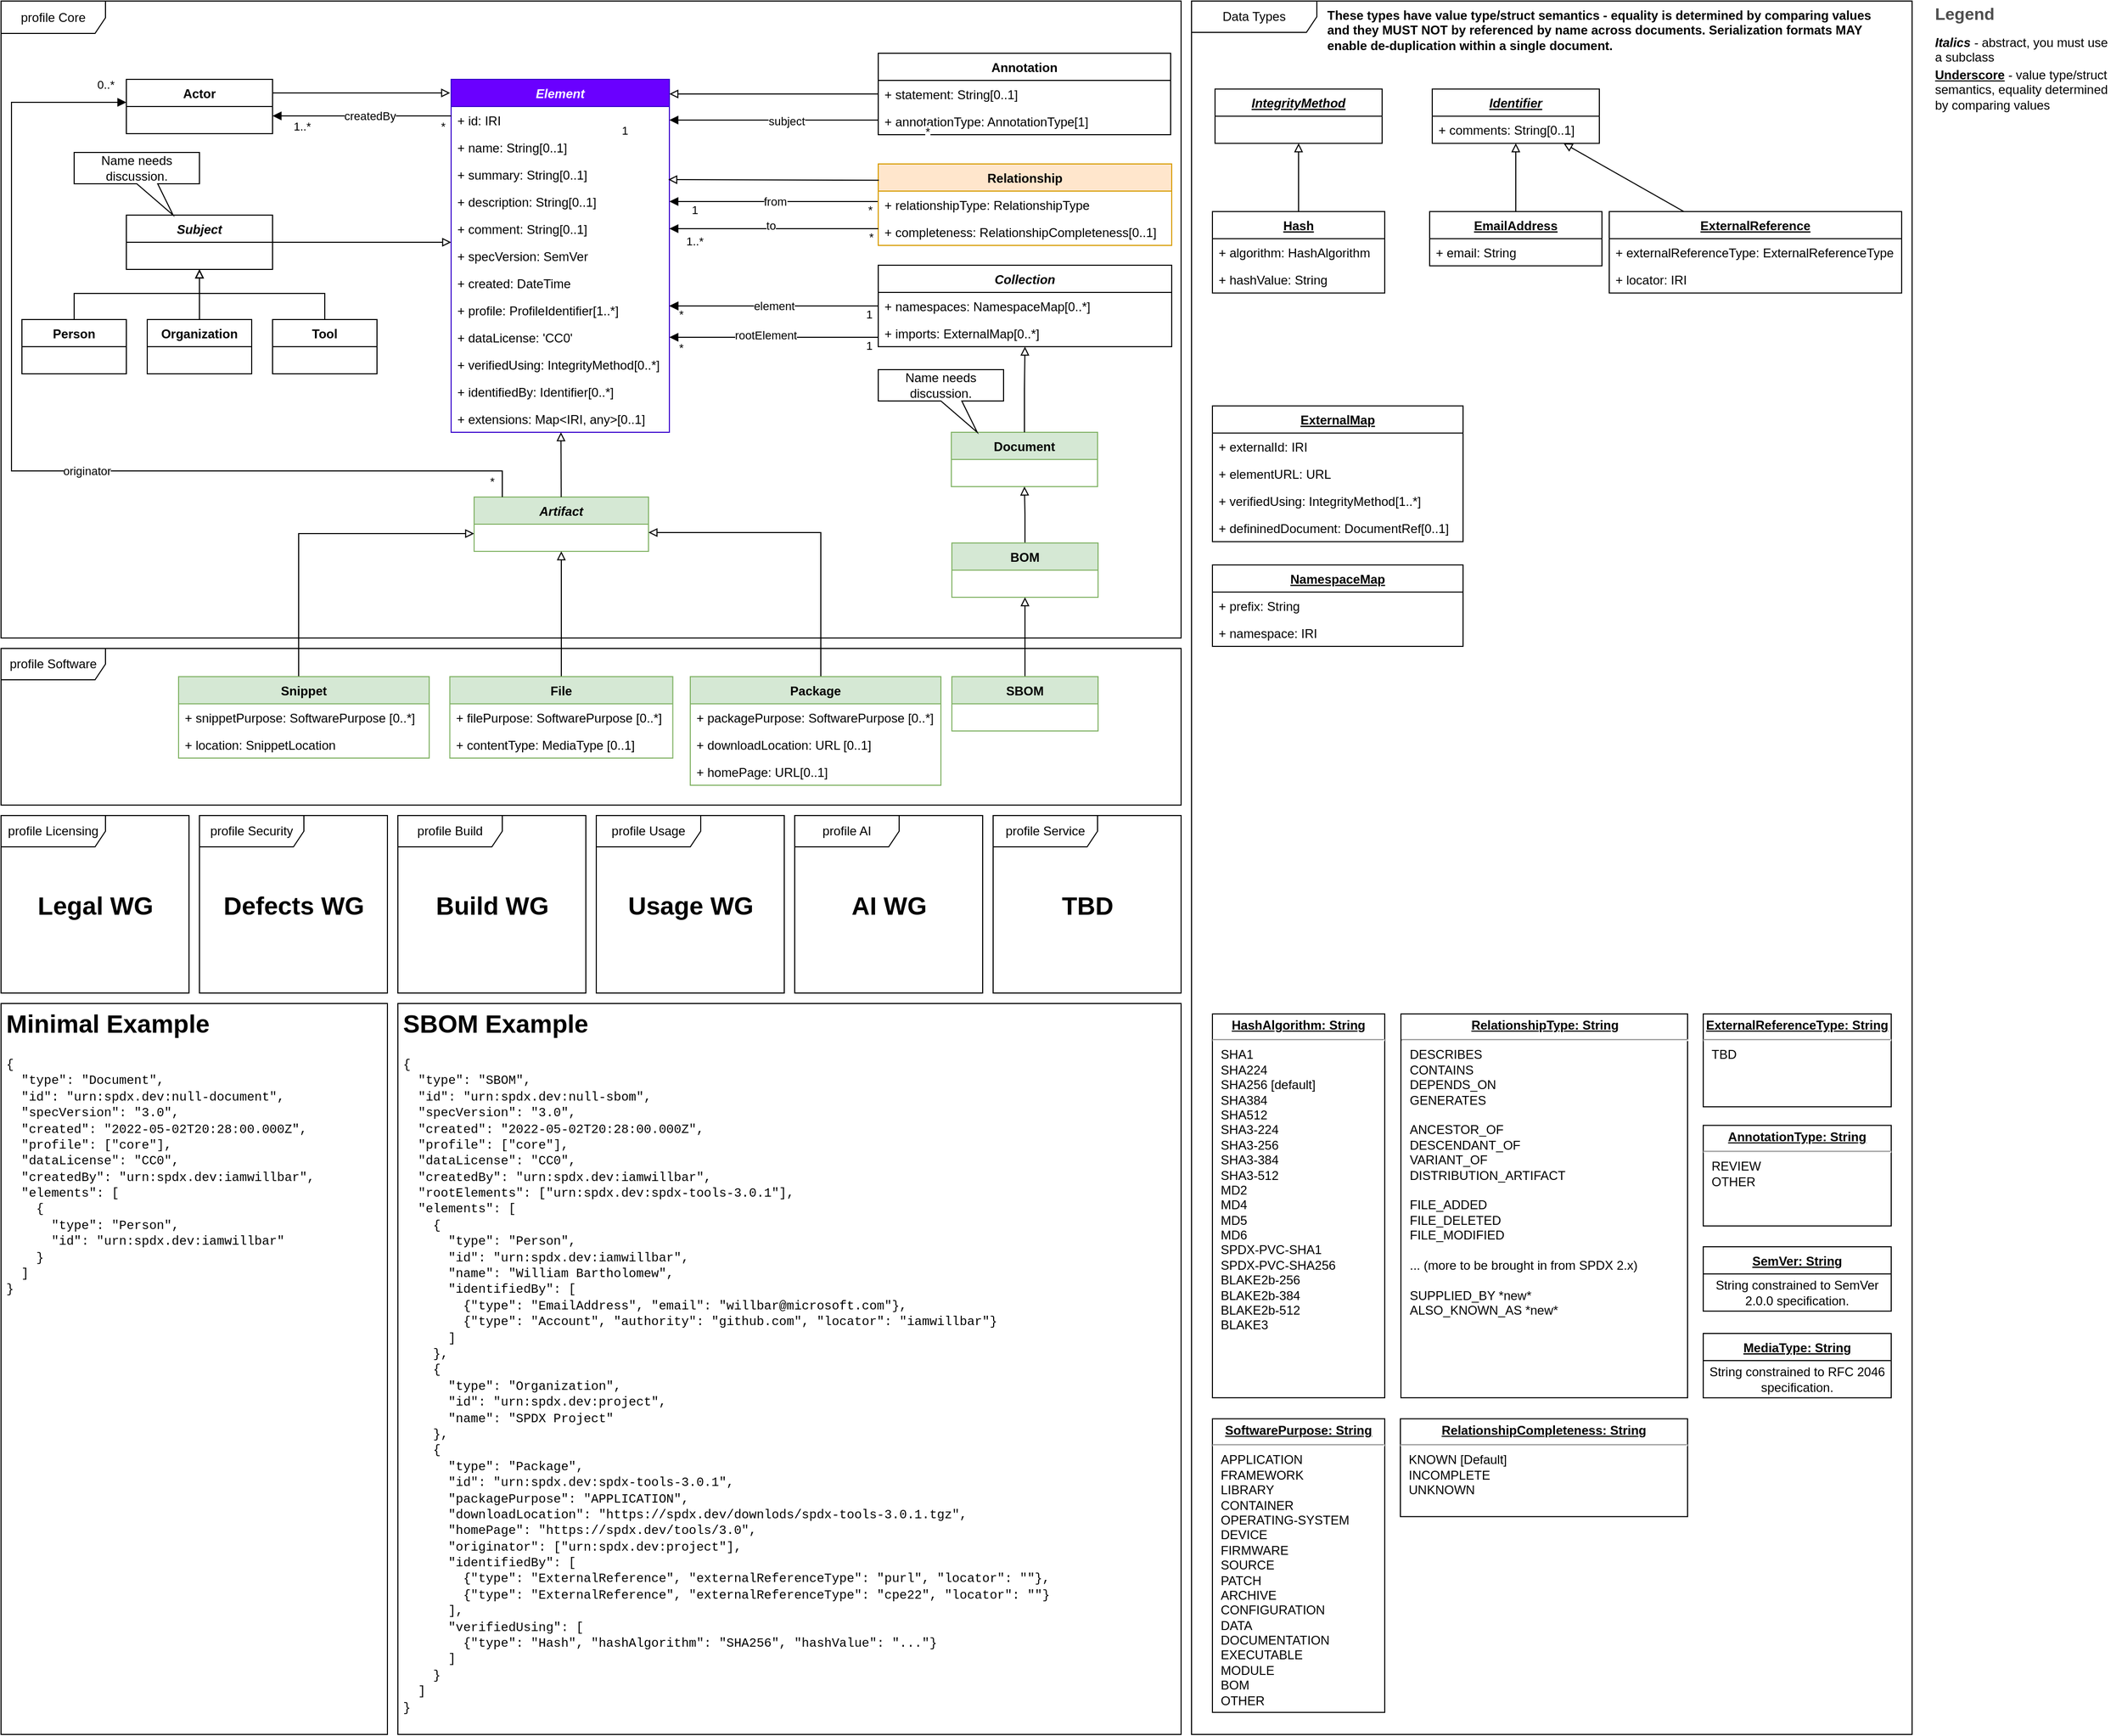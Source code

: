 <mxfile compressed="false" version="18.0.1" type="device" pages="4">
  <diagram name="Latest" id="evL5fLv8r15yFEJPhG0Y">
    <mxGraphModel dx="1222" dy="2067" grid="1" gridSize="10" guides="1" tooltips="1" connect="1" arrows="1" fold="1" page="1" pageScale="1" pageWidth="1100" pageHeight="850" math="0" shadow="0">
      <root>
        <mxCell id="lbw5UqFOsXxO_sbxoh2b-0" />
        <mxCell id="lbw5UqFOsXxO_sbxoh2b-1" parent="lbw5UqFOsXxO_sbxoh2b-0" />
        <mxCell id="lbw5UqFOsXxO_sbxoh2b-52" value="Artifact" style="swimlane;fontStyle=3;childLayout=stackLayout;horizontal=1;startSize=26;fillColor=#d5e8d4;horizontalStack=0;resizeParent=1;resizeParentMax=0;resizeLast=0;collapsible=1;marginBottom=0;strokeColor=#82b366;" parent="lbw5UqFOsXxO_sbxoh2b-1" vertex="1">
          <mxGeometry x="473" y="-355" width="167" height="52" as="geometry" />
        </mxCell>
        <mxCell id="oqmSebOzuupvJpAGgmBN-24" value="" style="group" parent="lbw5UqFOsXxO_sbxoh2b-1" vertex="1" connectable="0">
          <mxGeometry x="1160" y="-830" width="690" height="1660" as="geometry" />
        </mxCell>
        <mxCell id="vpzv6-2MOStUy2rxt9Jq-2" value="Data Types" style="shape=umlFrame;whiteSpace=wrap;html=1;width=120;height=30;" parent="oqmSebOzuupvJpAGgmBN-24" vertex="1">
          <mxGeometry width="690" height="1660" as="geometry" />
        </mxCell>
        <mxCell id="vpzv6-2MOStUy2rxt9Jq-29" value="These types have value type/struct semantics - equality is determined by comparing values and they MUST NOT by referenced by name across documents. Serialization formats MAY enable de-duplication within a single document." style="text;align=left;fontStyle=1;verticalAlign=top;spacingLeft=3;spacingRight=3;strokeColor=none;rotatable=0;points=[[0,0.5],[1,0.5]];portConstraint=eastwest;whiteSpace=wrap;" parent="oqmSebOzuupvJpAGgmBN-24" vertex="1">
          <mxGeometry x="125" width="550" height="84.215" as="geometry" />
        </mxCell>
        <mxCell id="ufostXa2ktRmBCj3IWHJ-17" value="ExternalMap" style="swimlane;fontStyle=5;childLayout=stackLayout;horizontal=1;startSize=26;fillColor=none;horizontalStack=0;resizeParent=1;resizeParentMax=0;resizeLast=0;collapsible=1;marginBottom=0;" parent="oqmSebOzuupvJpAGgmBN-24" vertex="1">
          <mxGeometry x="20" y="387.729" width="240" height="130" as="geometry" />
        </mxCell>
        <mxCell id="ufostXa2ktRmBCj3IWHJ-18" value="+ externalId: IRI" style="text;strokeColor=none;fillColor=none;align=left;verticalAlign=top;spacingLeft=4;spacingRight=4;overflow=hidden;rotatable=0;points=[[0,0.5],[1,0.5]];portConstraint=eastwest;" parent="ufostXa2ktRmBCj3IWHJ-17" vertex="1">
          <mxGeometry y="26" width="240" height="26" as="geometry" />
        </mxCell>
        <mxCell id="ufostXa2ktRmBCj3IWHJ-19" value="+ elementURL: URL" style="text;strokeColor=none;fillColor=none;align=left;verticalAlign=top;spacingLeft=4;spacingRight=4;overflow=hidden;rotatable=0;points=[[0,0.5],[1,0.5]];portConstraint=eastwest;" parent="ufostXa2ktRmBCj3IWHJ-17" vertex="1">
          <mxGeometry y="52" width="240" height="26" as="geometry" />
        </mxCell>
        <mxCell id="oqmSebOzuupvJpAGgmBN-1" value="+ verifiedUsing: IntegrityMethod[1..*]" style="text;strokeColor=none;fillColor=none;align=left;verticalAlign=top;spacingLeft=4;spacingRight=4;overflow=hidden;rotatable=0;points=[[0,0.5],[1,0.5]];portConstraint=eastwest;" parent="ufostXa2ktRmBCj3IWHJ-17" vertex="1">
          <mxGeometry y="78" width="240" height="26" as="geometry" />
        </mxCell>
        <mxCell id="oqmSebOzuupvJpAGgmBN-13" value="+ defininedDocument: DocumentRef[0..1]" style="text;strokeColor=none;fillColor=none;align=left;verticalAlign=top;spacingLeft=4;spacingRight=4;overflow=hidden;rotatable=0;points=[[0,0.5],[1,0.5]];portConstraint=eastwest;" parent="ufostXa2ktRmBCj3IWHJ-17" vertex="1">
          <mxGeometry y="104" width="240" height="26" as="geometry" />
        </mxCell>
        <mxCell id="oqmSebOzuupvJpAGgmBN-8" value="NamespaceMap" style="swimlane;fontStyle=5;childLayout=stackLayout;horizontal=1;startSize=26;fillColor=none;horizontalStack=0;resizeParent=1;resizeParentMax=0;resizeLast=0;collapsible=1;marginBottom=0;" parent="oqmSebOzuupvJpAGgmBN-24" vertex="1">
          <mxGeometry x="20" y="540.004" width="240" height="78" as="geometry" />
        </mxCell>
        <mxCell id="oqmSebOzuupvJpAGgmBN-9" value="+ prefix: String" style="text;strokeColor=none;fillColor=none;align=left;verticalAlign=top;spacingLeft=4;spacingRight=4;overflow=hidden;rotatable=0;points=[[0,0.5],[1,0.5]];portConstraint=eastwest;" parent="oqmSebOzuupvJpAGgmBN-8" vertex="1">
          <mxGeometry y="26" width="240" height="26" as="geometry" />
        </mxCell>
        <mxCell id="oqmSebOzuupvJpAGgmBN-10" value="+ namespace: IRI" style="text;strokeColor=none;fillColor=none;align=left;verticalAlign=top;spacingLeft=4;spacingRight=4;overflow=hidden;rotatable=0;points=[[0,0.5],[1,0.5]];portConstraint=eastwest;" parent="oqmSebOzuupvJpAGgmBN-8" vertex="1">
          <mxGeometry y="52" width="240" height="26" as="geometry" />
        </mxCell>
        <mxCell id="pTpt2WmfJlZEHMiVlLGf-4" value="&lt;p style=&quot;margin: 0px ; margin-top: 4px ; text-align: center ; text-decoration: underline&quot;&gt;&lt;b&gt;ExternalReferenceType: String&lt;/b&gt;&lt;/p&gt;&lt;hr&gt;&lt;p style=&quot;margin: 0px ; margin-left: 8px&quot;&gt;TBD&lt;/p&gt;" style="verticalAlign=top;align=left;overflow=fill;fontSize=12;fontFamily=Helvetica;html=1;" parent="oqmSebOzuupvJpAGgmBN-24" vertex="1">
          <mxGeometry x="490" y="970.003" width="180" height="88.929" as="geometry" />
        </mxCell>
        <mxCell id="yofOrjFWGa2IRKy9s2uS-0" value="&lt;p style=&quot;margin: 0px ; margin-top: 4px ; text-align: center ; text-decoration: underline&quot;&gt;&lt;b&gt;AnnotationType: String&lt;/b&gt;&lt;/p&gt;&lt;hr&gt;&lt;p style=&quot;margin: 0px ; margin-left: 8px&quot;&gt;REVIEW&lt;/p&gt;&lt;p style=&quot;margin: 0px ; margin-left: 8px&quot;&gt;OTHER&lt;/p&gt;" style="verticalAlign=top;align=left;overflow=fill;fontSize=12;fontFamily=Helvetica;html=1;" parent="oqmSebOzuupvJpAGgmBN-24" vertex="1">
          <mxGeometry x="490" y="1076.717" width="180" height="96.339" as="geometry" />
        </mxCell>
        <mxCell id="mEqIX3Hzy_XuduLJd2t0-0" value="&lt;p style=&quot;margin: 0px ; margin-top: 4px ; text-align: center ; text-decoration: underline&quot;&gt;&lt;b&gt;HashAlgorithm: String&lt;/b&gt;&lt;/p&gt;&lt;hr&gt;&lt;p style=&quot;margin: 0px ; margin-left: 8px&quot;&gt;SHA1&lt;/p&gt;&lt;p style=&quot;margin: 0px ; margin-left: 8px&quot;&gt;SHA224&lt;/p&gt;&lt;p style=&quot;margin: 0px ; margin-left: 8px&quot;&gt;SHA256 [default]&lt;/p&gt;&lt;p style=&quot;margin: 0px ; margin-left: 8px&quot;&gt;SHA384&lt;/p&gt;&lt;p style=&quot;margin: 0px ; margin-left: 8px&quot;&gt;SHA512&lt;/p&gt;&lt;p style=&quot;margin: 0px ; margin-left: 8px&quot;&gt;SHA3-224&lt;/p&gt;&lt;p style=&quot;margin: 0px ; margin-left: 8px&quot;&gt;SHA3-256&lt;/p&gt;&lt;p style=&quot;margin: 0px ; margin-left: 8px&quot;&gt;SHA3-384&lt;/p&gt;&lt;p style=&quot;margin: 0px ; margin-left: 8px&quot;&gt;SHA3-512&lt;/p&gt;&lt;p style=&quot;margin: 0px ; margin-left: 8px&quot;&gt;MD2&lt;/p&gt;&lt;p style=&quot;margin: 0px ; margin-left: 8px&quot;&gt;MD4&lt;/p&gt;&lt;p style=&quot;margin: 0px ; margin-left: 8px&quot;&gt;MD5&lt;/p&gt;&lt;p style=&quot;margin: 0px ; margin-left: 8px&quot;&gt;MD6&lt;/p&gt;&lt;p style=&quot;margin: 0px ; margin-left: 8px&quot;&gt;SPDX-PVC-SHA1&lt;/p&gt;&lt;p style=&quot;margin: 0px ; margin-left: 8px&quot;&gt;SPDX-PVC-SHA256&lt;/p&gt;&lt;p style=&quot;margin: 0px ; margin-left: 8px&quot;&gt;BLAKE2b-256&lt;/p&gt;&lt;p style=&quot;margin: 0px ; margin-left: 8px&quot;&gt;BLAKE2b-384&lt;/p&gt;&lt;p style=&quot;margin: 0px ; margin-left: 8px&quot;&gt;BLAKE2b-512&lt;/p&gt;&lt;p style=&quot;margin: 0px ; margin-left: 8px&quot;&gt;BLAKE3&lt;/p&gt;" style="verticalAlign=top;align=left;overflow=fill;fontSize=12;fontFamily=Helvetica;html=1;" parent="oqmSebOzuupvJpAGgmBN-24" vertex="1">
          <mxGeometry x="20" y="970.003" width="165" height="367.571" as="geometry" />
        </mxCell>
        <mxCell id="mEqIX3Hzy_XuduLJd2t0-3" value="&lt;p style=&quot;margin: 0px ; margin-top: 4px ; text-align: center ; text-decoration: underline&quot;&gt;&lt;b&gt;SoftwarePurpose: String&lt;/b&gt;&lt;/p&gt;&lt;hr&gt;&lt;p style=&quot;margin: 0px 0px 0px 8px&quot;&gt;APPLICATION&lt;/p&gt;&lt;p style=&quot;margin: 0px 0px 0px 8px&quot;&gt;FRAMEWORK&lt;/p&gt;&lt;p style=&quot;margin: 0px 0px 0px 8px&quot;&gt;LIBRARY&lt;/p&gt;&lt;p style=&quot;margin: 0px 0px 0px 8px&quot;&gt;CONTAINER&lt;/p&gt;&lt;p style=&quot;margin: 0px 0px 0px 8px&quot;&gt;OPERATING-SYSTEM&lt;/p&gt;&lt;p style=&quot;margin: 0px 0px 0px 8px&quot;&gt;DEVICE&lt;/p&gt;&lt;p style=&quot;margin: 0px 0px 0px 8px&quot;&gt;FIRMWARE&lt;/p&gt;&lt;p style=&quot;margin: 0px 0px 0px 8px&quot;&gt;SOURCE&lt;/p&gt;&lt;p style=&quot;margin: 0px 0px 0px 8px&quot;&gt;PATCH&lt;br&gt;&lt;/p&gt;&lt;p style=&quot;margin: 0px 0px 0px 8px&quot;&gt;ARCHIVE&lt;/p&gt;&lt;p style=&quot;margin: 0px 0px 0px 8px&quot;&gt;CONFIGURATION&lt;/p&gt;&lt;p style=&quot;margin: 0px 0px 0px 8px&quot;&gt;DATA&lt;/p&gt;&lt;p style=&quot;margin: 0px 0px 0px 8px&quot;&gt;DOCUMENTATION&lt;br&gt;&lt;/p&gt;&lt;p style=&quot;margin: 0px 0px 0px 8px&quot;&gt;EXECUTABLE&lt;/p&gt;&lt;p style=&quot;margin: 0px 0px 0px 8px&quot;&gt;MODULE&lt;br&gt;&lt;/p&gt;&lt;p style=&quot;margin: 0px 0px 0px 8px&quot;&gt;BOM&lt;/p&gt;&lt;p style=&quot;margin: 0px 0px 0px 8px&quot;&gt;OTHER&lt;/p&gt;" style="verticalAlign=top;align=left;overflow=fill;fontSize=12;fontFamily=Helvetica;html=1;" parent="oqmSebOzuupvJpAGgmBN-24" vertex="1">
          <mxGeometry x="20" y="1357.73" width="165" height="281.13" as="geometry" />
        </mxCell>
        <mxCell id="mEqIX3Hzy_XuduLJd2t0-2" value="&lt;p style=&quot;margin: 0px ; margin-top: 4px ; text-align: center ; text-decoration: underline&quot;&gt;&lt;b&gt;RelationshipType: String&lt;/b&gt;&lt;/p&gt;&lt;hr&gt;&lt;p style=&quot;margin: 0px ; margin-left: 8px&quot;&gt;DESCRIBES&lt;/p&gt;&lt;p style=&quot;margin: 0px ; margin-left: 8px&quot;&gt;CONTAINS&lt;/p&gt;&lt;p style=&quot;margin: 0px ; margin-left: 8px&quot;&gt;DEPENDS_ON&lt;/p&gt;&lt;p style=&quot;margin: 0px ; margin-left: 8px&quot;&gt;GENERATES&lt;/p&gt;&lt;p style=&quot;margin: 0px ; margin-left: 8px&quot;&gt;&lt;br&gt;&lt;/p&gt;&lt;p style=&quot;margin: 0px ; margin-left: 8px&quot;&gt;ANCESTOR_OF&lt;/p&gt;&lt;p style=&quot;margin: 0px ; margin-left: 8px&quot;&gt;DESCENDANT_OF&lt;/p&gt;&lt;p style=&quot;margin: 0px ; margin-left: 8px&quot;&gt;VARIANT_OF&lt;/p&gt;&lt;p style=&quot;margin: 0px ; margin-left: 8px&quot;&gt;DISTRIBUTION_ARTIFACT&lt;/p&gt;&lt;p style=&quot;margin: 0px ; margin-left: 8px&quot;&gt;&lt;br&gt;&lt;/p&gt;&lt;p style=&quot;margin: 0px ; margin-left: 8px&quot;&gt;FILE_ADDED&lt;/p&gt;&lt;p style=&quot;margin: 0px ; margin-left: 8px&quot;&gt;FILE_DELETED&lt;/p&gt;&lt;p style=&quot;margin: 0px ; margin-left: 8px&quot;&gt;FILE_MODIFIED&lt;/p&gt;&lt;p style=&quot;margin: 0px ; margin-left: 8px&quot;&gt;&lt;br&gt;&lt;/p&gt;&lt;p style=&quot;margin: 0px ; margin-left: 8px&quot;&gt;... (more to be brought in from SPDX 2.x)&lt;/p&gt;&lt;p style=&quot;margin: 0px ; margin-left: 8px&quot;&gt;&lt;br&gt;&lt;/p&gt;&lt;p style=&quot;margin: 0px ; margin-left: 8px&quot;&gt;SUPPLIED_BY *new*&lt;/p&gt;&lt;p style=&quot;margin: 0px ; margin-left: 8px&quot;&gt;ALSO_KNOWN_AS *new*&lt;/p&gt;" style="verticalAlign=top;align=left;overflow=fill;fontSize=12;fontFamily=Helvetica;html=1;" parent="oqmSebOzuupvJpAGgmBN-24" vertex="1">
          <mxGeometry x="200.5" y="970.003" width="274.5" height="367.571" as="geometry" />
        </mxCell>
        <mxCell id="mEqIX3Hzy_XuduLJd2t0-1" value="&lt;p style=&quot;margin: 0px ; margin-top: 4px ; text-align: center ; text-decoration: underline&quot;&gt;&lt;b&gt;RelationshipCompleteness: String&lt;/b&gt;&lt;/p&gt;&lt;hr&gt;&lt;p style=&quot;margin: 0px ; margin-left: 8px&quot;&gt;&lt;span&gt;KNOWN [Default]&lt;/span&gt;&lt;br&gt;&lt;/p&gt;&lt;p style=&quot;margin: 0px ; margin-left: 8px&quot;&gt;INCOMPLETE&lt;/p&gt;&lt;p style=&quot;margin: 0px 0px 0px 8px&quot;&gt;UNKNOWN&lt;br&gt;&lt;/p&gt;&lt;div&gt;&lt;br&gt;&lt;/div&gt;" style="verticalAlign=top;align=left;overflow=fill;fontSize=12;fontFamily=Helvetica;html=1;" parent="oqmSebOzuupvJpAGgmBN-24" vertex="1">
          <mxGeometry x="200" y="1357.731" width="275" height="93.671" as="geometry" />
        </mxCell>
        <mxCell id="5FtSzHESpUjzpo75bhwH-0" value="Hash" style="swimlane;fontStyle=5;childLayout=stackLayout;horizontal=1;startSize=26;fillColor=none;horizontalStack=0;resizeParent=1;resizeParentMax=0;resizeLast=0;collapsible=1;marginBottom=0;" parent="oqmSebOzuupvJpAGgmBN-24" vertex="1">
          <mxGeometry x="20" y="201.571" width="165" height="78" as="geometry" />
        </mxCell>
        <mxCell id="5FtSzHESpUjzpo75bhwH-1" value="+ algorithm: HashAlgorithm" style="text;strokeColor=none;fillColor=none;align=left;verticalAlign=top;spacingLeft=4;spacingRight=4;overflow=hidden;rotatable=0;points=[[0,0.5],[1,0.5]];portConstraint=eastwest;" parent="5FtSzHESpUjzpo75bhwH-0" vertex="1">
          <mxGeometry y="26" width="165" height="26" as="geometry" />
        </mxCell>
        <mxCell id="5FtSzHESpUjzpo75bhwH-2" value="+ hashValue: String" style="text;strokeColor=none;fillColor=none;align=left;verticalAlign=top;spacingLeft=4;spacingRight=4;overflow=hidden;rotatable=0;points=[[0,0.5],[1,0.5]];portConstraint=eastwest;" parent="5FtSzHESpUjzpo75bhwH-0" vertex="1">
          <mxGeometry y="52" width="165" height="26" as="geometry" />
        </mxCell>
        <mxCell id="rxyFEzK3qIhznJNs5aLL-7" style="edgeStyle=none;rounded=0;orthogonalLoop=1;jettySize=auto;html=1;endArrow=block;endFill=0;" parent="oqmSebOzuupvJpAGgmBN-24" source="oqmSebOzuupvJpAGgmBN-3" target="rxyFEzK3qIhznJNs5aLL-2" edge="1">
          <mxGeometry relative="1" as="geometry" />
        </mxCell>
        <mxCell id="oqmSebOzuupvJpAGgmBN-3" value="ExternalReference" style="swimlane;fontStyle=5;childLayout=stackLayout;horizontal=1;startSize=26;fillColor=none;horizontalStack=0;resizeParent=1;resizeParentMax=0;resizeLast=0;collapsible=1;marginBottom=0;" parent="oqmSebOzuupvJpAGgmBN-24" vertex="1">
          <mxGeometry x="400" y="201.571" width="280" height="78" as="geometry" />
        </mxCell>
        <mxCell id="oqmSebOzuupvJpAGgmBN-4" value="+ externalReferenceType: ExternalReferenceType" style="text;strokeColor=none;fillColor=none;align=left;verticalAlign=top;spacingLeft=4;spacingRight=4;overflow=hidden;rotatable=0;points=[[0,0.5],[1,0.5]];portConstraint=eastwest;" parent="oqmSebOzuupvJpAGgmBN-3" vertex="1">
          <mxGeometry y="26" width="280" height="26" as="geometry" />
        </mxCell>
        <mxCell id="oqmSebOzuupvJpAGgmBN-5" value="+ locator: IRI" style="text;strokeColor=none;fillColor=none;align=left;verticalAlign=top;spacingLeft=4;spacingRight=4;overflow=hidden;rotatable=0;points=[[0,0.5],[1,0.5]];portConstraint=eastwest;" parent="oqmSebOzuupvJpAGgmBN-3" vertex="1">
          <mxGeometry y="52" width="280" height="26" as="geometry" />
        </mxCell>
        <object label="Identifier" description="specified set of attributes (3.2.5) assigned to an entity (3.1.91) for the purpose of identification (3.1.117)" description_source="ISO 22300:2021" id="rxyFEzK3qIhznJNs5aLL-2">
          <mxCell style="swimlane;fontStyle=7;childLayout=stackLayout;horizontal=1;startSize=26;fillColor=none;horizontalStack=0;resizeParent=1;resizeParentMax=0;resizeLast=0;collapsible=1;marginBottom=0;" parent="oqmSebOzuupvJpAGgmBN-24" vertex="1">
            <mxGeometry x="230.5" y="84.22" width="160" height="52" as="geometry" />
          </mxCell>
        </object>
        <mxCell id="oqmSebOzuupvJpAGgmBN-6" value="+ comments: String[0..1]" style="text;strokeColor=none;fillColor=none;align=left;verticalAlign=top;spacingLeft=4;spacingRight=4;overflow=hidden;rotatable=0;points=[[0,0.5],[1,0.5]];portConstraint=eastwest;" parent="rxyFEzK3qIhznJNs5aLL-2" vertex="1">
          <mxGeometry y="26" width="160" height="26" as="geometry" />
        </mxCell>
        <mxCell id="rxyFEzK3qIhznJNs5aLL-6" style="edgeStyle=orthogonalEdgeStyle;rounded=0;orthogonalLoop=1;jettySize=auto;html=1;endArrow=block;endFill=0;" parent="oqmSebOzuupvJpAGgmBN-24" source="rxyFEzK3qIhznJNs5aLL-3" target="rxyFEzK3qIhznJNs5aLL-2" edge="1">
          <mxGeometry relative="1" as="geometry" />
        </mxCell>
        <mxCell id="rxyFEzK3qIhznJNs5aLL-3" value="EmailAddress" style="swimlane;fontStyle=5;childLayout=stackLayout;horizontal=1;startSize=26;fillColor=none;horizontalStack=0;resizeParent=1;resizeParentMax=0;resizeLast=0;collapsible=1;marginBottom=0;" parent="oqmSebOzuupvJpAGgmBN-24" vertex="1">
          <mxGeometry x="228" y="201.571" width="165" height="52" as="geometry" />
        </mxCell>
        <mxCell id="rxyFEzK3qIhznJNs5aLL-4" value="+ email: String" style="text;strokeColor=none;fillColor=none;align=left;verticalAlign=top;spacingLeft=4;spacingRight=4;overflow=hidden;rotatable=0;points=[[0,0.5],[1,0.5]];portConstraint=eastwest;" parent="rxyFEzK3qIhznJNs5aLL-3" vertex="1">
          <mxGeometry y="26" width="165" height="26" as="geometry" />
        </mxCell>
        <mxCell id="2s-bnx9j1tC9v176qzNB-11" value="SemVer: String" style="swimlane;fontStyle=5;childLayout=stackLayout;horizontal=1;startSize=26;fillColor=none;horizontalStack=0;resizeParent=1;resizeParentMax=0;resizeLast=0;collapsible=1;marginBottom=0;" vertex="1" parent="oqmSebOzuupvJpAGgmBN-24">
          <mxGeometry x="490" y="1192.999" width="180" height="61.571" as="geometry" />
        </mxCell>
        <mxCell id="2s-bnx9j1tC9v176qzNB-34" value="String constrained to SemVer 2.0.0 specification." style="text;html=1;strokeColor=none;fillColor=none;align=center;verticalAlign=middle;whiteSpace=wrap;rounded=0;" vertex="1" parent="2s-bnx9j1tC9v176qzNB-11">
          <mxGeometry y="26" width="180" height="35.571" as="geometry" />
        </mxCell>
        <mxCell id="2s-bnx9j1tC9v176qzNB-32" value="MediaType: String" style="swimlane;fontStyle=5;childLayout=stackLayout;horizontal=1;startSize=26;fillColor=none;horizontalStack=0;resizeParent=1;resizeParentMax=0;resizeLast=0;collapsible=1;marginBottom=0;" vertex="1" parent="oqmSebOzuupvJpAGgmBN-24">
          <mxGeometry x="490" y="1276.004" width="180" height="61.571" as="geometry" />
        </mxCell>
        <mxCell id="2s-bnx9j1tC9v176qzNB-39" value="String constrained to RFC 2046 specification." style="text;html=1;strokeColor=none;fillColor=none;align=center;verticalAlign=middle;whiteSpace=wrap;rounded=0;" vertex="1" parent="2s-bnx9j1tC9v176qzNB-32">
          <mxGeometry y="26" width="180" height="35.571" as="geometry" />
        </mxCell>
        <mxCell id="lbw5UqFOsXxO_sbxoh2b-45" value="IntegrityMethod" style="swimlane;fontStyle=7;childLayout=stackLayout;horizontal=1;startSize=26;fillColor=none;horizontalStack=0;resizeParent=1;resizeParentMax=0;resizeLast=0;collapsible=1;marginBottom=0;" parent="oqmSebOzuupvJpAGgmBN-24" vertex="1">
          <mxGeometry x="22.5" y="84.22" width="160" height="52" as="geometry" />
        </mxCell>
        <mxCell id="5FtSzHESpUjzpo75bhwH-4" style="edgeStyle=orthogonalEdgeStyle;rounded=0;orthogonalLoop=1;jettySize=auto;html=1;endArrow=block;endFill=0;" parent="oqmSebOzuupvJpAGgmBN-24" source="5FtSzHESpUjzpo75bhwH-0" target="lbw5UqFOsXxO_sbxoh2b-45" edge="1">
          <mxGeometry relative="1" as="geometry" />
        </mxCell>
        <mxCell id="lbw5UqFOsXxO_sbxoh2b-2" value="profile Core" style="shape=umlFrame;whiteSpace=wrap;html=1;width=100;height=31;" parent="lbw5UqFOsXxO_sbxoh2b-1" vertex="1">
          <mxGeometry x="20" y="-830" width="1130" height="610" as="geometry" />
        </mxCell>
        <object label="Annotation" description="descriptive information unit attached to a datatype, or a component of a datatype, or a procedure (value), to characterize some aspect of the representations, variables, or operations associated with values of the datatype" description_source="ISO/IEC 11404:2007" id="7X9VmMs6XNZlRR0Fnkzy-4">
          <mxCell style="swimlane;fontStyle=1;childLayout=stackLayout;horizontal=1;startSize=26;fillColor=none;horizontalStack=0;resizeParent=1;resizeParentMax=0;resizeLast=0;collapsible=1;marginBottom=0;" parent="lbw5UqFOsXxO_sbxoh2b-1" vertex="1">
            <mxGeometry x="860" y="-780" width="280" height="78" as="geometry" />
          </mxCell>
        </object>
        <mxCell id="ufostXa2ktRmBCj3IWHJ-11" value="+ statement: String[0..1]" style="text;strokeColor=none;fillColor=none;align=left;verticalAlign=top;spacingLeft=4;spacingRight=4;overflow=hidden;rotatable=0;points=[[0,0.5],[1,0.5]];portConstraint=eastwest;" parent="7X9VmMs6XNZlRR0Fnkzy-4" vertex="1">
          <mxGeometry y="26" width="280" height="26" as="geometry" />
        </mxCell>
        <mxCell id="ufostXa2ktRmBCj3IWHJ-8" value="+ annotationType: AnnotationType[1]" style="text;strokeColor=none;fillColor=none;align=left;verticalAlign=top;spacingLeft=4;spacingRight=4;overflow=hidden;rotatable=0;points=[[0,0.5],[1,0.5]];portConstraint=eastwest;" parent="7X9VmMs6XNZlRR0Fnkzy-4" vertex="1">
          <mxGeometry y="52" width="280" height="26" as="geometry" />
        </mxCell>
        <object label="Element" description="static representation of a part of the universe of discourse that may be identified and characterised by its behaviour and attribute." description_source="ISO 15531-1:2004" id="lbw5UqFOsXxO_sbxoh2b-71">
          <mxCell style="swimlane;fontStyle=3;childLayout=stackLayout;horizontal=1;startSize=26;fillColor=#6a00ff;horizontalStack=0;resizeParent=1;resizeParentMax=0;resizeLast=0;collapsible=1;marginBottom=0;strokeColor=#3700CC;fontColor=#ffffff;" parent="lbw5UqFOsXxO_sbxoh2b-1" vertex="1">
            <mxGeometry x="451" y="-755" width="209" height="338" as="geometry" />
          </mxCell>
        </object>
        <mxCell id="lbw5UqFOsXxO_sbxoh2b-72" value="+ id: IRI" style="text;strokeColor=none;fillColor=none;align=left;verticalAlign=top;spacingLeft=4;spacingRight=4;overflow=hidden;rotatable=0;points=[[0,0.5],[1,0.5]];portConstraint=eastwest;" parent="lbw5UqFOsXxO_sbxoh2b-71" vertex="1">
          <mxGeometry y="26" width="209" height="26" as="geometry" />
        </mxCell>
        <mxCell id="lbw5UqFOsXxO_sbxoh2b-73" value="+ name: String[0..1]" style="text;strokeColor=none;fillColor=none;align=left;verticalAlign=top;spacingLeft=4;spacingRight=4;overflow=hidden;rotatable=0;points=[[0,0.5],[1,0.5]];portConstraint=eastwest;" parent="lbw5UqFOsXxO_sbxoh2b-71" vertex="1">
          <mxGeometry y="52" width="209" height="26" as="geometry" />
        </mxCell>
        <mxCell id="6XS0wSoGIkXF6f-__7vX-0" value="+ summary: String[0..1]" style="text;strokeColor=none;fillColor=none;align=left;verticalAlign=top;spacingLeft=4;spacingRight=4;overflow=hidden;rotatable=0;points=[[0,0.5],[1,0.5]];portConstraint=eastwest;" parent="lbw5UqFOsXxO_sbxoh2b-71" vertex="1">
          <mxGeometry y="78" width="209" height="26" as="geometry" />
        </mxCell>
        <mxCell id="6XS0wSoGIkXF6f-__7vX-1" value="+ description: String[0..1]" style="text;strokeColor=none;fillColor=none;align=left;verticalAlign=top;spacingLeft=4;spacingRight=4;overflow=hidden;rotatable=0;points=[[0,0.5],[1,0.5]];portConstraint=eastwest;" parent="lbw5UqFOsXxO_sbxoh2b-71" vertex="1">
          <mxGeometry y="104" width="209" height="26" as="geometry" />
        </mxCell>
        <mxCell id="lbw5UqFOsXxO_sbxoh2b-74" value="+ comment: String[0..1]" style="text;strokeColor=none;fillColor=none;align=left;verticalAlign=top;spacingLeft=4;spacingRight=4;overflow=hidden;rotatable=0;points=[[0,0.5],[1,0.5]];portConstraint=eastwest;" parent="lbw5UqFOsXxO_sbxoh2b-71" vertex="1">
          <mxGeometry y="130" width="209" height="26" as="geometry" />
        </mxCell>
        <mxCell id="6XS0wSoGIkXF6f-__7vX-14" value="+ specVersion: SemVer&#xa;" style="text;strokeColor=none;fillColor=none;align=left;verticalAlign=top;spacingLeft=4;spacingRight=4;overflow=hidden;rotatable=0;points=[[0,0.5],[1,0.5]];portConstraint=eastwest;" parent="lbw5UqFOsXxO_sbxoh2b-71" vertex="1">
          <mxGeometry y="156" width="209" height="26" as="geometry" />
        </mxCell>
        <mxCell id="11dFeftOe7PHnhLJCQio-33" value="+ created: DateTime" style="text;strokeColor=none;fillColor=none;align=left;verticalAlign=top;spacingLeft=4;spacingRight=4;overflow=hidden;rotatable=0;points=[[0,0.5],[1,0.5]];portConstraint=eastwest;" parent="lbw5UqFOsXxO_sbxoh2b-71" vertex="1">
          <mxGeometry y="182" width="209" height="26" as="geometry" />
        </mxCell>
        <mxCell id="11dFeftOe7PHnhLJCQio-34" value="+ profile: ProfileIdentifier[1..*]" style="text;strokeColor=none;fillColor=none;align=left;verticalAlign=top;spacingLeft=4;spacingRight=4;overflow=hidden;rotatable=0;points=[[0,0.5],[1,0.5]];portConstraint=eastwest;" parent="lbw5UqFOsXxO_sbxoh2b-71" vertex="1">
          <mxGeometry y="208" width="209" height="26" as="geometry" />
        </mxCell>
        <mxCell id="11dFeftOe7PHnhLJCQio-32" value="+ dataLicense: &#39;CC0&#39;" style="text;strokeColor=none;fillColor=none;align=left;verticalAlign=top;spacingLeft=4;spacingRight=4;overflow=hidden;rotatable=0;points=[[0,0.5],[1,0.5]];portConstraint=eastwest;" parent="lbw5UqFOsXxO_sbxoh2b-71" vertex="1">
          <mxGeometry y="234" width="209" height="26" as="geometry" />
        </mxCell>
        <mxCell id="oqmSebOzuupvJpAGgmBN-0" value="+ verifiedUsing: IntegrityMethod[0..*]" style="text;strokeColor=none;fillColor=none;align=left;verticalAlign=top;spacingLeft=4;spacingRight=4;overflow=hidden;rotatable=0;points=[[0,0.5],[1,0.5]];portConstraint=eastwest;" parent="lbw5UqFOsXxO_sbxoh2b-71" vertex="1">
          <mxGeometry y="260" width="209" height="26" as="geometry" />
        </mxCell>
        <mxCell id="oqmSebOzuupvJpAGgmBN-2" value="+ identifiedBy: Identifier[0..*]" style="text;strokeColor=none;fillColor=none;align=left;verticalAlign=top;spacingLeft=4;spacingRight=4;overflow=hidden;rotatable=0;points=[[0,0.5],[1,0.5]];portConstraint=eastwest;" parent="lbw5UqFOsXxO_sbxoh2b-71" vertex="1">
          <mxGeometry y="286" width="209" height="26" as="geometry" />
        </mxCell>
        <mxCell id="rxyFEzK3qIhznJNs5aLL-1" value="+ extensions: Map&lt;IRI, any&gt;[0..1]" style="text;strokeColor=none;fillColor=none;align=left;verticalAlign=top;spacingLeft=4;spacingRight=4;overflow=hidden;rotatable=0;points=[[0,0.5],[1,0.5]];portConstraint=eastwest;" parent="lbw5UqFOsXxO_sbxoh2b-71" vertex="1">
          <mxGeometry y="312" width="209" height="26" as="geometry" />
        </mxCell>
        <mxCell id="lbw5UqFOsXxO_sbxoh2b-64" value="Relationship" style="swimlane;fontStyle=1;childLayout=stackLayout;horizontal=1;startSize=26;fillColor=#ffe6cc;horizontalStack=0;resizeParent=1;resizeParentMax=0;resizeLast=0;collapsible=1;marginBottom=0;strokeColor=#d79b00;" parent="lbw5UqFOsXxO_sbxoh2b-1" vertex="1">
          <mxGeometry x="860" y="-674" width="281" height="78" as="geometry" />
        </mxCell>
        <mxCell id="lbw5UqFOsXxO_sbxoh2b-65" value="+ relationshipType: RelationshipType" style="text;strokeColor=none;fillColor=none;align=left;verticalAlign=top;spacingLeft=4;spacingRight=4;overflow=hidden;rotatable=0;points=[[0,0.5],[1,0.5]];portConstraint=eastwest;" parent="lbw5UqFOsXxO_sbxoh2b-64" vertex="1">
          <mxGeometry y="26" width="281" height="26" as="geometry" />
        </mxCell>
        <mxCell id="lbw5UqFOsXxO_sbxoh2b-66" value="+ completeness: RelationshipCompleteness[0..1]" style="text;strokeColor=none;fillColor=none;align=left;verticalAlign=top;spacingLeft=4;spacingRight=4;overflow=hidden;rotatable=0;points=[[0,0.5],[1,0.5]];portConstraint=eastwest;" parent="lbw5UqFOsXxO_sbxoh2b-64" vertex="1">
          <mxGeometry y="52" width="281" height="26" as="geometry" />
        </mxCell>
        <mxCell id="s9GtI_vweYOVL9K8k0TA-0" value="Collection" style="swimlane;fontStyle=3;childLayout=stackLayout;horizontal=1;startSize=26;fillColor=none;horizontalStack=0;resizeParent=1;resizeParentMax=0;resizeLast=0;collapsible=1;marginBottom=0;" parent="lbw5UqFOsXxO_sbxoh2b-1" vertex="1">
          <mxGeometry x="860" y="-577" width="281" height="78" as="geometry" />
        </mxCell>
        <mxCell id="oqmSebOzuupvJpAGgmBN-7" value="+ namespaces: NamespaceMap[0..*]" style="text;strokeColor=none;fillColor=none;align=left;verticalAlign=top;spacingLeft=4;spacingRight=4;overflow=hidden;rotatable=0;points=[[0,0.5],[1,0.5]];portConstraint=eastwest;" parent="s9GtI_vweYOVL9K8k0TA-0" vertex="1">
          <mxGeometry y="26" width="281" height="26" as="geometry" />
        </mxCell>
        <mxCell id="oqmSebOzuupvJpAGgmBN-11" value="+ imports: ExternalMap[0..*]" style="text;strokeColor=none;fillColor=none;align=left;verticalAlign=top;spacingLeft=4;spacingRight=4;overflow=hidden;rotatable=0;points=[[0,0.5],[1,0.5]];portConstraint=eastwest;" parent="s9GtI_vweYOVL9K8k0TA-0" vertex="1">
          <mxGeometry y="52" width="281" height="26" as="geometry" />
        </mxCell>
        <mxCell id="lbw5UqFOsXxO_sbxoh2b-3" value="profile Software" style="shape=umlFrame;whiteSpace=wrap;html=1;width=100;height=30;" parent="lbw5UqFOsXxO_sbxoh2b-1" vertex="1">
          <mxGeometry x="20" y="-210" width="1130" height="150" as="geometry" />
        </mxCell>
        <mxCell id="lbw5UqFOsXxO_sbxoh2b-15" value="originator" style="edgeStyle=orthogonalEdgeStyle;rounded=0;orthogonalLoop=1;jettySize=auto;html=1;endArrow=block;endFill=1;" parent="lbw5UqFOsXxO_sbxoh2b-1" source="lbw5UqFOsXxO_sbxoh2b-52" target="rxyFEzK3qIhznJNs5aLL-8" edge="1">
          <mxGeometry x="-0.117" relative="1" as="geometry">
            <mxPoint as="offset" />
            <Array as="points">
              <mxPoint x="500" y="-380" />
              <mxPoint x="30" y="-380" />
              <mxPoint x="30" y="-733" />
            </Array>
            <mxPoint x="200" y="-474" as="targetPoint" />
          </mxGeometry>
        </mxCell>
        <mxCell id="lbw5UqFOsXxO_sbxoh2b-16" value="0..*" style="edgeLabel;html=1;align=center;verticalAlign=middle;resizable=0;points=[];" parent="lbw5UqFOsXxO_sbxoh2b-15" vertex="1" connectable="0">
          <mxGeometry x="0.747" y="-1" relative="1" as="geometry">
            <mxPoint x="89" y="-28" as="offset" />
          </mxGeometry>
        </mxCell>
        <mxCell id="lbw5UqFOsXxO_sbxoh2b-17" value="*" style="edgeLabel;html=1;align=center;verticalAlign=middle;resizable=0;points=[];" parent="lbw5UqFOsXxO_sbxoh2b-15" vertex="1" connectable="0">
          <mxGeometry x="-0.733" y="-13" relative="1" as="geometry">
            <mxPoint x="93" y="23" as="offset" />
          </mxGeometry>
        </mxCell>
        <mxCell id="lbw5UqFOsXxO_sbxoh2b-18" style="edgeStyle=orthogonalEdgeStyle;rounded=0;orthogonalLoop=1;jettySize=auto;html=1;endArrow=block;endFill=1;" parent="lbw5UqFOsXxO_sbxoh2b-1" source="lbw5UqFOsXxO_sbxoh2b-71" target="rxyFEzK3qIhznJNs5aLL-8" edge="1">
          <mxGeometry relative="1" as="geometry">
            <mxPoint x="495" y="-485" as="sourcePoint" />
            <mxPoint x="320" y="-485" as="targetPoint" />
            <Array as="points">
              <mxPoint x="400" y="-720" />
              <mxPoint x="400" y="-720" />
            </Array>
          </mxGeometry>
        </mxCell>
        <mxCell id="lbw5UqFOsXxO_sbxoh2b-19" value="createdBy" style="edgeLabel;html=1;align=center;verticalAlign=middle;resizable=0;points=[];" parent="lbw5UqFOsXxO_sbxoh2b-18" vertex="1" connectable="0">
          <mxGeometry x="-0.087" relative="1" as="geometry">
            <mxPoint as="offset" />
          </mxGeometry>
        </mxCell>
        <mxCell id="lbw5UqFOsXxO_sbxoh2b-20" value="1..*" style="edgeLabel;html=1;align=center;verticalAlign=middle;resizable=0;points=[];" parent="lbw5UqFOsXxO_sbxoh2b-18" vertex="1" connectable="0">
          <mxGeometry x="0.884" y="2" relative="1" as="geometry">
            <mxPoint x="18" y="8" as="offset" />
          </mxGeometry>
        </mxCell>
        <mxCell id="s9GtI_vweYOVL9K8k0TA-22" value="*" style="edgeLabel;html=1;align=center;verticalAlign=middle;resizable=0;points=[];fontSize=11;" parent="lbw5UqFOsXxO_sbxoh2b-18" vertex="1" connectable="0">
          <mxGeometry x="-0.9" y="1" relative="1" as="geometry">
            <mxPoint y="9" as="offset" />
          </mxGeometry>
        </mxCell>
        <mxCell id="lbw5UqFOsXxO_sbxoh2b-22" style="edgeStyle=orthogonalEdgeStyle;rounded=0;orthogonalLoop=1;jettySize=auto;html=1;endArrow=block;endFill=1;entryX=1;entryY=0.5;entryDx=0;entryDy=0;exitX=-0.002;exitY=0.383;exitDx=0;exitDy=0;exitPerimeter=0;" parent="lbw5UqFOsXxO_sbxoh2b-1" source="lbw5UqFOsXxO_sbxoh2b-65" edge="1" target="6XS0wSoGIkXF6f-__7vX-1">
          <mxGeometry relative="1" as="geometry">
            <mxPoint x="968" y="-601" as="sourcePoint" />
            <mxPoint x="730" y="-640" as="targetPoint" />
          </mxGeometry>
        </mxCell>
        <mxCell id="lbw5UqFOsXxO_sbxoh2b-23" value="1" style="edgeLabel;html=1;align=center;verticalAlign=middle;resizable=0;points=[];" parent="lbw5UqFOsXxO_sbxoh2b-22" vertex="1" connectable="0">
          <mxGeometry x="0.733" y="-1" relative="1" as="geometry">
            <mxPoint x="-3" y="9" as="offset" />
          </mxGeometry>
        </mxCell>
        <mxCell id="lbw5UqFOsXxO_sbxoh2b-25" value="from" style="edgeLabel;html=1;align=center;verticalAlign=middle;resizable=0;points=[];" parent="lbw5UqFOsXxO_sbxoh2b-22" vertex="1" connectable="0">
          <mxGeometry x="-0.007" relative="1" as="geometry">
            <mxPoint as="offset" />
          </mxGeometry>
        </mxCell>
        <mxCell id="s9GtI_vweYOVL9K8k0TA-24" value="*" style="edgeLabel;html=1;align=center;verticalAlign=middle;resizable=0;points=[];fontSize=11;" parent="lbw5UqFOsXxO_sbxoh2b-22" vertex="1" connectable="0">
          <mxGeometry x="-0.926" y="-1" relative="1" as="geometry">
            <mxPoint y="9" as="offset" />
          </mxGeometry>
        </mxCell>
        <mxCell id="lbw5UqFOsXxO_sbxoh2b-26" style="edgeStyle=orthogonalEdgeStyle;rounded=0;orthogonalLoop=1;jettySize=auto;html=1;endArrow=block;endFill=1;entryX=1;entryY=0.5;entryDx=0;entryDy=0;" parent="lbw5UqFOsXxO_sbxoh2b-1" source="lbw5UqFOsXxO_sbxoh2b-64" edge="1" target="lbw5UqFOsXxO_sbxoh2b-74">
          <mxGeometry relative="1" as="geometry">
            <Array as="points">
              <mxPoint x="820" y="-612" />
              <mxPoint x="820" y="-612" />
            </Array>
            <mxPoint x="998" y="-601" as="sourcePoint" />
            <mxPoint x="759" y="-609" as="targetPoint" />
          </mxGeometry>
        </mxCell>
        <mxCell id="lbw5UqFOsXxO_sbxoh2b-27" value="1..*" style="edgeLabel;html=1;align=center;verticalAlign=middle;resizable=0;points=[];" parent="lbw5UqFOsXxO_sbxoh2b-26" vertex="1" connectable="0">
          <mxGeometry x="0.756" y="-1" relative="1" as="geometry">
            <mxPoint x="-1" y="13" as="offset" />
          </mxGeometry>
        </mxCell>
        <mxCell id="lbw5UqFOsXxO_sbxoh2b-29" value="to" style="edgeLabel;html=1;align=center;verticalAlign=middle;resizable=0;points=[];" parent="lbw5UqFOsXxO_sbxoh2b-26" vertex="1" connectable="0">
          <mxGeometry x="0.13" y="-1" relative="1" as="geometry">
            <mxPoint x="10" y="-2" as="offset" />
          </mxGeometry>
        </mxCell>
        <mxCell id="s9GtI_vweYOVL9K8k0TA-23" value="*" style="edgeLabel;html=1;align=center;verticalAlign=middle;resizable=0;points=[];fontSize=11;" parent="lbw5UqFOsXxO_sbxoh2b-26" vertex="1" connectable="0">
          <mxGeometry x="-0.93" y="-1" relative="1" as="geometry">
            <mxPoint y="9" as="offset" />
          </mxGeometry>
        </mxCell>
        <mxCell id="lbw5UqFOsXxO_sbxoh2b-32" value="" style="endArrow=block;endSize=6;endFill=0;html=1;" parent="lbw5UqFOsXxO_sbxoh2b-1" source="lbw5UqFOsXxO_sbxoh2b-52" target="lbw5UqFOsXxO_sbxoh2b-71" edge="1">
          <mxGeometry width="160" relative="1" as="geometry">
            <mxPoint x="638" y="-619" as="sourcePoint" />
            <mxPoint x="798" y="-619" as="targetPoint" />
          </mxGeometry>
        </mxCell>
        <mxCell id="lbw5UqFOsXxO_sbxoh2b-34" value="&lt;div&gt;&lt;br&gt;&lt;/div&gt;&lt;div&gt;&lt;br&gt;&lt;/div&gt;" style="endArrow=block;endSize=6;endFill=0;html=1;rounded=0;exitX=0.002;exitY=0.201;exitDx=0;exitDy=0;exitPerimeter=0;entryX=0.995;entryY=-0.308;entryDx=0;entryDy=0;entryPerimeter=0;" parent="lbw5UqFOsXxO_sbxoh2b-1" edge="1" target="6XS0wSoGIkXF6f-__7vX-1" source="lbw5UqFOsXxO_sbxoh2b-64">
          <mxGeometry width="160" relative="1" as="geometry">
            <mxPoint x="940" y="-664" as="sourcePoint" />
            <mxPoint x="730" y="-663" as="targetPoint" />
          </mxGeometry>
        </mxCell>
        <mxCell id="lbw5UqFOsXxO_sbxoh2b-38" style="edgeStyle=orthogonalEdgeStyle;rounded=0;orthogonalLoop=1;jettySize=auto;html=1;startSize=6;endArrow=block;endFill=0;endSize=6;" parent="lbw5UqFOsXxO_sbxoh2b-1" source="s9GtI_vweYOVL9K8k0TA-0" target="lbw5UqFOsXxO_sbxoh2b-71" edge="1">
          <mxGeometry relative="1" as="geometry">
            <Array as="points">
              <mxPoint x="925" y="-570" />
              <mxPoint x="925" y="-570" />
            </Array>
          </mxGeometry>
        </mxCell>
        <mxCell id="lbw5UqFOsXxO_sbxoh2b-39" style="edgeStyle=orthogonalEdgeStyle;rounded=0;orthogonalLoop=1;jettySize=auto;html=1;startSize=6;endArrow=block;endFill=0;endSize=6;exitX=0.5;exitY=0;exitDx=0;exitDy=0;" parent="lbw5UqFOsXxO_sbxoh2b-1" source="lbw5UqFOsXxO_sbxoh2b-42" target="lbw5UqFOsXxO_sbxoh2b-52" edge="1">
          <mxGeometry relative="1" as="geometry" />
        </mxCell>
        <mxCell id="lbw5UqFOsXxO_sbxoh2b-40" style="edgeStyle=orthogonalEdgeStyle;rounded=0;orthogonalLoop=1;jettySize=auto;html=1;startSize=6;endArrow=block;endFill=0;endSize=6;exitX=0.5;exitY=0;exitDx=0;exitDy=0;" parent="lbw5UqFOsXxO_sbxoh2b-1" source="lbw5UqFOsXxO_sbxoh2b-43" target="lbw5UqFOsXxO_sbxoh2b-52" edge="1">
          <mxGeometry relative="1" as="geometry">
            <mxPoint x="770" y="-384.96" as="sourcePoint" />
            <Array as="points">
              <mxPoint x="305" y="-320" />
            </Array>
          </mxGeometry>
        </mxCell>
        <mxCell id="7X9VmMs6XNZlRR0Fnkzy-20" style="edgeStyle=orthogonalEdgeStyle;rounded=0;orthogonalLoop=1;jettySize=auto;html=1;endArrow=block;endFill=1;entryX=1;entryY=0.5;entryDx=0;entryDy=0;" parent="lbw5UqFOsXxO_sbxoh2b-1" source="s9GtI_vweYOVL9K8k0TA-0" target="11dFeftOe7PHnhLJCQio-32" edge="1">
          <mxGeometry relative="1" as="geometry">
            <Array as="points">
              <mxPoint x="830" y="-508" />
              <mxPoint x="830" y="-508" />
            </Array>
            <mxPoint x="1105.0" y="-570" as="sourcePoint" />
            <mxPoint x="757" y="-516.0" as="targetPoint" />
          </mxGeometry>
        </mxCell>
        <mxCell id="7X9VmMs6XNZlRR0Fnkzy-21" value="rootElement" style="edgeLabel;html=1;align=center;verticalAlign=middle;resizable=0;points=[];" parent="7X9VmMs6XNZlRR0Fnkzy-20" vertex="1" connectable="0">
          <mxGeometry x="0.081" y="-2" relative="1" as="geometry">
            <mxPoint as="offset" />
          </mxGeometry>
        </mxCell>
        <mxCell id="ufostXa2ktRmBCj3IWHJ-2" value="1" style="edgeLabel;html=1;align=center;verticalAlign=middle;resizable=0;points=[];" parent="7X9VmMs6XNZlRR0Fnkzy-20" vertex="1" connectable="0">
          <mxGeometry x="-0.904" y="4" relative="1" as="geometry">
            <mxPoint y="4" as="offset" />
          </mxGeometry>
        </mxCell>
        <mxCell id="ufostXa2ktRmBCj3IWHJ-3" value="*" style="edgeLabel;html=1;align=center;verticalAlign=middle;resizable=0;points=[];" parent="7X9VmMs6XNZlRR0Fnkzy-20" vertex="1" connectable="0">
          <mxGeometry x="0.868" y="1" relative="1" as="geometry">
            <mxPoint x="-2" y="9" as="offset" />
          </mxGeometry>
        </mxCell>
        <mxCell id="lbw5UqFOsXxO_sbxoh2b-41" value="Document" style="swimlane;fontStyle=1;childLayout=stackLayout;horizontal=1;startSize=26;fillColor=#d5e8d4;horizontalStack=0;resizeParent=1;resizeParentMax=0;resizeLast=0;collapsible=1;marginBottom=0;strokeColor=#82b366;" parent="lbw5UqFOsXxO_sbxoh2b-1" vertex="1">
          <mxGeometry x="930" y="-417" width="140" height="52" as="geometry" />
        </mxCell>
        <mxCell id="lbw5UqFOsXxO_sbxoh2b-43" value="Snippet" style="swimlane;fontStyle=1;childLayout=stackLayout;horizontal=1;startSize=26;fillColor=#d5e8d4;horizontalStack=0;resizeParent=1;resizeParentMax=0;resizeLast=0;collapsible=1;marginBottom=0;strokeColor=#82b366;" parent="lbw5UqFOsXxO_sbxoh2b-1" vertex="1">
          <mxGeometry x="190" y="-183" width="240" height="78" as="geometry" />
        </mxCell>
        <mxCell id="lbw5UqFOsXxO_sbxoh2b-44" value="+ snippetPurpose: SoftwarePurpose [0..*]" style="text;strokeColor=none;fillColor=none;align=left;verticalAlign=top;spacingLeft=4;spacingRight=4;overflow=hidden;rotatable=0;points=[[0,0.5],[1,0.5]];portConstraint=eastwest;" parent="lbw5UqFOsXxO_sbxoh2b-43" vertex="1">
          <mxGeometry y="26" width="240" height="26" as="geometry" />
        </mxCell>
        <mxCell id="t8FX-Gni1pE77RGUYnyY-1" value="+ location: SnippetLocation" style="text;strokeColor=none;fillColor=none;align=left;verticalAlign=top;spacingLeft=4;spacingRight=4;overflow=hidden;rotatable=0;points=[[0,0.5],[1,0.5]];portConstraint=eastwest;" parent="lbw5UqFOsXxO_sbxoh2b-43" vertex="1">
          <mxGeometry y="52" width="240" height="26" as="geometry" />
        </mxCell>
        <object label="File" description="An unambiguously named collection of structured information having a common set of attributes." description_source="ISO 8571-1:1988" id="lbw5UqFOsXxO_sbxoh2b-42">
          <mxCell style="swimlane;fontStyle=1;childLayout=stackLayout;horizontal=1;startSize=26;fillColor=#d5e8d4;horizontalStack=0;resizeParent=1;resizeParentMax=0;resizeLast=0;collapsible=1;marginBottom=0;strokeColor=#82b366;" parent="lbw5UqFOsXxO_sbxoh2b-1" vertex="1">
            <mxGeometry x="449.75" y="-183" width="213.5" height="78" as="geometry" />
          </mxCell>
        </object>
        <mxCell id="6XS0wSoGIkXF6f-__7vX-6" value="+ filePurpose: SoftwarePurpose [0..*]" style="text;strokeColor=none;fillColor=none;align=left;verticalAlign=top;spacingLeft=4;spacingRight=4;overflow=hidden;rotatable=0;points=[[0,0.5],[1,0.5]];portConstraint=eastwest;" parent="lbw5UqFOsXxO_sbxoh2b-42" vertex="1">
          <mxGeometry y="26" width="213.5" height="26" as="geometry" />
        </mxCell>
        <mxCell id="6XS0wSoGIkXF6f-__7vX-9" value="+ contentType: MediaType [0..1]" style="text;strokeColor=none;fillColor=none;align=left;verticalAlign=top;spacingLeft=4;spacingRight=4;overflow=hidden;rotatable=0;points=[[0,0.5],[1,0.5]];portConstraint=eastwest;" parent="lbw5UqFOsXxO_sbxoh2b-42" vertex="1">
          <mxGeometry y="52" width="213.5" height="26" as="geometry" />
        </mxCell>
        <mxCell id="11dFeftOe7PHnhLJCQio-26" style="edgeStyle=orthogonalEdgeStyle;rounded=0;orthogonalLoop=1;jettySize=auto;html=1;endArrow=block;endFill=0;" parent="lbw5UqFOsXxO_sbxoh2b-1" source="11dFeftOe7PHnhLJCQio-24" edge="1" target="lbw5UqFOsXxO_sbxoh2b-52">
          <mxGeometry relative="1" as="geometry">
            <Array as="points">
              <mxPoint x="805" y="-321" />
            </Array>
            <mxPoint x="710" y="-321" as="targetPoint" />
          </mxGeometry>
        </mxCell>
        <object label="Package" description="set of related components that are combined into a single distributable item" description_source="ISO/IEC/IEEE 24765:2017" id="11dFeftOe7PHnhLJCQio-24">
          <mxCell style="swimlane;fontStyle=1;childLayout=stackLayout;horizontal=1;startSize=26;fillColor=#d5e8d4;horizontalStack=0;resizeParent=1;resizeParentMax=0;resizeLast=0;collapsible=1;marginBottom=0;strokeColor=#82b366;" parent="lbw5UqFOsXxO_sbxoh2b-1" vertex="1">
            <mxGeometry x="680" y="-183" width="240" height="104" as="geometry" />
          </mxCell>
        </object>
        <mxCell id="11dFeftOe7PHnhLJCQio-25" value="+ packagePurpose: SoftwarePurpose [0..*]" style="text;strokeColor=none;fillColor=none;align=left;verticalAlign=top;spacingLeft=4;spacingRight=4;overflow=hidden;rotatable=0;points=[[0,0.5],[1,0.5]];portConstraint=eastwest;" parent="11dFeftOe7PHnhLJCQio-24" vertex="1">
          <mxGeometry y="26" width="240" height="26" as="geometry" />
        </mxCell>
        <mxCell id="aa5LsE9J3QLMif-ZBd8X-0" value="+ downloadLocation: URL [0..1]" style="text;strokeColor=none;fillColor=none;align=left;verticalAlign=top;spacingLeft=4;spacingRight=4;overflow=hidden;rotatable=0;points=[[0,0.5],[1,0.5]];portConstraint=eastwest;" parent="11dFeftOe7PHnhLJCQio-24" vertex="1">
          <mxGeometry y="52" width="240" height="26" as="geometry" />
        </mxCell>
        <mxCell id="aa5LsE9J3QLMif-ZBd8X-1" value="+ homePage: URL[0..1]" style="text;strokeColor=none;fillColor=none;align=left;verticalAlign=top;spacingLeft=4;spacingRight=4;overflow=hidden;rotatable=0;points=[[0,0.5],[1,0.5]];portConstraint=eastwest;" parent="11dFeftOe7PHnhLJCQio-24" vertex="1">
          <mxGeometry y="78" width="240" height="26" as="geometry" />
        </mxCell>
        <mxCell id="ufostXa2ktRmBCj3IWHJ-5" style="edgeStyle=orthogonalEdgeStyle;rounded=0;orthogonalLoop=1;jettySize=auto;html=1;endArrow=block;endFill=1;entryX=1;entryY=0.5;entryDx=0;entryDy=0;" parent="lbw5UqFOsXxO_sbxoh2b-1" edge="1" target="lbw5UqFOsXxO_sbxoh2b-72" source="7X9VmMs6XNZlRR0Fnkzy-4">
          <mxGeometry relative="1" as="geometry">
            <Array as="points">
              <mxPoint x="900" y="-716" />
              <mxPoint x="900" y="-716" />
            </Array>
            <mxPoint x="999.5" y="-724" as="sourcePoint" />
            <mxPoint x="730" y="-720" as="targetPoint" />
          </mxGeometry>
        </mxCell>
        <mxCell id="ufostXa2ktRmBCj3IWHJ-6" value="*" style="edgeLabel;html=1;align=center;verticalAlign=middle;resizable=0;points=[];" parent="ufostXa2ktRmBCj3IWHJ-5" vertex="1" connectable="0">
          <mxGeometry x="0.892" y="-1" relative="1" as="geometry">
            <mxPoint x="236" y="12" as="offset" />
          </mxGeometry>
        </mxCell>
        <mxCell id="ufostXa2ktRmBCj3IWHJ-7" value="1" style="edgeLabel;html=1;align=center;verticalAlign=middle;resizable=0;points=[];" parent="ufostXa2ktRmBCj3IWHJ-5" vertex="1" connectable="0">
          <mxGeometry x="-0.939" y="-3" relative="1" as="geometry">
            <mxPoint x="-237" y="13" as="offset" />
          </mxGeometry>
        </mxCell>
        <mxCell id="ufostXa2ktRmBCj3IWHJ-9" value="subject" style="edgeLabel;html=1;align=center;verticalAlign=middle;resizable=0;points=[];" parent="ufostXa2ktRmBCj3IWHJ-5" vertex="1" connectable="0">
          <mxGeometry x="-0.354" y="1" relative="1" as="geometry">
            <mxPoint x="-24" as="offset" />
          </mxGeometry>
        </mxCell>
        <mxCell id="sJUtZFJU5kNpszgg1n5P-0" style="edgeStyle=orthogonalEdgeStyle;rounded=0;orthogonalLoop=1;jettySize=auto;html=1;endArrow=block;endFill=0;" parent="lbw5UqFOsXxO_sbxoh2b-1" source="7X9VmMs6XNZlRR0Fnkzy-4" target="lbw5UqFOsXxO_sbxoh2b-71" edge="1">
          <mxGeometry relative="1" as="geometry">
            <Array as="points">
              <mxPoint x="940" y="-750" />
              <mxPoint x="940" y="-750" />
            </Array>
          </mxGeometry>
        </mxCell>
        <mxCell id="Hp9Ntdexx7QzVjVITUbm-6" style="edgeStyle=orthogonalEdgeStyle;rounded=0;orthogonalLoop=1;jettySize=auto;html=1;endArrow=block;endFill=0;" parent="lbw5UqFOsXxO_sbxoh2b-1" source="Hp9Ntdexx7QzVjVITUbm-0" target="lbw5UqFOsXxO_sbxoh2b-41" edge="1">
          <mxGeometry relative="1" as="geometry" />
        </mxCell>
        <object label="BOM" description="presentation of the constituents in a product structure with the possibility to adapt the level of decomposition to actual need" description_source="ISO 10209:2022" id="Hp9Ntdexx7QzVjVITUbm-0">
          <mxCell style="swimlane;fontStyle=1;childLayout=stackLayout;horizontal=1;startSize=26;fillColor=#d5e8d4;horizontalStack=0;resizeParent=1;resizeParentMax=0;resizeLast=0;collapsible=1;marginBottom=0;strokeColor=#82b366;" parent="lbw5UqFOsXxO_sbxoh2b-1" vertex="1">
            <mxGeometry x="930.5" y="-311" width="140" height="52" as="geometry" />
          </mxCell>
        </object>
        <mxCell id="Hp9Ntdexx7QzVjVITUbm-5" style="edgeStyle=orthogonalEdgeStyle;rounded=0;orthogonalLoop=1;jettySize=auto;html=1;entryX=0.5;entryY=1;entryDx=0;entryDy=0;endArrow=block;endFill=0;" parent="lbw5UqFOsXxO_sbxoh2b-1" source="Hp9Ntdexx7QzVjVITUbm-4" target="Hp9Ntdexx7QzVjVITUbm-0" edge="1">
          <mxGeometry relative="1" as="geometry" />
        </mxCell>
        <mxCell id="Hp9Ntdexx7QzVjVITUbm-4" value="SBOM" style="swimlane;fontStyle=1;childLayout=stackLayout;horizontal=1;startSize=26;fillColor=#d5e8d4;horizontalStack=0;resizeParent=1;resizeParentMax=0;resizeLast=0;collapsible=1;marginBottom=0;strokeColor=#82b366;" parent="lbw5UqFOsXxO_sbxoh2b-1" vertex="1">
          <mxGeometry x="930.5" y="-183" width="140" height="52" as="geometry" />
        </mxCell>
        <mxCell id="7X9VmMs6XNZlRR0Fnkzy-22" value="element" style="edgeStyle=orthogonalEdgeStyle;rounded=0;orthogonalLoop=1;jettySize=auto;html=1;endArrow=block;endFill=1;" parent="lbw5UqFOsXxO_sbxoh2b-1" source="s9GtI_vweYOVL9K8k0TA-0" target="lbw5UqFOsXxO_sbxoh2b-71" edge="1">
          <mxGeometry relative="1" as="geometry">
            <mxPoint x="925" y="-475" as="sourcePoint" />
            <Array as="points">
              <mxPoint x="975" y="-543" />
              <mxPoint x="975" y="-543" />
            </Array>
          </mxGeometry>
        </mxCell>
        <mxCell id="ufostXa2ktRmBCj3IWHJ-1" value="*" style="edgeLabel;html=1;align=center;verticalAlign=middle;resizable=0;points=[];labelBackgroundColor=none;" parent="7X9VmMs6XNZlRR0Fnkzy-22" vertex="1" connectable="0">
          <mxGeometry x="0.785" y="-3" relative="1" as="geometry">
            <mxPoint x="-11.2" y="10.4" as="offset" />
          </mxGeometry>
        </mxCell>
        <mxCell id="ufostXa2ktRmBCj3IWHJ-0" value="1" style="edgeLabel;html=1;align=center;verticalAlign=middle;resizable=0;points=[];" parent="7X9VmMs6XNZlRR0Fnkzy-22" vertex="1" connectable="0">
          <mxGeometry x="-0.899" relative="1" as="geometry">
            <mxPoint x="0.8" y="8" as="offset" />
          </mxGeometry>
        </mxCell>
        <mxCell id="i96TENkFGXGZsbyjhHRI-8" style="edgeStyle=orthogonalEdgeStyle;rounded=0;orthogonalLoop=1;jettySize=auto;html=1;" parent="lbw5UqFOsXxO_sbxoh2b-1" edge="1">
          <mxGeometry relative="1" as="geometry">
            <mxPoint x="1180" y="120" as="targetPoint" />
          </mxGeometry>
        </mxCell>
        <mxCell id="i96TENkFGXGZsbyjhHRI-13" style="edgeStyle=orthogonalEdgeStyle;rounded=0;orthogonalLoop=1;jettySize=auto;html=1;" parent="lbw5UqFOsXxO_sbxoh2b-1" edge="1">
          <mxGeometry relative="1" as="geometry">
            <mxPoint x="1180" y="120" as="targetPoint" />
          </mxGeometry>
        </mxCell>
        <mxCell id="eatYn8EK-HgDlf0eNMnl-6" style="edgeStyle=orthogonalEdgeStyle;rounded=0;orthogonalLoop=1;jettySize=auto;html=1;exitX=0.5;exitY=1;exitDx=0;exitDy=0;entryX=0.5;entryY=0;entryDx=0;entryDy=0;endArrow=block;endFill=1;" parent="lbw5UqFOsXxO_sbxoh2b-1" edge="1">
          <mxGeometry relative="1" as="geometry">
            <mxPoint x="1260" y="110" as="sourcePoint" />
          </mxGeometry>
        </mxCell>
        <mxCell id="9n37-99fDzPxN-UqtnET-11" style="edgeStyle=orthogonalEdgeStyle;rounded=0;orthogonalLoop=1;jettySize=auto;html=1;" parent="lbw5UqFOsXxO_sbxoh2b-1" edge="1">
          <mxGeometry relative="1" as="geometry">
            <mxPoint x="930" y="50" as="targetPoint" />
          </mxGeometry>
        </mxCell>
        <mxCell id="9n37-99fDzPxN-UqtnET-12" style="edgeStyle=orthogonalEdgeStyle;rounded=0;orthogonalLoop=1;jettySize=auto;html=1;" parent="lbw5UqFOsXxO_sbxoh2b-1" edge="1">
          <mxGeometry relative="1" as="geometry">
            <mxPoint x="1102" y="50" as="targetPoint" />
          </mxGeometry>
        </mxCell>
        <mxCell id="9n37-99fDzPxN-UqtnET-33" style="edgeStyle=orthogonalEdgeStyle;rounded=0;orthogonalLoop=1;jettySize=auto;html=1;entryX=0.25;entryY=1;entryDx=0;entryDy=0;endArrow=block;endFill=0;" parent="lbw5UqFOsXxO_sbxoh2b-1" edge="1">
          <mxGeometry relative="1" as="geometry">
            <mxPoint x="1293" y="-52" as="targetPoint" />
          </mxGeometry>
        </mxCell>
        <mxCell id="9n37-99fDzPxN-UqtnET-32" style="edgeStyle=orthogonalEdgeStyle;rounded=0;orthogonalLoop=1;jettySize=auto;html=1;entryX=0.75;entryY=1;entryDx=0;entryDy=0;endArrow=block;endFill=0;" parent="lbw5UqFOsXxO_sbxoh2b-1" edge="1">
          <mxGeometry relative="1" as="geometry">
            <mxPoint x="1353" y="-52" as="targetPoint" />
          </mxGeometry>
        </mxCell>
        <mxCell id="9n37-99fDzPxN-UqtnET-20" style="edgeStyle=orthogonalEdgeStyle;rounded=0;orthogonalLoop=1;jettySize=auto;html=1;exitX=0.5;exitY=0;exitDx=0;exitDy=0;entryX=1;entryY=0.5;entryDx=0;entryDy=0;" parent="lbw5UqFOsXxO_sbxoh2b-1" edge="1">
          <mxGeometry relative="1" as="geometry">
            <mxPoint x="1162" y="20" as="targetPoint" />
          </mxGeometry>
        </mxCell>
        <mxCell id="9n37-99fDzPxN-UqtnET-21" style="edgeStyle=orthogonalEdgeStyle;rounded=0;orthogonalLoop=1;jettySize=auto;html=1;exitX=0.75;exitY=0;exitDx=0;exitDy=0;entryX=0.75;entryY=0;entryDx=0;entryDy=0;" parent="lbw5UqFOsXxO_sbxoh2b-1" edge="1">
          <mxGeometry relative="1" as="geometry">
            <mxPoint x="960" y="-10" as="targetPoint" />
          </mxGeometry>
        </mxCell>
        <mxCell id="9n37-99fDzPxN-UqtnET-19" style="edgeStyle=orthogonalEdgeStyle;rounded=0;orthogonalLoop=1;jettySize=auto;html=1;" parent="lbw5UqFOsXxO_sbxoh2b-1" edge="1">
          <mxGeometry relative="1" as="geometry">
            <mxPoint x="1203" y="260" as="targetPoint" />
          </mxGeometry>
        </mxCell>
        <mxCell id="9n37-99fDzPxN-UqtnET-23" style="edgeStyle=orthogonalEdgeStyle;rounded=0;orthogonalLoop=1;jettySize=auto;html=1;" parent="lbw5UqFOsXxO_sbxoh2b-1" edge="1">
          <mxGeometry relative="1" as="geometry">
            <mxPoint x="1345" y="260" as="targetPoint" />
          </mxGeometry>
        </mxCell>
        <mxCell id="9n37-99fDzPxN-UqtnET-25" style="edgeStyle=orthogonalEdgeStyle;rounded=0;orthogonalLoop=1;jettySize=auto;html=1;" parent="lbw5UqFOsXxO_sbxoh2b-1" edge="1">
          <mxGeometry relative="1" as="geometry">
            <mxPoint x="1345" y="140" as="sourcePoint" />
          </mxGeometry>
        </mxCell>
        <mxCell id="9n37-99fDzPxN-UqtnET-27" style="edgeStyle=orthogonalEdgeStyle;rounded=0;orthogonalLoop=1;jettySize=auto;html=1;entryX=1;entryY=0.5;entryDx=0;entryDy=0;" parent="lbw5UqFOsXxO_sbxoh2b-1" edge="1">
          <mxGeometry relative="1" as="geometry">
            <Array as="points">
              <mxPoint x="1380" y="315" />
              <mxPoint x="1425" y="315" />
              <mxPoint x="1425" y="230" />
            </Array>
            <mxPoint x="1405" y="230" as="targetPoint" />
          </mxGeometry>
        </mxCell>
        <mxCell id="9n37-99fDzPxN-UqtnET-50" style="edgeStyle=orthogonalEdgeStyle;rounded=0;orthogonalLoop=1;jettySize=auto;html=1;endArrow=block;endFill=0;" parent="lbw5UqFOsXxO_sbxoh2b-1" edge="1">
          <mxGeometry relative="1" as="geometry">
            <mxPoint x="603.25" y="210" as="sourcePoint" />
          </mxGeometry>
        </mxCell>
        <mxCell id="9n37-99fDzPxN-UqtnET-42" style="edgeStyle=orthogonalEdgeStyle;rounded=0;orthogonalLoop=1;jettySize=auto;html=1;endArrow=block;endFill=0;" parent="lbw5UqFOsXxO_sbxoh2b-1" edge="1">
          <mxGeometry relative="1" as="geometry">
            <mxPoint x="663.3" y="240" as="targetPoint" />
          </mxGeometry>
        </mxCell>
        <mxCell id="9n37-99fDzPxN-UqtnET-43" value="" style="edgeStyle=orthogonalEdgeStyle;rounded=0;orthogonalLoop=1;jettySize=auto;html=1;endArrow=block;endFill=0;" parent="lbw5UqFOsXxO_sbxoh2b-1" edge="1">
          <mxGeometry relative="1" as="geometry">
            <mxPoint x="660" y="340" as="sourcePoint" />
          </mxGeometry>
        </mxCell>
        <mxCell id="9n37-99fDzPxN-UqtnET-49" style="edgeStyle=orthogonalEdgeStyle;rounded=0;orthogonalLoop=1;jettySize=auto;html=1;entryX=0.25;entryY=1;entryDx=0;entryDy=0;endArrow=block;endFill=0;" parent="lbw5UqFOsXxO_sbxoh2b-1" edge="1">
          <mxGeometry relative="1" as="geometry">
            <mxPoint x="855" y="240" as="targetPoint" />
          </mxGeometry>
        </mxCell>
        <mxCell id="9n37-99fDzPxN-UqtnET-47" style="edgeStyle=orthogonalEdgeStyle;rounded=0;orthogonalLoop=1;jettySize=auto;html=1;endArrow=block;endFill=0;" parent="lbw5UqFOsXxO_sbxoh2b-1" edge="1">
          <mxGeometry relative="1" as="geometry">
            <mxPoint x="885" y="240" as="targetPoint" />
          </mxGeometry>
        </mxCell>
        <mxCell id="vpzv6-2MOStUy2rxt9Jq-10" style="edgeStyle=orthogonalEdgeStyle;rounded=0;orthogonalLoop=1;jettySize=auto;html=1;endArrow=block;endFill=0;" parent="lbw5UqFOsXxO_sbxoh2b-1" edge="1">
          <mxGeometry relative="1" as="geometry">
            <mxPoint x="1825" y="2.274e-13" as="sourcePoint" />
          </mxGeometry>
        </mxCell>
        <mxCell id="vpzv6-2MOStUy2rxt9Jq-26" style="edgeStyle=orthogonalEdgeStyle;rounded=0;orthogonalLoop=1;jettySize=auto;html=1;endArrow=block;endFill=0;" parent="lbw5UqFOsXxO_sbxoh2b-1" edge="1">
          <mxGeometry relative="1" as="geometry">
            <mxPoint x="1830" y="-344" as="targetPoint" />
          </mxGeometry>
        </mxCell>
        <mxCell id="vpzv6-2MOStUy2rxt9Jq-27" value="ranIn" style="edgeLabel;html=1;align=center;verticalAlign=middle;resizable=0;points=[];" parent="vpzv6-2MOStUy2rxt9Jq-26" vertex="1" connectable="0">
          <mxGeometry x="-0.271" relative="1" as="geometry">
            <mxPoint as="offset" />
          </mxGeometry>
        </mxCell>
        <mxCell id="oqmSebOzuupvJpAGgmBN-12" value="" style="edgeStyle=orthogonalEdgeStyle;rounded=0;orthogonalLoop=1;jettySize=auto;html=1;exitX=0.5;exitY=0;exitDx=0;exitDy=0;endArrow=block;endFill=0;" parent="lbw5UqFOsXxO_sbxoh2b-1" source="lbw5UqFOsXxO_sbxoh2b-41" target="s9GtI_vweYOVL9K8k0TA-0" edge="1">
          <mxGeometry relative="1" as="geometry">
            <Array as="points" />
            <mxPoint x="880" y="-360" as="sourcePoint" />
            <mxPoint x="995" y="-430" as="targetPoint" />
          </mxGeometry>
        </mxCell>
        <mxCell id="oqmSebOzuupvJpAGgmBN-19" value="" style="group" parent="lbw5UqFOsXxO_sbxoh2b-1" vertex="1" connectable="0">
          <mxGeometry x="20" y="-50" width="180" height="170" as="geometry" />
        </mxCell>
        <mxCell id="oqmSebOzuupvJpAGgmBN-23" value="" style="group" parent="oqmSebOzuupvJpAGgmBN-19" vertex="1" connectable="0">
          <mxGeometry width="180" height="170" as="geometry" />
        </mxCell>
        <mxCell id="hBQ92XNWdtuRmHTL2KXj-0" value="profile Licensing" style="shape=umlFrame;whiteSpace=wrap;html=1;width=100;height=30;" parent="oqmSebOzuupvJpAGgmBN-23" vertex="1">
          <mxGeometry width="180" height="170" as="geometry" />
        </mxCell>
        <mxCell id="hBQ92XNWdtuRmHTL2KXj-2" value="Legal WG" style="text;strokeColor=none;fillColor=none;html=1;fontSize=24;fontStyle=1;verticalAlign=middle;align=center;" parent="oqmSebOzuupvJpAGgmBN-23" vertex="1">
          <mxGeometry x="76.957" y="69.7" width="26.087" height="34" as="geometry" />
        </mxCell>
        <mxCell id="rxyFEzK3qIhznJNs5aLL-12" style="edgeStyle=none;rounded=0;orthogonalLoop=1;jettySize=auto;html=1;endArrow=block;endFill=0;exitX=1;exitY=0.25;exitDx=0;exitDy=0;" parent="lbw5UqFOsXxO_sbxoh2b-1" source="rxyFEzK3qIhznJNs5aLL-8" edge="1">
          <mxGeometry relative="1" as="geometry">
            <mxPoint x="450" y="-742" as="targetPoint" />
          </mxGeometry>
        </mxCell>
        <mxCell id="rxyFEzK3qIhznJNs5aLL-8" value="Actor" style="swimlane;fontStyle=1;childLayout=stackLayout;horizontal=1;startSize=26;fillColor=none;horizontalStack=0;resizeParent=1;resizeParentMax=0;resizeLast=0;collapsible=1;marginBottom=0;" parent="lbw5UqFOsXxO_sbxoh2b-1" vertex="1">
          <mxGeometry x="140" y="-755" width="140" height="52" as="geometry" />
        </mxCell>
        <mxCell id="rxyFEzK3qIhznJNs5aLL-20" value="&lt;h1&gt;Minimal Example&lt;/h1&gt;&lt;p&gt;&lt;font face=&quot;Courier New&quot;&gt;{&lt;br&gt;&amp;nbsp; &quot;type&quot;: &quot;Document&quot;,&lt;br&gt;&amp;nbsp; &quot;id&quot;: &quot;urn:spdx.dev:null-document&quot;,&lt;br&gt;&amp;nbsp; &quot;specVersion&quot;: &quot;3.0&quot;,&lt;br&gt;&amp;nbsp; &quot;created&quot;: &quot;2022-05-02T20:28:00.000Z&quot;,&lt;br&gt;&amp;nbsp; &quot;profile&quot;: [&quot;core&quot;],&lt;br&gt;&amp;nbsp; &quot;dataLicense&quot;: &quot;CC0&quot;,&lt;br&gt;&amp;nbsp; &quot;createdBy&quot;: &quot;urn:spdx.dev:iamwillbar&quot;,&lt;br&gt;&amp;nbsp; &quot;elements&quot;: [&lt;br&gt;&amp;nbsp; &amp;nbsp; {&lt;br&gt;&amp;nbsp; &amp;nbsp; &amp;nbsp; &quot;type&quot;: &quot;Person&quot;,&lt;br&gt;&amp;nbsp; &amp;nbsp; &amp;nbsp; &quot;id&quot;: &quot;urn:spdx.dev:iamwillbar&quot;&lt;br&gt;&amp;nbsp; &amp;nbsp; }&lt;br&gt;&amp;nbsp; ]&lt;br&gt;&lt;span&gt;}&lt;/span&gt;&lt;/font&gt;&lt;/p&gt;" style="text;html=1;strokeColor=default;fillColor=none;spacing=5;spacingTop=-20;whiteSpace=wrap;overflow=hidden;rounded=0;" parent="lbw5UqFOsXxO_sbxoh2b-1" vertex="1">
          <mxGeometry x="20" y="130" width="370" height="700" as="geometry" />
        </mxCell>
        <mxCell id="rxyFEzK3qIhznJNs5aLL-21" value="&lt;h1&gt;SBOM Example&lt;/h1&gt;&lt;p&gt;&lt;font face=&quot;Courier New&quot;&gt;{&lt;br&gt;&amp;nbsp; &quot;type&quot;: &quot;SBOM&quot;,&lt;br&gt;&amp;nbsp; &quot;id&quot;: &quot;urn:spdx.dev:null-sbom&quot;,&lt;br&gt;&amp;nbsp; &quot;specVersion&quot;: &quot;3.0&quot;,&lt;br&gt;&amp;nbsp; &quot;created&quot;: &quot;2022-05-02T20:28:00.000Z&quot;,&lt;br&gt;&amp;nbsp; &quot;profile&quot;: [&quot;core&quot;],&lt;br&gt;&amp;nbsp; &quot;dataLicense&quot;: &quot;CC0&quot;,&lt;br&gt;&amp;nbsp; &quot;createdBy&quot;: &quot;urn:spdx.dev:iamwillbar&quot;,&lt;br&gt;&amp;nbsp; &quot;rootElements&quot;: [&quot;urn:spdx.dev:spdx-tools-3.0.1&quot;],&lt;br&gt;&amp;nbsp; &quot;elements&quot;: [&lt;br&gt;&amp;nbsp; &amp;nbsp; {&lt;br&gt;&amp;nbsp; &amp;nbsp; &amp;nbsp; &quot;type&quot;: &quot;Person&quot;,&lt;br&gt;&amp;nbsp; &amp;nbsp; &amp;nbsp; &quot;id&quot;: &quot;urn:spdx.dev:iamwillbar&quot;,&lt;br&gt;&amp;nbsp; &amp;nbsp; &amp;nbsp; &quot;name&quot;: &quot;William Bartholomew&quot;,&lt;br&gt;&amp;nbsp; &amp;nbsp; &amp;nbsp; &quot;identifiedBy&quot;: [&lt;br&gt;&amp;nbsp; &amp;nbsp; &amp;nbsp; &amp;nbsp; {&quot;type&quot;: &quot;EmailAddress&quot;, &quot;email&quot;: &quot;willbar@microsoft.com&quot;},&lt;br&gt;&amp;nbsp; &amp;nbsp; &amp;nbsp; &amp;nbsp; {&quot;type&quot;: &quot;Account&quot;, &quot;authority&quot;: &quot;github.com&quot;, &quot;locator&quot;: &quot;iamwillbar&quot;}&lt;br&gt;&amp;nbsp; &amp;nbsp; &amp;nbsp; ]&lt;br&gt;&amp;nbsp; &amp;nbsp; },&lt;br&gt;&amp;nbsp; &amp;nbsp; {&lt;br&gt;&amp;nbsp; &amp;nbsp; &amp;nbsp; &quot;type&quot;: &quot;Organization&quot;,&lt;br&gt;&amp;nbsp; &amp;nbsp; &amp;nbsp; &quot;id&quot;: &quot;urn:spdx.dev:project&quot;,&lt;br&gt;&amp;nbsp; &amp;nbsp; &amp;nbsp; &quot;name&quot;: &quot;SPDX Project&quot;&lt;br&gt;&amp;nbsp; &amp;nbsp; },&lt;br&gt;&lt;/font&gt;&lt;span style=&quot;font-family: &amp;quot;courier new&amp;quot;&quot;&gt;&amp;nbsp; &amp;nbsp; {&lt;br&gt;&lt;/span&gt;&lt;span style=&quot;font-family: &amp;quot;courier new&amp;quot;&quot;&gt;&amp;nbsp; &amp;nbsp; &amp;nbsp; &quot;type&quot;: &quot;Package&quot;,&lt;br&gt;&lt;/span&gt;&lt;span style=&quot;font-family: &amp;quot;courier new&amp;quot;&quot;&gt;&amp;nbsp; &amp;nbsp; &amp;nbsp; &quot;id&quot;: &quot;urn:spdx.dev:spdx-tools-3.0.1&quot;,&lt;br&gt;&lt;/span&gt;&lt;span style=&quot;font-family: &amp;quot;courier new&amp;quot;&quot;&gt;&amp;nbsp; &amp;nbsp; &amp;nbsp; &quot;packagePurpose&quot;: &quot;APPLICATION&quot;,&lt;br&gt;&lt;/span&gt;&lt;span style=&quot;font-family: &amp;quot;courier new&amp;quot;&quot;&gt;&amp;nbsp; &amp;nbsp; &amp;nbsp; &quot;downloadLocation&quot;: &quot;https://spdx.dev/downlods/spdx-tools-3.0.1.tgz&quot;,&lt;br&gt;&lt;/span&gt;&lt;span style=&quot;font-family: &amp;quot;courier new&amp;quot;&quot;&gt;&amp;nbsp; &amp;nbsp; &amp;nbsp; &quot;homePage&quot;: &quot;https://spdx.dev/tools/3.0&quot;,&lt;br&gt;&lt;/span&gt;&lt;font face=&quot;courier new&quot;&gt;&amp;nbsp; &amp;nbsp; &amp;nbsp; &quot;originator&quot;: [&quot;urn:spdx.dev:project&quot;],&lt;/font&gt;&lt;br&gt;&lt;font face=&quot;courier new&quot;&gt;&amp;nbsp; &amp;nbsp; &amp;nbsp; &quot;identifiedBy&quot;: [&lt;/font&gt;&lt;br&gt;&lt;font face=&quot;courier new&quot;&gt;&amp;nbsp; &amp;nbsp; &amp;nbsp; &amp;nbsp; {&quot;type&quot;: &quot;ExternalReference&quot;, &quot;externalReferenceType&quot;: &quot;purl&quot;, &quot;locator&quot;: &quot;&quot;},&lt;/font&gt;&lt;br&gt;&lt;font face=&quot;courier new&quot;&gt;&amp;nbsp; &amp;nbsp; &amp;nbsp; &amp;nbsp; {&quot;type&quot;: &quot;ExternalReference&quot;, &quot;externalReferenceType&quot;: &quot;cpe22&quot;, &quot;locator&quot;: &quot;&quot;}&lt;/font&gt;&lt;br&gt;&lt;font face=&quot;courier new&quot;&gt;&amp;nbsp; &amp;nbsp; &amp;nbsp; ],&lt;/font&gt;&lt;br&gt;&lt;font face=&quot;courier new&quot;&gt;&amp;nbsp; &amp;nbsp; &amp;nbsp; &quot;verifiedUsing&quot;: [&lt;/font&gt;&lt;br&gt;&lt;font face=&quot;courier new&quot;&gt;&amp;nbsp; &amp;nbsp; &amp;nbsp; &amp;nbsp; {&quot;type&quot;: &quot;Hash&quot;, &quot;hashAlgorithm&quot;: &quot;SHA256&quot;, &quot;hashValue&quot;: &quot;...&quot;}&lt;/font&gt;&lt;br&gt;&lt;font face=&quot;courier new&quot;&gt;&amp;nbsp; &amp;nbsp; &amp;nbsp; ]&lt;br&gt;&lt;/font&gt;&lt;span&gt;&lt;font face=&quot;Courier New&quot;&gt;&amp;nbsp; &amp;nbsp; }&lt;br&gt;&lt;/font&gt;&lt;/span&gt;&lt;span style=&quot;font-family: &amp;quot;courier new&amp;quot;&quot;&gt;&amp;nbsp; ]&lt;br&gt;&lt;/span&gt;&lt;span style=&quot;font-family: &amp;quot;courier new&amp;quot;&quot;&gt;}&lt;/span&gt;&lt;/p&gt;" style="text;html=1;strokeColor=default;fillColor=none;spacing=5;spacingTop=-20;whiteSpace=wrap;overflow=hidden;rounded=0;" parent="lbw5UqFOsXxO_sbxoh2b-1" vertex="1">
          <mxGeometry x="400" y="130" width="750" height="700" as="geometry" />
        </mxCell>
        <mxCell id="20PECo7pVLIk0wNA2zsq-14" style="edgeStyle=orthogonalEdgeStyle;rounded=0;orthogonalLoop=1;jettySize=auto;html=1;endArrow=block;endFill=0;" edge="1" parent="lbw5UqFOsXxO_sbxoh2b-1" source="20PECo7pVLIk0wNA2zsq-9" target="lbw5UqFOsXxO_sbxoh2b-71">
          <mxGeometry relative="1" as="geometry">
            <Array as="points">
              <mxPoint x="470" y="-604" />
              <mxPoint x="470" y="-604" />
            </Array>
          </mxGeometry>
        </mxCell>
        <mxCell id="20PECo7pVLIk0wNA2zsq-9" value="Subject" style="swimlane;fontStyle=3;childLayout=stackLayout;horizontal=1;startSize=26;fillColor=none;horizontalStack=0;resizeParent=1;resizeParentMax=0;resizeLast=0;collapsible=1;marginBottom=0;" vertex="1" parent="lbw5UqFOsXxO_sbxoh2b-1">
          <mxGeometry x="140" y="-625" width="140" height="52" as="geometry" />
        </mxCell>
        <mxCell id="2s-bnx9j1tC9v176qzNB-37" style="edgeStyle=orthogonalEdgeStyle;rounded=0;orthogonalLoop=1;jettySize=auto;html=1;endArrow=block;endFill=0;" edge="1" parent="lbw5UqFOsXxO_sbxoh2b-1" source="20PECo7pVLIk0wNA2zsq-10" target="20PECo7pVLIk0wNA2zsq-9">
          <mxGeometry relative="1" as="geometry">
            <Array as="points">
              <mxPoint x="90" y="-550" />
              <mxPoint x="210" y="-550" />
            </Array>
          </mxGeometry>
        </mxCell>
        <mxCell id="20PECo7pVLIk0wNA2zsq-10" value="Person" style="swimlane;fontStyle=1;childLayout=stackLayout;horizontal=1;startSize=26;fillColor=none;horizontalStack=0;resizeParent=1;resizeParentMax=0;resizeLast=0;collapsible=1;marginBottom=0;" vertex="1" parent="lbw5UqFOsXxO_sbxoh2b-1">
          <mxGeometry x="40" y="-525" width="100" height="52" as="geometry" />
        </mxCell>
        <mxCell id="2s-bnx9j1tC9v176qzNB-38" style="edgeStyle=orthogonalEdgeStyle;rounded=0;orthogonalLoop=1;jettySize=auto;html=1;endArrow=block;endFill=0;" edge="1" parent="lbw5UqFOsXxO_sbxoh2b-1" source="20PECo7pVLIk0wNA2zsq-11" target="20PECo7pVLIk0wNA2zsq-9">
          <mxGeometry relative="1" as="geometry" />
        </mxCell>
        <mxCell id="20PECo7pVLIk0wNA2zsq-11" value="Organization" style="swimlane;fontStyle=1;childLayout=stackLayout;horizontal=1;startSize=26;fillColor=none;horizontalStack=0;resizeParent=1;resizeParentMax=0;resizeLast=0;collapsible=1;marginBottom=0;" vertex="1" parent="lbw5UqFOsXxO_sbxoh2b-1">
          <mxGeometry x="160" y="-525" width="100" height="52" as="geometry" />
        </mxCell>
        <mxCell id="2s-bnx9j1tC9v176qzNB-1" value="Legend" style="align=left;fontSize=16;fontStyle=1;strokeColor=none;fillColor=none;fontColor=#4D4D4D;spacingTop=-8;resizable=0;" vertex="1" parent="lbw5UqFOsXxO_sbxoh2b-1">
          <mxGeometry x="1870" y="-830" width="180" height="30" as="geometry" />
        </mxCell>
        <mxCell id="2s-bnx9j1tC9v176qzNB-2" value="" style="shape=table;html=1;whiteSpace=wrap;startSize=0;container=1;collapsible=0;childLayout=tableLayout;fillColor=none;align=left;spacingLeft=10;strokeColor=none;rounded=1;arcSize=11;fontColor=#FFFFFF;resizable=0;points=[[0.25,0,0],[0.5,0,0],[0.75,0,0],[1,0.25,0],[1,0.5,0],[1,0.75,0],[0.75,1,0],[0.5,1,0],[0.25,1,0],[0,0.75,0],[0,0.5,0],[0,0.25,0]];" vertex="1" parent="lbw5UqFOsXxO_sbxoh2b-1">
          <mxGeometry x="1860" y="-800" width="180" height="80" as="geometry" />
        </mxCell>
        <mxCell id="2s-bnx9j1tC9v176qzNB-3" value="&lt;i style=&quot;&quot;&gt;&lt;b&gt;Italics &lt;/b&gt;- &lt;/i&gt;abstract, you must use a subclass" style="shape=partialRectangle;html=1;whiteSpace=wrap;connectable=0;top=0;left=0;bottom=0;right=0;overflow=hidden;pointerEvents=1;align=left;spacingLeft=10;" vertex="1" parent="2s-bnx9j1tC9v176qzNB-2">
          <mxGeometry width="180" height="30" as="geometry" />
        </mxCell>
        <mxCell id="2s-bnx9j1tC9v176qzNB-10" value="&lt;u style=&quot;font-weight: bold;&quot;&gt;Underscore&lt;/u&gt;&lt;i style=&quot;&quot;&gt;&lt;b&gt;&amp;nbsp;&lt;/b&gt;- &lt;/i&gt;value type/struct semantics, equality determined by comparing values" style="shape=partialRectangle;html=1;whiteSpace=wrap;connectable=0;top=0;left=0;bottom=0;right=0;overflow=hidden;pointerEvents=1;align=left;spacingLeft=10;" vertex="1" parent="2s-bnx9j1tC9v176qzNB-2">
          <mxGeometry y="30" width="180" height="50" as="geometry" />
        </mxCell>
        <mxCell id="2s-bnx9j1tC9v176qzNB-15" value="Name needs discussion." style="shape=callout;whiteSpace=wrap;html=1;perimeter=calloutPerimeter;position2=0.79;" vertex="1" parent="lbw5UqFOsXxO_sbxoh2b-1">
          <mxGeometry x="860" y="-477" width="120" height="60" as="geometry" />
        </mxCell>
        <mxCell id="2s-bnx9j1tC9v176qzNB-16" value="" style="group" vertex="1" connectable="0" parent="lbw5UqFOsXxO_sbxoh2b-1">
          <mxGeometry x="210" y="-50" width="180" height="170" as="geometry" />
        </mxCell>
        <mxCell id="2s-bnx9j1tC9v176qzNB-17" value="profile Security" style="shape=umlFrame;whiteSpace=wrap;html=1;width=100;height=30;" vertex="1" parent="2s-bnx9j1tC9v176qzNB-16">
          <mxGeometry width="180" height="170" as="geometry" />
        </mxCell>
        <mxCell id="2s-bnx9j1tC9v176qzNB-18" value="Defects WG" style="text;strokeColor=none;fillColor=none;html=1;fontSize=24;fontStyle=1;verticalAlign=middle;align=center;" vertex="1" parent="2s-bnx9j1tC9v176qzNB-16">
          <mxGeometry x="76.957" y="69.7" width="26.087" height="34" as="geometry" />
        </mxCell>
        <mxCell id="2s-bnx9j1tC9v176qzNB-19" value="" style="group" vertex="1" connectable="0" parent="lbw5UqFOsXxO_sbxoh2b-1">
          <mxGeometry x="400" y="-50" width="180" height="170" as="geometry" />
        </mxCell>
        <mxCell id="2s-bnx9j1tC9v176qzNB-20" value="profile Build" style="shape=umlFrame;whiteSpace=wrap;html=1;width=100;height=30;" vertex="1" parent="2s-bnx9j1tC9v176qzNB-19">
          <mxGeometry width="180" height="170" as="geometry" />
        </mxCell>
        <mxCell id="2s-bnx9j1tC9v176qzNB-21" value="Build WG" style="text;strokeColor=none;fillColor=none;html=1;fontSize=24;fontStyle=1;verticalAlign=middle;align=center;" vertex="1" parent="2s-bnx9j1tC9v176qzNB-19">
          <mxGeometry x="76.957" y="69.7" width="26.087" height="34" as="geometry" />
        </mxCell>
        <mxCell id="2s-bnx9j1tC9v176qzNB-22" value="" style="group" vertex="1" connectable="0" parent="lbw5UqFOsXxO_sbxoh2b-1">
          <mxGeometry x="590" y="-50" width="180" height="170" as="geometry" />
        </mxCell>
        <mxCell id="2s-bnx9j1tC9v176qzNB-23" value="profile Usage" style="shape=umlFrame;whiteSpace=wrap;html=1;width=100;height=30;" vertex="1" parent="2s-bnx9j1tC9v176qzNB-22">
          <mxGeometry width="180" height="170" as="geometry" />
        </mxCell>
        <mxCell id="2s-bnx9j1tC9v176qzNB-24" value="Usage WG" style="text;strokeColor=none;fillColor=none;html=1;fontSize=24;fontStyle=1;verticalAlign=middle;align=center;" vertex="1" parent="2s-bnx9j1tC9v176qzNB-22">
          <mxGeometry x="76.957" y="69.7" width="26.087" height="34" as="geometry" />
        </mxCell>
        <mxCell id="2s-bnx9j1tC9v176qzNB-27" value="" style="group" vertex="1" connectable="0" parent="lbw5UqFOsXxO_sbxoh2b-1">
          <mxGeometry x="780" y="-50" width="180" height="170" as="geometry" />
        </mxCell>
        <mxCell id="2s-bnx9j1tC9v176qzNB-28" value="profile AI" style="shape=umlFrame;whiteSpace=wrap;html=1;width=100;height=30;" vertex="1" parent="2s-bnx9j1tC9v176qzNB-27">
          <mxGeometry width="180" height="170" as="geometry" />
        </mxCell>
        <mxCell id="2s-bnx9j1tC9v176qzNB-29" value="AI WG" style="text;strokeColor=none;fillColor=none;html=1;fontSize=24;fontStyle=1;verticalAlign=middle;align=center;" vertex="1" parent="2s-bnx9j1tC9v176qzNB-27">
          <mxGeometry x="76.957" y="69.7" width="26.087" height="34" as="geometry" />
        </mxCell>
        <mxCell id="2s-bnx9j1tC9v176qzNB-31" value="Name needs discussion." style="shape=callout;whiteSpace=wrap;html=1;perimeter=calloutPerimeter;position2=0.79;" vertex="1" parent="lbw5UqFOsXxO_sbxoh2b-1">
          <mxGeometry x="90" y="-685" width="120" height="60" as="geometry" />
        </mxCell>
        <mxCell id="2s-bnx9j1tC9v176qzNB-36" style="edgeStyle=orthogonalEdgeStyle;rounded=0;orthogonalLoop=1;jettySize=auto;html=1;endArrow=block;endFill=0;exitX=0.5;exitY=0;exitDx=0;exitDy=0;" edge="1" parent="lbw5UqFOsXxO_sbxoh2b-1" source="2s-bnx9j1tC9v176qzNB-35" target="20PECo7pVLIk0wNA2zsq-9">
          <mxGeometry relative="1" as="geometry">
            <Array as="points">
              <mxPoint x="330" y="-550" />
              <mxPoint x="210" y="-550" />
            </Array>
          </mxGeometry>
        </mxCell>
        <mxCell id="2s-bnx9j1tC9v176qzNB-35" value="Tool" style="swimlane;fontStyle=1;childLayout=stackLayout;horizontal=1;startSize=26;fillColor=none;horizontalStack=0;resizeParent=1;resizeParentMax=0;resizeLast=0;collapsible=1;marginBottom=0;" vertex="1" parent="lbw5UqFOsXxO_sbxoh2b-1">
          <mxGeometry x="280" y="-525" width="100" height="52" as="geometry" />
        </mxCell>
        <mxCell id="2s-bnx9j1tC9v176qzNB-40" value="" style="group" vertex="1" connectable="0" parent="lbw5UqFOsXxO_sbxoh2b-1">
          <mxGeometry x="970" y="-50" width="180" height="170" as="geometry" />
        </mxCell>
        <mxCell id="2s-bnx9j1tC9v176qzNB-41" value="profile Service" style="shape=umlFrame;whiteSpace=wrap;html=1;width=100;height=30;" vertex="1" parent="2s-bnx9j1tC9v176qzNB-40">
          <mxGeometry width="180" height="170" as="geometry" />
        </mxCell>
        <mxCell id="2s-bnx9j1tC9v176qzNB-42" value="TBD" style="text;strokeColor=none;fillColor=none;html=1;fontSize=24;fontStyle=1;verticalAlign=middle;align=center;" vertex="1" parent="2s-bnx9j1tC9v176qzNB-40">
          <mxGeometry x="76.957" y="69.7" width="26.087" height="34" as="geometry" />
        </mxCell>
      </root>
    </mxGraphModel>
  </diagram>
  <diagram name="Identity - Requirements" id="QqUrXiFjv0Gv5Lqnz8A6">
    <mxGraphModel dx="2942" dy="2067" grid="1" gridSize="10" guides="1" tooltips="1" connect="1" arrows="1" fold="1" page="1" pageScale="1" pageWidth="1100" pageHeight="850" math="0" shadow="0">
      <root>
        <mxCell id="Tdmn6oKV-vT4tm3FICA9-0" />
        <mxCell id="Tdmn6oKV-vT4tm3FICA9-1" parent="Tdmn6oKV-vT4tm3FICA9-0" />
        <mxCell id="Tdmn6oKV-vT4tm3FICA9-2" value="pkg Core" style="shape=umlFrame;whiteSpace=wrap;html=1;width=100;height=31;" parent="Tdmn6oKV-vT4tm3FICA9-1" vertex="1">
          <mxGeometry x="15" y="-830" width="1435" height="960" as="geometry" />
        </mxCell>
        <mxCell id="Tdmn6oKV-vT4tm3FICA9-3" value="Relationship" style="swimlane;fontStyle=0;childLayout=stackLayout;horizontal=1;startSize=26;fillColor=#ffe6cc;horizontalStack=0;resizeParent=1;resizeParentMax=0;resizeLast=0;collapsible=1;marginBottom=0;strokeColor=#d79b00;" parent="Tdmn6oKV-vT4tm3FICA9-1" vertex="1">
          <mxGeometry x="35" y="-549" width="275" height="78" as="geometry" />
        </mxCell>
        <mxCell id="Tdmn6oKV-vT4tm3FICA9-4" value="+ relationshipType: RelationshipType" style="text;strokeColor=none;fillColor=none;align=left;verticalAlign=top;spacingLeft=4;spacingRight=4;overflow=hidden;rotatable=0;points=[[0,0.5],[1,0.5]];portConstraint=eastwest;" parent="Tdmn6oKV-vT4tm3FICA9-3" vertex="1">
          <mxGeometry y="26" width="275" height="26" as="geometry" />
        </mxCell>
        <mxCell id="Tdmn6oKV-vT4tm3FICA9-5" value="+ completeness: RelationshipCompleteness[0..1]" style="text;strokeColor=none;fillColor=none;align=left;verticalAlign=top;spacingLeft=4;spacingRight=4;overflow=hidden;rotatable=0;points=[[0,0.5],[1,0.5]];portConstraint=eastwest;" parent="Tdmn6oKV-vT4tm3FICA9-3" vertex="1">
          <mxGeometry y="52" width="275" height="26" as="geometry" />
        </mxCell>
        <mxCell id="Tdmn6oKV-vT4tm3FICA9-12" style="edgeStyle=orthogonalEdgeStyle;rounded=0;orthogonalLoop=1;jettySize=auto;html=1;endArrow=block;endFill=0;" parent="Tdmn6oKV-vT4tm3FICA9-1" source="Tdmn6oKV-vT4tm3FICA9-56" target="Tdmn6oKV-vT4tm3FICA9-52" edge="1">
          <mxGeometry relative="1" as="geometry">
            <mxPoint x="185" y="-514" as="sourcePoint" />
            <Array as="points">
              <mxPoint x="240" y="-224" />
            </Array>
          </mxGeometry>
        </mxCell>
        <mxCell id="Tdmn6oKV-vT4tm3FICA9-13" style="edgeStyle=orthogonalEdgeStyle;rounded=0;orthogonalLoop=1;jettySize=auto;html=1;endArrow=block;endFill=0;" parent="Tdmn6oKV-vT4tm3FICA9-1" source="Tdmn6oKV-vT4tm3FICA9-51" target="Tdmn6oKV-vT4tm3FICA9-52" edge="1">
          <mxGeometry relative="1" as="geometry" />
        </mxCell>
        <mxCell id="Tdmn6oKV-vT4tm3FICA9-14" style="edgeStyle=orthogonalEdgeStyle;rounded=0;orthogonalLoop=1;jettySize=auto;html=1;endArrow=block;endFill=0;" parent="Tdmn6oKV-vT4tm3FICA9-1" source="Tdmn6oKV-vT4tm3FICA9-49" target="Tdmn6oKV-vT4tm3FICA9-52" edge="1">
          <mxGeometry relative="1" as="geometry">
            <Array as="points">
              <mxPoint x="245" y="-344" />
            </Array>
          </mxGeometry>
        </mxCell>
        <mxCell id="Tdmn6oKV-vT4tm3FICA9-15" style="edgeStyle=orthogonalEdgeStyle;rounded=0;orthogonalLoop=1;jettySize=auto;html=1;endArrow=block;endFill=1;" parent="Tdmn6oKV-vT4tm3FICA9-1" source="Tdmn6oKV-vT4tm3FICA9-120" target="Tdmn6oKV-vT4tm3FICA9-75" edge="1">
          <mxGeometry relative="1" as="geometry">
            <mxPoint x="665" y="-318" as="sourcePoint" />
            <Array as="points">
              <mxPoint x="970" y="-620" />
              <mxPoint x="970" y="-620" />
            </Array>
          </mxGeometry>
        </mxCell>
        <mxCell id="Tdmn6oKV-vT4tm3FICA9-16" value="verifiedUsing" style="edgeLabel;html=1;align=center;verticalAlign=middle;resizable=0;points=[];" parent="Tdmn6oKV-vT4tm3FICA9-15" vertex="1" connectable="0">
          <mxGeometry x="0.038" relative="1" as="geometry">
            <mxPoint as="offset" />
          </mxGeometry>
        </mxCell>
        <mxCell id="Tdmn6oKV-vT4tm3FICA9-17" value="1" style="edgeLabel;html=1;align=center;verticalAlign=middle;resizable=0;points=[];" parent="Tdmn6oKV-vT4tm3FICA9-15" vertex="1" connectable="0">
          <mxGeometry x="-0.893" y="-2" relative="1" as="geometry">
            <mxPoint x="-16" y="-12" as="offset" />
          </mxGeometry>
        </mxCell>
        <mxCell id="Tdmn6oKV-vT4tm3FICA9-18" value="*" style="edgeLabel;html=1;align=center;verticalAlign=middle;resizable=0;points=[];" parent="Tdmn6oKV-vT4tm3FICA9-15" vertex="1" connectable="0">
          <mxGeometry x="0.916" y="-2" relative="1" as="geometry">
            <mxPoint x="12" y="-13" as="offset" />
          </mxGeometry>
        </mxCell>
        <mxCell id="Tdmn6oKV-vT4tm3FICA9-19" value="originator" style="edgeStyle=orthogonalEdgeStyle;rounded=0;orthogonalLoop=1;jettySize=auto;html=1;entryX=1;entryY=0.5;entryDx=0;entryDy=0;endArrow=block;endFill=1;" parent="Tdmn6oKV-vT4tm3FICA9-1" source="Tdmn6oKV-vT4tm3FICA9-54" target="Tdmn6oKV-vT4tm3FICA9-52" edge="1">
          <mxGeometry x="-0.117" relative="1" as="geometry">
            <mxPoint as="offset" />
          </mxGeometry>
        </mxCell>
        <mxCell id="Tdmn6oKV-vT4tm3FICA9-20" value="0..*" style="edgeLabel;html=1;align=center;verticalAlign=middle;resizable=0;points=[];" parent="Tdmn6oKV-vT4tm3FICA9-19" vertex="1" connectable="0">
          <mxGeometry x="0.747" y="-1" relative="1" as="geometry">
            <mxPoint y="-7" as="offset" />
          </mxGeometry>
        </mxCell>
        <mxCell id="Tdmn6oKV-vT4tm3FICA9-21" value="*" style="edgeLabel;html=1;align=center;verticalAlign=middle;resizable=0;points=[];" parent="Tdmn6oKV-vT4tm3FICA9-19" vertex="1" connectable="0">
          <mxGeometry x="-0.733" y="-13" relative="1" as="geometry">
            <mxPoint x="10" y="5" as="offset" />
          </mxGeometry>
        </mxCell>
        <mxCell id="Tdmn6oKV-vT4tm3FICA9-22" style="edgeStyle=orthogonalEdgeStyle;rounded=0;orthogonalLoop=1;jettySize=auto;html=1;endArrow=block;endFill=1;" parent="Tdmn6oKV-vT4tm3FICA9-1" source="Tdmn6oKV-vT4tm3FICA9-120" target="Tdmn6oKV-vT4tm3FICA9-52" edge="1">
          <mxGeometry relative="1" as="geometry">
            <mxPoint x="515" y="-586" as="sourcePoint" />
            <mxPoint x="290" y="-455" as="targetPoint" />
            <Array as="points">
              <mxPoint x="340" y="-400" />
            </Array>
          </mxGeometry>
        </mxCell>
        <mxCell id="Tdmn6oKV-vT4tm3FICA9-23" value="createdBy" style="edgeLabel;html=1;align=center;verticalAlign=middle;resizable=0;points=[];" parent="Tdmn6oKV-vT4tm3FICA9-22" vertex="1" connectable="0">
          <mxGeometry x="-0.087" relative="1" as="geometry">
            <mxPoint as="offset" />
          </mxGeometry>
        </mxCell>
        <mxCell id="Tdmn6oKV-vT4tm3FICA9-24" value="1..*" style="edgeLabel;html=1;align=center;verticalAlign=middle;resizable=0;points=[];" parent="Tdmn6oKV-vT4tm3FICA9-22" vertex="1" connectable="0">
          <mxGeometry x="0.884" y="2" relative="1" as="geometry">
            <mxPoint x="18" y="7" as="offset" />
          </mxGeometry>
        </mxCell>
        <mxCell id="Tdmn6oKV-vT4tm3FICA9-25" value="*" style="edgeLabel;html=1;align=center;verticalAlign=middle;resizable=0;points=[];fontSize=11;" parent="Tdmn6oKV-vT4tm3FICA9-22" vertex="1" connectable="0">
          <mxGeometry x="-0.9" y="1" relative="1" as="geometry">
            <mxPoint y="9" as="offset" />
          </mxGeometry>
        </mxCell>
        <mxCell id="Tdmn6oKV-vT4tm3FICA9-26" style="edgeStyle=orthogonalEdgeStyle;rounded=0;orthogonalLoop=1;jettySize=auto;html=1;endArrow=block;endFill=1;" parent="Tdmn6oKV-vT4tm3FICA9-1" source="Tdmn6oKV-vT4tm3FICA9-3" target="Tdmn6oKV-vT4tm3FICA9-120" edge="1">
          <mxGeometry relative="1" as="geometry">
            <mxPoint x="963" y="-582" as="sourcePoint" />
            <mxPoint x="708.17" y="-487.83" as="targetPoint" />
            <Array as="points">
              <mxPoint x="350" y="-510" />
              <mxPoint x="350" y="-510" />
            </Array>
          </mxGeometry>
        </mxCell>
        <mxCell id="Tdmn6oKV-vT4tm3FICA9-27" value="1" style="edgeLabel;html=1;align=center;verticalAlign=middle;resizable=0;points=[];" parent="Tdmn6oKV-vT4tm3FICA9-26" vertex="1" connectable="0">
          <mxGeometry x="0.733" y="-1" relative="1" as="geometry">
            <mxPoint x="10.0" y="9" as="offset" />
          </mxGeometry>
        </mxCell>
        <mxCell id="Tdmn6oKV-vT4tm3FICA9-28" value="from" style="edgeLabel;html=1;align=center;verticalAlign=middle;resizable=0;points=[];" parent="Tdmn6oKV-vT4tm3FICA9-26" vertex="1" connectable="0">
          <mxGeometry x="-0.007" relative="1" as="geometry">
            <mxPoint as="offset" />
          </mxGeometry>
        </mxCell>
        <mxCell id="Tdmn6oKV-vT4tm3FICA9-29" value="*" style="edgeLabel;html=1;align=center;verticalAlign=middle;resizable=0;points=[];fontSize=11;" parent="Tdmn6oKV-vT4tm3FICA9-26" vertex="1" connectable="0">
          <mxGeometry x="-0.926" y="-1" relative="1" as="geometry">
            <mxPoint y="9" as="offset" />
          </mxGeometry>
        </mxCell>
        <mxCell id="Tdmn6oKV-vT4tm3FICA9-30" style="edgeStyle=orthogonalEdgeStyle;rounded=0;orthogonalLoop=1;jettySize=auto;html=1;endArrow=block;endFill=1;" parent="Tdmn6oKV-vT4tm3FICA9-1" source="Tdmn6oKV-vT4tm3FICA9-3" target="Tdmn6oKV-vT4tm3FICA9-120" edge="1">
          <mxGeometry relative="1" as="geometry">
            <Array as="points">
              <mxPoint x="380" y="-480" />
              <mxPoint x="380" y="-480" />
            </Array>
            <mxPoint x="993" y="-582" as="sourcePoint" />
            <mxPoint x="708" y="-464" as="targetPoint" />
          </mxGeometry>
        </mxCell>
        <mxCell id="Tdmn6oKV-vT4tm3FICA9-31" value="1..*" style="edgeLabel;html=1;align=center;verticalAlign=middle;resizable=0;points=[];" parent="Tdmn6oKV-vT4tm3FICA9-30" vertex="1" connectable="0">
          <mxGeometry x="0.756" y="-1" relative="1" as="geometry">
            <mxPoint x="10.57" y="12.97" as="offset" />
          </mxGeometry>
        </mxCell>
        <mxCell id="Tdmn6oKV-vT4tm3FICA9-32" value="to" style="edgeLabel;html=1;align=center;verticalAlign=middle;resizable=0;points=[];" parent="Tdmn6oKV-vT4tm3FICA9-30" vertex="1" connectable="0">
          <mxGeometry x="0.13" y="-1" relative="1" as="geometry">
            <mxPoint x="-16.6" as="offset" />
          </mxGeometry>
        </mxCell>
        <mxCell id="Tdmn6oKV-vT4tm3FICA9-33" value="*" style="edgeLabel;html=1;align=center;verticalAlign=middle;resizable=0;points=[];fontSize=11;" parent="Tdmn6oKV-vT4tm3FICA9-30" vertex="1" connectable="0">
          <mxGeometry x="-0.93" y="-1" relative="1" as="geometry">
            <mxPoint y="9" as="offset" />
          </mxGeometry>
        </mxCell>
        <mxCell id="Tdmn6oKV-vT4tm3FICA9-34" value="" style="endArrow=block;endSize=6;endFill=0;html=1;" parent="Tdmn6oKV-vT4tm3FICA9-1" source="Tdmn6oKV-vT4tm3FICA9-54" target="Tdmn6oKV-vT4tm3FICA9-120" edge="1">
          <mxGeometry width="160" relative="1" as="geometry">
            <mxPoint x="633" y="-569" as="sourcePoint" />
            <mxPoint x="793" y="-569" as="targetPoint" />
          </mxGeometry>
        </mxCell>
        <mxCell id="Tdmn6oKV-vT4tm3FICA9-35" value="&lt;div&gt;&lt;br&gt;&lt;/div&gt;&lt;div&gt;&lt;br&gt;&lt;/div&gt;" style="endArrow=block;endSize=6;endFill=0;html=1;exitX=1.004;exitY=0.179;exitDx=0;exitDy=0;exitPerimeter=0;rounded=0;entryX=0;entryY=0.038;entryDx=0;entryDy=0;entryPerimeter=0;" parent="Tdmn6oKV-vT4tm3FICA9-1" source="Tdmn6oKV-vT4tm3FICA9-3" target="Tdmn6oKV-vT4tm3FICA9-124" edge="1">
          <mxGeometry width="160" relative="1" as="geometry">
            <mxPoint x="828" y="-591.065" as="sourcePoint" />
            <mxPoint x="537" y="-537" as="targetPoint" />
          </mxGeometry>
        </mxCell>
        <mxCell id="Tdmn6oKV-vT4tm3FICA9-49" value="Tool" style="swimlane;fontStyle=1;childLayout=stackLayout;horizontal=1;startSize=26;fillColor=#dae8fc;horizontalStack=0;resizeParent=1;resizeParentMax=0;resizeLast=0;collapsible=1;marginBottom=0;strokeColor=#6c8ebf;" parent="Tdmn6oKV-vT4tm3FICA9-1" vertex="1">
          <mxGeometry x="35" y="-370" width="140" height="52" as="geometry" />
        </mxCell>
        <mxCell id="Tdmn6oKV-vT4tm3FICA9-50" value="+ userAgent: String" style="text;strokeColor=none;fillColor=none;align=left;verticalAlign=top;spacingLeft=4;spacingRight=4;overflow=hidden;rotatable=0;points=[[0,0.5],[1,0.5]];portConstraint=eastwest;" parent="Tdmn6oKV-vT4tm3FICA9-49" vertex="1">
          <mxGeometry y="26" width="140" height="26" as="geometry" />
        </mxCell>
        <mxCell id="Tdmn6oKV-vT4tm3FICA9-51" value="Organization" style="swimlane;fontStyle=1;childLayout=stackLayout;horizontal=1;startSize=26;fillColor=#dae8fc;horizontalStack=0;resizeParent=1;resizeParentMax=0;resizeLast=0;collapsible=1;marginBottom=0;strokeColor=#6c8ebf;" parent="Tdmn6oKV-vT4tm3FICA9-1" vertex="1">
          <mxGeometry x="35" y="-310" width="140" height="52" as="geometry" />
        </mxCell>
        <mxCell id="Tdmn6oKV-vT4tm3FICA9-52" value="Identity" style="swimlane;fontStyle=3;childLayout=stackLayout;horizontal=1;startSize=26;fillColor=#dae8fc;horizontalStack=0;resizeParent=1;resizeParentMax=0;resizeLast=0;collapsible=1;marginBottom=0;strokeColor=#6c8ebf;" parent="Tdmn6oKV-vT4tm3FICA9-1" vertex="1">
          <mxGeometry x="228" y="-310" width="140" height="52" as="geometry" />
        </mxCell>
        <mxCell id="Tdmn6oKV-vT4tm3FICA9-53" value="+ email: String[0..1]" style="text;strokeColor=none;fillColor=none;align=left;verticalAlign=top;spacingLeft=4;spacingRight=4;overflow=hidden;rotatable=0;points=[[0,0.5],[1,0.5]];portConstraint=eastwest;" parent="Tdmn6oKV-vT4tm3FICA9-52" vertex="1">
          <mxGeometry y="26" width="140" height="26" as="geometry" />
        </mxCell>
        <mxCell id="Tdmn6oKV-vT4tm3FICA9-54" value="Artifact" style="swimlane;fontStyle=2;childLayout=stackLayout;horizontal=1;startSize=26;fillColor=#d5e8d4;horizontalStack=0;resizeParent=1;resizeParentMax=0;resizeLast=0;collapsible=1;marginBottom=0;strokeColor=#82b366;" parent="Tdmn6oKV-vT4tm3FICA9-1" vertex="1">
          <mxGeometry x="538" y="-310" width="167" height="52" as="geometry" />
        </mxCell>
        <mxCell id="Tdmn6oKV-vT4tm3FICA9-55" value="+ artifactUri: ArtifactUri[0..1]" style="text;strokeColor=none;fillColor=none;align=left;verticalAlign=top;spacingLeft=4;spacingRight=4;overflow=hidden;rotatable=0;points=[[0,0.5],[1,0.5]];portConstraint=eastwest;" parent="Tdmn6oKV-vT4tm3FICA9-54" vertex="1">
          <mxGeometry y="26" width="167" height="26" as="geometry" />
        </mxCell>
        <mxCell id="Tdmn6oKV-vT4tm3FICA9-56" value="Person" style="swimlane;fontStyle=1;childLayout=stackLayout;horizontal=1;startSize=26;fillColor=#dae8fc;horizontalStack=0;resizeParent=1;resizeParentMax=0;resizeLast=0;collapsible=1;marginBottom=0;strokeColor=#6c8ebf;" parent="Tdmn6oKV-vT4tm3FICA9-1" vertex="1">
          <mxGeometry x="35" y="-250" width="140" height="52" as="geometry" />
        </mxCell>
        <mxCell id="Tdmn6oKV-vT4tm3FICA9-74" style="edgeStyle=orthogonalEdgeStyle;rounded=0;orthogonalLoop=1;jettySize=auto;html=1;endArrow=block;endFill=0;" parent="Tdmn6oKV-vT4tm3FICA9-1" source="Tdmn6oKV-vT4tm3FICA9-76" target="Tdmn6oKV-vT4tm3FICA9-75" edge="1">
          <mxGeometry relative="1" as="geometry">
            <Array as="points">
              <mxPoint x="1310" y="-700" />
              <mxPoint x="1310" y="-700" />
            </Array>
          </mxGeometry>
        </mxCell>
        <mxCell id="Tdmn6oKV-vT4tm3FICA9-75" value="IntegrityMethod" style="swimlane;fontStyle=3;childLayout=stackLayout;horizontal=1;startSize=26;fillColor=none;horizontalStack=0;resizeParent=1;resizeParentMax=0;resizeLast=0;collapsible=1;marginBottom=0;" parent="Tdmn6oKV-vT4tm3FICA9-1" vertex="1">
          <mxGeometry x="1230" y="-659" width="160" height="52" as="geometry" />
        </mxCell>
        <mxCell id="Tdmn6oKV-vT4tm3FICA9-76" value="Hash" style="swimlane;fontStyle=1;childLayout=stackLayout;horizontal=1;startSize=26;fillColor=none;horizontalStack=0;resizeParent=1;resizeParentMax=0;resizeLast=0;collapsible=1;marginBottom=0;" parent="Tdmn6oKV-vT4tm3FICA9-1" vertex="1">
          <mxGeometry x="1225" y="-806" width="165" height="78" as="geometry" />
        </mxCell>
        <mxCell id="Tdmn6oKV-vT4tm3FICA9-77" value="+ algorithm: HashAlgorithm" style="text;strokeColor=none;fillColor=none;align=left;verticalAlign=top;spacingLeft=4;spacingRight=4;overflow=hidden;rotatable=0;points=[[0,0.5],[1,0.5]];portConstraint=eastwest;" parent="Tdmn6oKV-vT4tm3FICA9-76" vertex="1">
          <mxGeometry y="26" width="165" height="26" as="geometry" />
        </mxCell>
        <mxCell id="Tdmn6oKV-vT4tm3FICA9-78" value="+ hashValue: String" style="text;strokeColor=none;fillColor=none;align=left;verticalAlign=top;spacingLeft=4;spacingRight=4;overflow=hidden;rotatable=0;points=[[0,0.5],[1,0.5]];portConstraint=eastwest;" parent="Tdmn6oKV-vT4tm3FICA9-76" vertex="1">
          <mxGeometry y="52" width="165" height="26" as="geometry" />
        </mxCell>
        <mxCell id="Tdmn6oKV-vT4tm3FICA9-84" style="edgeStyle=orthogonalEdgeStyle;rounded=0;orthogonalLoop=1;jettySize=auto;html=1;endArrow=block;endFill=1;" parent="Tdmn6oKV-vT4tm3FICA9-1" source="Tdmn6oKV-vT4tm3FICA9-88" target="Tdmn6oKV-vT4tm3FICA9-120" edge="1">
          <mxGeometry relative="1" as="geometry">
            <Array as="points">
              <mxPoint x="300" y="-600" />
              <mxPoint x="300" y="-600" />
            </Array>
          </mxGeometry>
        </mxCell>
        <mxCell id="Tdmn6oKV-vT4tm3FICA9-85" value="*" style="edgeLabel;html=1;align=center;verticalAlign=middle;resizable=0;points=[];" parent="Tdmn6oKV-vT4tm3FICA9-84" vertex="1" connectable="0">
          <mxGeometry x="0.892" y="-1" relative="1" as="geometry">
            <mxPoint x="-262" y="9" as="offset" />
          </mxGeometry>
        </mxCell>
        <mxCell id="Tdmn6oKV-vT4tm3FICA9-86" value="1" style="edgeLabel;html=1;align=center;verticalAlign=middle;resizable=0;points=[];" parent="Tdmn6oKV-vT4tm3FICA9-84" vertex="1" connectable="0">
          <mxGeometry x="-0.939" y="-3" relative="1" as="geometry">
            <mxPoint x="271" y="13" as="offset" />
          </mxGeometry>
        </mxCell>
        <mxCell id="Tdmn6oKV-vT4tm3FICA9-87" value="subject" style="edgeLabel;html=1;align=center;verticalAlign=middle;resizable=0;points=[];" parent="Tdmn6oKV-vT4tm3FICA9-84" vertex="1" connectable="0">
          <mxGeometry x="-0.354" y="1" relative="1" as="geometry">
            <mxPoint x="47" as="offset" />
          </mxGeometry>
        </mxCell>
        <mxCell id="Tdmn6oKV-vT4tm3FICA9-88" value="Annotation" style="swimlane;fontStyle=0;childLayout=stackLayout;horizontal=1;startSize=26;fillColor=none;horizontalStack=0;resizeParent=1;resizeParentMax=0;resizeLast=0;collapsible=1;marginBottom=0;" parent="Tdmn6oKV-vT4tm3FICA9-1" vertex="1">
          <mxGeometry x="35" y="-650" width="215" height="78" as="geometry" />
        </mxCell>
        <mxCell id="Tdmn6oKV-vT4tm3FICA9-89" value="+ annotationType: AnnotationType[1]" style="text;strokeColor=none;fillColor=none;align=left;verticalAlign=top;spacingLeft=4;spacingRight=4;overflow=hidden;rotatable=0;points=[[0,0.5],[1,0.5]];portConstraint=eastwest;" parent="Tdmn6oKV-vT4tm3FICA9-88" vertex="1">
          <mxGeometry y="26" width="215" height="26" as="geometry" />
        </mxCell>
        <mxCell id="Tdmn6oKV-vT4tm3FICA9-90" value="+ statement: String[0..1]" style="text;strokeColor=none;fillColor=none;align=left;verticalAlign=top;spacingLeft=4;spacingRight=4;overflow=hidden;rotatable=0;points=[[0,0.5],[1,0.5]];portConstraint=eastwest;" parent="Tdmn6oKV-vT4tm3FICA9-88" vertex="1">
          <mxGeometry y="52" width="215" height="26" as="geometry" />
        </mxCell>
        <mxCell id="Tdmn6oKV-vT4tm3FICA9-103" value="" style="endArrow=block;endSize=6;endFill=0;html=1;rounded=0;entryX=0;entryY=0.769;entryDx=0;entryDy=0;entryPerimeter=0;" parent="Tdmn6oKV-vT4tm3FICA9-1" source="Tdmn6oKV-vT4tm3FICA9-52" target="Tdmn6oKV-vT4tm3FICA9-127" edge="1">
          <mxGeometry width="160" relative="1" as="geometry">
            <mxPoint x="350" y="-413" as="sourcePoint" />
            <mxPoint x="538" y="-549" as="targetPoint" />
            <Array as="points">
              <mxPoint x="298" y="-438" />
            </Array>
          </mxGeometry>
        </mxCell>
        <mxCell id="Tdmn6oKV-vT4tm3FICA9-104" style="edgeStyle=orthogonalEdgeStyle;rounded=0;orthogonalLoop=1;jettySize=auto;html=1;endArrow=block;endFill=0;" parent="Tdmn6oKV-vT4tm3FICA9-1" source="Tdmn6oKV-vT4tm3FICA9-88" target="Tdmn6oKV-vT4tm3FICA9-120" edge="1">
          <mxGeometry relative="1" as="geometry">
            <Array as="points">
              <mxPoint x="270" y="-620" />
              <mxPoint x="270" y="-620" />
            </Array>
          </mxGeometry>
        </mxCell>
        <mxCell id="Tdmn6oKV-vT4tm3FICA9-120" value="Element" style="swimlane;fontStyle=2;childLayout=stackLayout;horizontal=1;startSize=26;fillColor=#6a00ff;horizontalStack=0;resizeParent=1;resizeParentMax=0;resizeLast=0;collapsible=1;marginBottom=0;strokeColor=#3700CC;fontColor=#ffffff;" parent="Tdmn6oKV-vT4tm3FICA9-1" vertex="1">
          <mxGeometry x="535" y="-640" width="170" height="260" as="geometry" />
        </mxCell>
        <mxCell id="Tdmn6oKV-vT4tm3FICA9-121" value="+ id: IRI" style="text;strokeColor=none;fillColor=none;align=left;verticalAlign=top;spacingLeft=4;spacingRight=4;overflow=hidden;rotatable=0;points=[[0,0.5],[1,0.5]];portConstraint=eastwest;" parent="Tdmn6oKV-vT4tm3FICA9-120" vertex="1">
          <mxGeometry y="26" width="170" height="26" as="geometry" />
        </mxCell>
        <mxCell id="Tdmn6oKV-vT4tm3FICA9-122" value="+ name: String[0..1]" style="text;strokeColor=none;fillColor=none;align=left;verticalAlign=top;spacingLeft=4;spacingRight=4;overflow=hidden;rotatable=0;points=[[0,0.5],[1,0.5]];portConstraint=eastwest;" parent="Tdmn6oKV-vT4tm3FICA9-120" vertex="1">
          <mxGeometry y="52" width="170" height="26" as="geometry" />
        </mxCell>
        <mxCell id="Tdmn6oKV-vT4tm3FICA9-123" value="+ summary: String[0..1]" style="text;strokeColor=none;fillColor=none;align=left;verticalAlign=top;spacingLeft=4;spacingRight=4;overflow=hidden;rotatable=0;points=[[0,0.5],[1,0.5]];portConstraint=eastwest;" parent="Tdmn6oKV-vT4tm3FICA9-120" vertex="1">
          <mxGeometry y="78" width="170" height="26" as="geometry" />
        </mxCell>
        <mxCell id="Tdmn6oKV-vT4tm3FICA9-124" value="+ description: String[0..1]" style="text;strokeColor=none;fillColor=none;align=left;verticalAlign=top;spacingLeft=4;spacingRight=4;overflow=hidden;rotatable=0;points=[[0,0.5],[1,0.5]];portConstraint=eastwest;" parent="Tdmn6oKV-vT4tm3FICA9-120" vertex="1">
          <mxGeometry y="104" width="170" height="26" as="geometry" />
        </mxCell>
        <mxCell id="Tdmn6oKV-vT4tm3FICA9-125" value="+ comment: String[0..1]" style="text;strokeColor=none;fillColor=none;align=left;verticalAlign=top;spacingLeft=4;spacingRight=4;overflow=hidden;rotatable=0;points=[[0,0.5],[1,0.5]];portConstraint=eastwest;" parent="Tdmn6oKV-vT4tm3FICA9-120" vertex="1">
          <mxGeometry y="130" width="170" height="26" as="geometry" />
        </mxCell>
        <mxCell id="Tdmn6oKV-vT4tm3FICA9-126" value="+ specVersion: SemVer&#xa;" style="text;strokeColor=none;fillColor=none;align=left;verticalAlign=top;spacingLeft=4;spacingRight=4;overflow=hidden;rotatable=0;points=[[0,0.5],[1,0.5]];portConstraint=eastwest;" parent="Tdmn6oKV-vT4tm3FICA9-120" vertex="1">
          <mxGeometry y="156" width="170" height="26" as="geometry" />
        </mxCell>
        <mxCell id="Tdmn6oKV-vT4tm3FICA9-127" value="+ created: DateTime" style="text;strokeColor=none;fillColor=none;align=left;verticalAlign=top;spacingLeft=4;spacingRight=4;overflow=hidden;rotatable=0;points=[[0,0.5],[1,0.5]];portConstraint=eastwest;" parent="Tdmn6oKV-vT4tm3FICA9-120" vertex="1">
          <mxGeometry y="182" width="170" height="26" as="geometry" />
        </mxCell>
        <mxCell id="Tdmn6oKV-vT4tm3FICA9-128" value="+ profile: ProfileIdentifier[1..*]" style="text;strokeColor=none;fillColor=none;align=left;verticalAlign=top;spacingLeft=4;spacingRight=4;overflow=hidden;rotatable=0;points=[[0,0.5],[1,0.5]];portConstraint=eastwest;" parent="Tdmn6oKV-vT4tm3FICA9-120" vertex="1">
          <mxGeometry y="208" width="170" height="26" as="geometry" />
        </mxCell>
        <mxCell id="Tdmn6oKV-vT4tm3FICA9-129" value="+ dataLicense: &#39;CC0&#39;" style="text;strokeColor=none;fillColor=none;align=left;verticalAlign=top;spacingLeft=4;spacingRight=4;overflow=hidden;rotatable=0;points=[[0,0.5],[1,0.5]];portConstraint=eastwest;" parent="Tdmn6oKV-vT4tm3FICA9-120" vertex="1">
          <mxGeometry y="234" width="170" height="26" as="geometry" />
        </mxCell>
        <mxCell id="Tdmn6oKV-vT4tm3FICA9-130" style="edgeStyle=orthogonalEdgeStyle;rounded=0;orthogonalLoop=1;jettySize=auto;html=1;" parent="Tdmn6oKV-vT4tm3FICA9-1" edge="1">
          <mxGeometry relative="1" as="geometry">
            <mxPoint x="1180" y="120" as="targetPoint" />
          </mxGeometry>
        </mxCell>
        <mxCell id="Tdmn6oKV-vT4tm3FICA9-131" style="edgeStyle=orthogonalEdgeStyle;rounded=0;orthogonalLoop=1;jettySize=auto;html=1;" parent="Tdmn6oKV-vT4tm3FICA9-1" edge="1">
          <mxGeometry relative="1" as="geometry">
            <mxPoint x="1180" y="120" as="targetPoint" />
          </mxGeometry>
        </mxCell>
        <mxCell id="Tdmn6oKV-vT4tm3FICA9-133" style="edgeStyle=orthogonalEdgeStyle;rounded=0;orthogonalLoop=1;jettySize=auto;html=1;exitX=0.5;exitY=1;exitDx=0;exitDy=0;entryX=0.5;entryY=0;entryDx=0;entryDy=0;endArrow=block;endFill=1;" parent="Tdmn6oKV-vT4tm3FICA9-1" edge="1">
          <mxGeometry relative="1" as="geometry">
            <mxPoint x="1260" y="110" as="sourcePoint" />
          </mxGeometry>
        </mxCell>
        <mxCell id="Tdmn6oKV-vT4tm3FICA9-134" style="edgeStyle=orthogonalEdgeStyle;rounded=0;orthogonalLoop=1;jettySize=auto;html=1;" parent="Tdmn6oKV-vT4tm3FICA9-1" edge="1">
          <mxGeometry relative="1" as="geometry">
            <mxPoint x="930" y="50" as="targetPoint" />
          </mxGeometry>
        </mxCell>
        <mxCell id="Tdmn6oKV-vT4tm3FICA9-135" style="edgeStyle=orthogonalEdgeStyle;rounded=0;orthogonalLoop=1;jettySize=auto;html=1;" parent="Tdmn6oKV-vT4tm3FICA9-1" edge="1">
          <mxGeometry relative="1" as="geometry">
            <mxPoint x="1102" y="50" as="targetPoint" />
          </mxGeometry>
        </mxCell>
        <mxCell id="Tdmn6oKV-vT4tm3FICA9-136" style="edgeStyle=orthogonalEdgeStyle;rounded=0;orthogonalLoop=1;jettySize=auto;html=1;entryX=0.25;entryY=1;entryDx=0;entryDy=0;endArrow=block;endFill=0;" parent="Tdmn6oKV-vT4tm3FICA9-1" edge="1">
          <mxGeometry relative="1" as="geometry">
            <mxPoint x="1293" y="-52" as="targetPoint" />
          </mxGeometry>
        </mxCell>
        <mxCell id="Tdmn6oKV-vT4tm3FICA9-137" style="edgeStyle=orthogonalEdgeStyle;rounded=0;orthogonalLoop=1;jettySize=auto;html=1;entryX=0.75;entryY=1;entryDx=0;entryDy=0;endArrow=block;endFill=0;" parent="Tdmn6oKV-vT4tm3FICA9-1" edge="1">
          <mxGeometry relative="1" as="geometry">
            <mxPoint x="1353" y="-52" as="targetPoint" />
          </mxGeometry>
        </mxCell>
        <mxCell id="Tdmn6oKV-vT4tm3FICA9-138" style="edgeStyle=orthogonalEdgeStyle;rounded=0;orthogonalLoop=1;jettySize=auto;html=1;exitX=0.5;exitY=0;exitDx=0;exitDy=0;entryX=1;entryY=0.5;entryDx=0;entryDy=0;" parent="Tdmn6oKV-vT4tm3FICA9-1" edge="1">
          <mxGeometry relative="1" as="geometry">
            <mxPoint x="1162" y="20" as="targetPoint" />
          </mxGeometry>
        </mxCell>
        <mxCell id="Tdmn6oKV-vT4tm3FICA9-139" style="edgeStyle=orthogonalEdgeStyle;rounded=0;orthogonalLoop=1;jettySize=auto;html=1;exitX=0.75;exitY=0;exitDx=0;exitDy=0;entryX=0.75;entryY=0;entryDx=0;entryDy=0;" parent="Tdmn6oKV-vT4tm3FICA9-1" edge="1">
          <mxGeometry relative="1" as="geometry">
            <mxPoint x="960" y="-10" as="targetPoint" />
          </mxGeometry>
        </mxCell>
        <mxCell id="Tdmn6oKV-vT4tm3FICA9-140" style="edgeStyle=orthogonalEdgeStyle;rounded=0;orthogonalLoop=1;jettySize=auto;html=1;" parent="Tdmn6oKV-vT4tm3FICA9-1" edge="1">
          <mxGeometry relative="1" as="geometry">
            <mxPoint x="1203" y="260" as="targetPoint" />
          </mxGeometry>
        </mxCell>
        <mxCell id="Tdmn6oKV-vT4tm3FICA9-141" style="edgeStyle=orthogonalEdgeStyle;rounded=0;orthogonalLoop=1;jettySize=auto;html=1;" parent="Tdmn6oKV-vT4tm3FICA9-1" edge="1">
          <mxGeometry relative="1" as="geometry">
            <mxPoint x="1345" y="260" as="targetPoint" />
          </mxGeometry>
        </mxCell>
        <mxCell id="Tdmn6oKV-vT4tm3FICA9-142" style="edgeStyle=orthogonalEdgeStyle;rounded=0;orthogonalLoop=1;jettySize=auto;html=1;" parent="Tdmn6oKV-vT4tm3FICA9-1" edge="1">
          <mxGeometry relative="1" as="geometry">
            <mxPoint x="1345" y="140" as="sourcePoint" />
          </mxGeometry>
        </mxCell>
        <mxCell id="Tdmn6oKV-vT4tm3FICA9-143" style="edgeStyle=orthogonalEdgeStyle;rounded=0;orthogonalLoop=1;jettySize=auto;html=1;entryX=1;entryY=0.5;entryDx=0;entryDy=0;" parent="Tdmn6oKV-vT4tm3FICA9-1" edge="1">
          <mxGeometry relative="1" as="geometry">
            <Array as="points">
              <mxPoint x="1380" y="315" />
              <mxPoint x="1425" y="315" />
              <mxPoint x="1425" y="230" />
            </Array>
            <mxPoint x="1405" y="230" as="targetPoint" />
          </mxGeometry>
        </mxCell>
        <mxCell id="Tdmn6oKV-vT4tm3FICA9-146" style="edgeStyle=orthogonalEdgeStyle;rounded=0;orthogonalLoop=1;jettySize=auto;html=1;endArrow=block;endFill=0;" parent="Tdmn6oKV-vT4tm3FICA9-1" edge="1">
          <mxGeometry relative="1" as="geometry">
            <mxPoint x="603.25" y="210" as="sourcePoint" />
          </mxGeometry>
        </mxCell>
        <mxCell id="Tdmn6oKV-vT4tm3FICA9-147" style="edgeStyle=orthogonalEdgeStyle;rounded=0;orthogonalLoop=1;jettySize=auto;html=1;endArrow=block;endFill=0;" parent="Tdmn6oKV-vT4tm3FICA9-1" edge="1">
          <mxGeometry relative="1" as="geometry">
            <mxPoint x="663.3" y="240" as="targetPoint" />
          </mxGeometry>
        </mxCell>
        <mxCell id="Tdmn6oKV-vT4tm3FICA9-148" value="" style="edgeStyle=orthogonalEdgeStyle;rounded=0;orthogonalLoop=1;jettySize=auto;html=1;endArrow=block;endFill=0;" parent="Tdmn6oKV-vT4tm3FICA9-1" edge="1">
          <mxGeometry relative="1" as="geometry">
            <mxPoint x="660" y="340" as="sourcePoint" />
          </mxGeometry>
        </mxCell>
        <mxCell id="Tdmn6oKV-vT4tm3FICA9-149" style="edgeStyle=orthogonalEdgeStyle;rounded=0;orthogonalLoop=1;jettySize=auto;html=1;entryX=0.25;entryY=1;entryDx=0;entryDy=0;endArrow=block;endFill=0;" parent="Tdmn6oKV-vT4tm3FICA9-1" edge="1">
          <mxGeometry relative="1" as="geometry">
            <mxPoint x="855" y="240" as="targetPoint" />
          </mxGeometry>
        </mxCell>
        <mxCell id="Tdmn6oKV-vT4tm3FICA9-150" style="edgeStyle=orthogonalEdgeStyle;rounded=0;orthogonalLoop=1;jettySize=auto;html=1;endArrow=block;endFill=0;" parent="Tdmn6oKV-vT4tm3FICA9-1" edge="1">
          <mxGeometry relative="1" as="geometry">
            <mxPoint x="885" y="240" as="targetPoint" />
          </mxGeometry>
        </mxCell>
        <mxCell id="Tdmn6oKV-vT4tm3FICA9-151" value="&lt;p style=&quot;margin: 0px ; margin-top: 4px ; text-align: center ; text-decoration: underline&quot;&gt;&lt;b&gt;ExternalReferenceType: String&lt;/b&gt;&lt;/p&gt;&lt;hr&gt;&lt;p style=&quot;margin: 0px ; margin-left: 8px&quot;&gt;TBD&lt;/p&gt;" style="verticalAlign=top;align=left;overflow=fill;fontSize=12;fontFamily=Helvetica;html=1;" parent="Tdmn6oKV-vT4tm3FICA9-1" vertex="1">
          <mxGeometry x="385.5" y="345" width="220" height="60" as="geometry" />
        </mxCell>
        <mxCell id="Tdmn6oKV-vT4tm3FICA9-152" value="&lt;p style=&quot;margin: 0px ; margin-top: 4px ; text-align: center ; text-decoration: underline&quot;&gt;&lt;b&gt;HashAlgorithm: String&lt;/b&gt;&lt;/p&gt;&lt;hr&gt;&lt;p style=&quot;margin: 0px ; margin-left: 8px&quot;&gt;SHA1&lt;/p&gt;&lt;p style=&quot;margin: 0px ; margin-left: 8px&quot;&gt;SHA224&lt;/p&gt;&lt;p style=&quot;margin: 0px ; margin-left: 8px&quot;&gt;SHA256 [default]&lt;/p&gt;&lt;p style=&quot;margin: 0px ; margin-left: 8px&quot;&gt;SHA384&lt;/p&gt;&lt;p style=&quot;margin: 0px ; margin-left: 8px&quot;&gt;SHA512&lt;/p&gt;&lt;p style=&quot;margin: 0px ; margin-left: 8px&quot;&gt;SHA3-224&lt;/p&gt;&lt;p style=&quot;margin: 0px ; margin-left: 8px&quot;&gt;SHA3-256&lt;/p&gt;&lt;p style=&quot;margin: 0px ; margin-left: 8px&quot;&gt;SHA3-384&lt;/p&gt;&lt;p style=&quot;margin: 0px ; margin-left: 8px&quot;&gt;SHA3-512&lt;/p&gt;&lt;p style=&quot;margin: 0px ; margin-left: 8px&quot;&gt;MD2&lt;/p&gt;&lt;p style=&quot;margin: 0px ; margin-left: 8px&quot;&gt;MD4&lt;/p&gt;&lt;p style=&quot;margin: 0px ; margin-left: 8px&quot;&gt;MD5&lt;/p&gt;&lt;p style=&quot;margin: 0px ; margin-left: 8px&quot;&gt;MD6&lt;/p&gt;&lt;p style=&quot;margin: 0px ; margin-left: 8px&quot;&gt;SPDX-PVC-SHA1&lt;/p&gt;&lt;p style=&quot;margin: 0px ; margin-left: 8px&quot;&gt;SPDX-PVC-SHA256&lt;/p&gt;&lt;p style=&quot;margin: 0px ; margin-left: 8px&quot;&gt;BLAKE2b-256&lt;/p&gt;&lt;p style=&quot;margin: 0px ; margin-left: 8px&quot;&gt;BLAKE2b-384&lt;/p&gt;&lt;p style=&quot;margin: 0px ; margin-left: 8px&quot;&gt;BLAKE2b-512&lt;/p&gt;&lt;p style=&quot;margin: 0px ; margin-left: 8px&quot;&gt;BLAKE3&lt;/p&gt;" style="verticalAlign=top;align=left;overflow=fill;fontSize=12;fontFamily=Helvetica;html=1;" parent="Tdmn6oKV-vT4tm3FICA9-1" vertex="1">
          <mxGeometry x="15" y="160" width="165" height="310" as="geometry" />
        </mxCell>
        <mxCell id="Tdmn6oKV-vT4tm3FICA9-153" value="&lt;p style=&quot;margin: 0px ; margin-top: 4px ; text-align: center ; text-decoration: underline&quot;&gt;&lt;b&gt;RelationshipCompleteness: String&lt;/b&gt;&lt;/p&gt;&lt;hr&gt;&lt;p style=&quot;margin: 0px ; margin-left: 8px&quot;&gt;&lt;span&gt;KNOWN [Default]&lt;/span&gt;&lt;br&gt;&lt;/p&gt;&lt;p style=&quot;margin: 0px ; margin-left: 8px&quot;&gt;INCOMPLETE&lt;/p&gt;&lt;p style=&quot;margin: 0px 0px 0px 8px&quot;&gt;UNKNOWN&lt;br&gt;&lt;/p&gt;&lt;div&gt;&lt;br&gt;&lt;/div&gt;" style="verticalAlign=top;align=left;overflow=fill;fontSize=12;fontFamily=Helvetica;html=1;" parent="Tdmn6oKV-vT4tm3FICA9-1" vertex="1">
          <mxGeometry x="385.5" y="160" width="220" height="79" as="geometry" />
        </mxCell>
        <mxCell id="Tdmn6oKV-vT4tm3FICA9-154" value="&lt;p style=&quot;margin: 0px ; margin-top: 4px ; text-align: center ; text-decoration: underline&quot;&gt;&lt;b&gt;RelationshipType: String&lt;/b&gt;&lt;/p&gt;&lt;hr&gt;&lt;p style=&quot;margin: 0px ; margin-left: 8px&quot;&gt;DESCRIBES&lt;/p&gt;&lt;p style=&quot;margin: 0px ; margin-left: 8px&quot;&gt;CONTAINS&lt;/p&gt;&lt;p style=&quot;margin: 0px ; margin-left: 8px&quot;&gt;DEPENDS_ON&lt;/p&gt;&lt;p style=&quot;margin: 0px ; margin-left: 8px&quot;&gt;GENERATES&lt;/p&gt;&lt;p style=&quot;margin: 0px ; margin-left: 8px&quot;&gt;&lt;br&gt;&lt;/p&gt;&lt;p style=&quot;margin: 0px ; margin-left: 8px&quot;&gt;ANCESTOR_OF&lt;/p&gt;&lt;p style=&quot;margin: 0px ; margin-left: 8px&quot;&gt;DESCENDANT_OF&lt;/p&gt;&lt;p style=&quot;margin: 0px ; margin-left: 8px&quot;&gt;VARIANT_OF&lt;/p&gt;&lt;p style=&quot;margin: 0px ; margin-left: 8px&quot;&gt;DISTRIBUTION_ARTIFACT&lt;/p&gt;&lt;p style=&quot;margin: 0px ; margin-left: 8px&quot;&gt;&lt;br&gt;&lt;/p&gt;&lt;p style=&quot;margin: 0px ; margin-left: 8px&quot;&gt;FILE_ADDED&lt;/p&gt;&lt;p style=&quot;margin: 0px ; margin-left: 8px&quot;&gt;FILE_DELETED&lt;/p&gt;&lt;p style=&quot;margin: 0px ; margin-left: 8px&quot;&gt;FILE_MODIFIED&lt;/p&gt;&lt;p style=&quot;margin: 0px ; margin-left: 8px&quot;&gt;&lt;br&gt;&lt;/p&gt;&lt;p style=&quot;margin: 0px ; margin-left: 8px&quot;&gt;OTHER&lt;/p&gt;&lt;p style=&quot;margin: 0px ; margin-left: 8px&quot;&gt;&lt;br&gt;&lt;/p&gt;&lt;p style=&quot;margin: 0px ; margin-left: 8px&quot;&gt;SUPPLIED_BY *new*&lt;/p&gt;" style="verticalAlign=top;align=left;overflow=fill;fontSize=12;fontFamily=Helvetica;html=1;" parent="Tdmn6oKV-vT4tm3FICA9-1" vertex="1">
          <mxGeometry x="200.5" y="160" width="160" height="310" as="geometry" />
        </mxCell>
        <mxCell id="Tdmn6oKV-vT4tm3FICA9-156" value="&lt;p style=&quot;margin: 0px ; margin-top: 4px ; text-align: center ; text-decoration: underline&quot;&gt;&lt;b&gt;AnnotationType: String&lt;/b&gt;&lt;/p&gt;&lt;hr&gt;&lt;p style=&quot;margin: 0px ; margin-left: 8px&quot;&gt;REVIEW&lt;/p&gt;&lt;p style=&quot;margin: 0px ; margin-left: 8px&quot;&gt;OTHER&lt;/p&gt;" style="verticalAlign=top;align=left;overflow=fill;fontSize=12;fontFamily=Helvetica;html=1;" parent="Tdmn6oKV-vT4tm3FICA9-1" vertex="1">
          <mxGeometry x="385.5" y="260" width="220" height="65" as="geometry" />
        </mxCell>
        <mxCell id="Tdmn6oKV-vT4tm3FICA9-158" value="Account" style="swimlane;fontStyle=1;childLayout=stackLayout;horizontal=1;startSize=26;fillColor=#dae8fc;horizontalStack=0;resizeParent=1;resizeParentMax=0;resizeLast=0;collapsible=1;marginBottom=0;strokeColor=#6c8ebf;" parent="Tdmn6oKV-vT4tm3FICA9-1" vertex="1">
          <mxGeometry x="1020" y="-66" width="140" height="78" as="geometry" />
        </mxCell>
        <mxCell id="Tdmn6oKV-vT4tm3FICA9-159" value="+ authority: IRI" style="text;strokeColor=none;fillColor=none;align=left;verticalAlign=top;spacingLeft=4;spacingRight=4;overflow=hidden;rotatable=0;points=[[0,0.5],[1,0.5]];portConstraint=eastwest;" parent="Tdmn6oKV-vT4tm3FICA9-158" vertex="1">
          <mxGeometry y="26" width="140" height="26" as="geometry" />
        </mxCell>
        <mxCell id="Tdmn6oKV-vT4tm3FICA9-160" value="+ identifier: String" style="text;strokeColor=none;fillColor=none;align=left;verticalAlign=top;spacingLeft=4;spacingRight=4;overflow=hidden;rotatable=0;points=[[0,0.5],[1,0.5]];portConstraint=eastwest;" parent="Tdmn6oKV-vT4tm3FICA9-158" vertex="1">
          <mxGeometry y="52" width="140" height="26" as="geometry" />
        </mxCell>
        <mxCell id="Tdmn6oKV-vT4tm3FICA9-162" value="EmailAddress" style="swimlane;fontStyle=1;childLayout=stackLayout;horizontal=1;startSize=26;fillColor=#dae8fc;horizontalStack=0;resizeParent=1;resizeParentMax=0;resizeLast=0;collapsible=1;marginBottom=0;strokeColor=#6c8ebf;" parent="Tdmn6oKV-vT4tm3FICA9-1" vertex="1">
          <mxGeometry x="1020" y="-140" width="140" height="52" as="geometry" />
        </mxCell>
        <mxCell id="Tdmn6oKV-vT4tm3FICA9-166" value="+ emailAddress: String" style="text;strokeColor=none;fillColor=none;align=left;verticalAlign=top;spacingLeft=4;spacingRight=4;overflow=hidden;rotatable=0;points=[[0,0.5],[1,0.5]];portConstraint=eastwest;" parent="Tdmn6oKV-vT4tm3FICA9-162" vertex="1">
          <mxGeometry y="26" width="140" height="26" as="geometry" />
        </mxCell>
        <mxCell id="Tdmn6oKV-vT4tm3FICA9-167" value="&lt;p style=&quot;margin: 0px ; margin-top: 4px ; text-align: center ; text-decoration: underline&quot;&gt;&lt;b&gt;iamwillbar:Account&lt;/b&gt;&lt;/p&gt;&lt;hr&gt;&lt;p style=&quot;margin: 0px ; margin-left: 8px&quot;&gt;authority = https://github.com&lt;br&gt;identifier = iamwillbar&lt;br&gt;&lt;/p&gt;" style="verticalAlign=top;align=left;overflow=fill;fontSize=12;fontFamily=Helvetica;html=1;" parent="Tdmn6oKV-vT4tm3FICA9-1" vertex="1">
          <mxGeometry x="1240" y="-420" width="170" height="70" as="geometry" />
        </mxCell>
        <mxCell id="Tdmn6oKV-vT4tm3FICA9-168" value="&lt;p style=&quot;margin: 0px ; margin-top: 4px ; text-align: center ; text-decoration: underline&quot;&gt;&lt;b&gt;willbar:EmailAddress&lt;/b&gt;&lt;/p&gt;&lt;hr&gt;&lt;p style=&quot;margin: 0px ; margin-left: 8px&quot;&gt;emailAddress = willbar@microsoft.com&lt;br&gt;&lt;/p&gt;" style="verticalAlign=top;align=left;overflow=fill;fontSize=12;fontFamily=Helvetica;html=1;" parent="Tdmn6oKV-vT4tm3FICA9-1" vertex="1">
          <mxGeometry x="1020" y="-510" width="225" height="70" as="geometry" />
        </mxCell>
        <mxCell id="Tdmn6oKV-vT4tm3FICA9-171" value="&lt;p style=&quot;margin: 0px ; margin-top: 4px ; text-align: center ; text-decoration: underline&quot;&gt;&lt;b&gt;william-bartholomew: Person&lt;/b&gt;&lt;/p&gt;&lt;hr&gt;&lt;p style=&quot;margin: 0px ; margin-left: 8px&quot;&gt;name = William Bartholomew&lt;/p&gt;" style="verticalAlign=top;align=left;overflow=fill;fontSize=12;fontFamily=Helvetica;html=1;" parent="Tdmn6oKV-vT4tm3FICA9-1" vertex="1">
          <mxGeometry x="1020" y="-240" width="190" height="60" as="geometry" />
        </mxCell>
        <mxCell id="Tdmn6oKV-vT4tm3FICA9-172" value="&lt;p style=&quot;margin: 0px ; margin-top: 4px ; text-align: center ; text-decoration: underline&quot;&gt;&lt;b&gt;microsoft: Organization&lt;/b&gt;&lt;/p&gt;&lt;hr&gt;&lt;p style=&quot;margin: 0px ; margin-left: 8px&quot;&gt;name = Microsoft&lt;/p&gt;" style="verticalAlign=top;align=left;overflow=fill;fontSize=12;fontFamily=Helvetica;html=1;" parent="Tdmn6oKV-vT4tm3FICA9-1" vertex="1">
          <mxGeometry x="1240" y="-240" width="160" height="60" as="geometry" />
        </mxCell>
        <mxCell id="Tdmn6oKV-vT4tm3FICA9-174" value="Agent" style="swimlane;fontStyle=0;childLayout=stackLayout;horizontal=1;startSize=26;fillColor=none;horizontalStack=0;resizeParent=1;resizeParentMax=0;resizeLast=0;collapsible=1;marginBottom=0;" parent="Tdmn6oKV-vT4tm3FICA9-1" vertex="1">
          <mxGeometry x="410" y="-198" width="140" height="52" as="geometry" />
        </mxCell>
        <mxCell id="Tdmn6oKV-vT4tm3FICA9-178" value="Where is identity used today:&lt;br&gt;* Elements have a creator&lt;br&gt;&amp;nbsp; * person, CI/CD pipeline, generated by a tool&lt;br&gt;&amp;nbsp; * loosely defined with more specific information attached - when you don&#39;t&amp;nbsp;&lt;br&gt;&amp;nbsp; * can this be more tightly controlled since it&#39;s in the control of the creator of the element&lt;br&gt;* Aritfacts have an originator&lt;br&gt;&amp;nbsp; * loosely defined identity&lt;br&gt;* Artifacts have a SUPPLIED_BY relationship to identities&lt;br&gt;&lt;br&gt;* Artifacts have a form of identity in &quot;artifactUri&quot;&lt;br&gt;* verifiedUsing may represent an identity (for example, key)&lt;br&gt;* In defects who found the vulnerability, who determined impact, who filed the CVE&lt;br&gt;* Signer of the SBOM&lt;br&gt;&lt;br&gt;Goals:&lt;br&gt;* SPDX needs to support agents to represent information it sees in the supply chain&lt;br&gt;* We would optionally like to be able to attach unattested identities to those (such as a person&#39;s name or organization name).&lt;br&gt;* Multiple attributes grouped together, name, multiple identifiers, role acting as&lt;br&gt;&lt;br&gt;Non-Goal:&lt;br&gt;* Attesting identities, though someone could add a profile to handle that.&lt;br&gt;&lt;br&gt;Use cases:&lt;br&gt;* Don&#39;t know originator of component but has an email address&lt;br&gt;* Don&#39;t know originator is person or organization&lt;br&gt;* An identity may act under different roles in different scenarios&lt;br&gt;* Distinguished Name.&lt;br&gt;* Signing." style="text;html=1;strokeColor=none;fillColor=none;align=left;verticalAlign=middle;whiteSpace=wrap;rounded=0;" parent="Tdmn6oKV-vT4tm3FICA9-1" vertex="1">
          <mxGeometry x="720" y="-480" width="290" height="410" as="geometry" />
        </mxCell>
      </root>
    </mxGraphModel>
  </diagram>
  <diagram id="ds-vn4_0SEpLth2w16Ti" name="Identity - Artifacts">
    <mxGraphModel dx="2942" dy="1217" grid="1" gridSize="10" guides="1" tooltips="1" connect="1" arrows="1" fold="1" page="1" pageScale="1" pageWidth="850" pageHeight="1100" math="0" shadow="0">
      <root>
        <mxCell id="14q-JEAfMy6WogKSY657-0" />
        <mxCell id="14q-JEAfMy6WogKSY657-1" parent="14q-JEAfMy6WogKSY657-0" />
        <mxCell id="14q-JEAfMy6WogKSY657-37" style="edgeStyle=orthogonalEdgeStyle;rounded=0;orthogonalLoop=1;jettySize=auto;html=1;endArrow=block;endFill=1;" parent="14q-JEAfMy6WogKSY657-1" source="14q-JEAfMy6WogKSY657-2" target="-KSBulKDLhfGncBrcAPI-0" edge="1">
          <mxGeometry relative="1" as="geometry" />
        </mxCell>
        <mxCell id="14q-JEAfMy6WogKSY657-38" value="createdBy" style="edgeLabel;html=1;align=center;verticalAlign=middle;resizable=0;points=[];" parent="14q-JEAfMy6WogKSY657-37" vertex="1" connectable="0">
          <mxGeometry x="0.12" y="-2" relative="1" as="geometry">
            <mxPoint x="2" y="12" as="offset" />
          </mxGeometry>
        </mxCell>
        <mxCell id="14q-JEAfMy6WogKSY657-2" value="Element" style="swimlane;fontStyle=0;childLayout=stackLayout;horizontal=1;startSize=26;fillColor=none;horizontalStack=0;resizeParent=1;resizeParentMax=0;resizeLast=0;collapsible=1;marginBottom=0;" parent="14q-JEAfMy6WogKSY657-1" vertex="1">
          <mxGeometry x="490" y="280" width="140" height="52" as="geometry" />
        </mxCell>
        <mxCell id="14q-JEAfMy6WogKSY657-20" style="edgeStyle=orthogonalEdgeStyle;rounded=0;orthogonalLoop=1;jettySize=auto;html=1;endArrow=block;endFill=0;" parent="14q-JEAfMy6WogKSY657-1" source="14q-JEAfMy6WogKSY657-11" target="14q-JEAfMy6WogKSY657-16" edge="1">
          <mxGeometry relative="1" as="geometry" />
        </mxCell>
        <mxCell id="14q-JEAfMy6WogKSY657-11" value="Person" style="swimlane;fontStyle=0;childLayout=stackLayout;horizontal=1;startSize=26;fillColor=none;horizontalStack=0;resizeParent=1;resizeParentMax=0;resizeLast=0;collapsible=1;marginBottom=0;" parent="14q-JEAfMy6WogKSY657-1" vertex="1">
          <mxGeometry x="250" y="524" width="140" height="52" as="geometry" />
        </mxCell>
        <mxCell id="14q-JEAfMy6WogKSY657-21" style="edgeStyle=orthogonalEdgeStyle;rounded=0;orthogonalLoop=1;jettySize=auto;html=1;endArrow=block;endFill=0;" parent="14q-JEAfMy6WogKSY657-1" source="14q-JEAfMy6WogKSY657-15" target="14q-JEAfMy6WogKSY657-16" edge="1">
          <mxGeometry relative="1" as="geometry" />
        </mxCell>
        <mxCell id="14q-JEAfMy6WogKSY657-15" value="Organization" style="swimlane;fontStyle=0;childLayout=stackLayout;horizontal=1;startSize=26;fillColor=none;horizontalStack=0;resizeParent=1;resizeParentMax=0;resizeLast=0;collapsible=1;marginBottom=0;" parent="14q-JEAfMy6WogKSY657-1" vertex="1">
          <mxGeometry x="430" y="524" width="140" height="52" as="geometry" />
        </mxCell>
        <mxCell id="14q-JEAfMy6WogKSY657-22" style="edgeStyle=orthogonalEdgeStyle;rounded=0;orthogonalLoop=1;jettySize=auto;html=1;endArrow=block;endFill=0;" parent="14q-JEAfMy6WogKSY657-1" source="14q-JEAfMy6WogKSY657-16" target="14q-JEAfMy6WogKSY657-2" edge="1">
          <mxGeometry relative="1" as="geometry">
            <Array as="points">
              <mxPoint x="540" y="410" />
            </Array>
          </mxGeometry>
        </mxCell>
        <mxCell id="14q-JEAfMy6WogKSY657-16" value="Subject" style="swimlane;fontStyle=0;childLayout=stackLayout;horizontal=1;startSize=26;fillColor=none;horizontalStack=0;resizeParent=1;resizeParentMax=0;resizeLast=0;collapsible=1;marginBottom=0;" parent="14q-JEAfMy6WogKSY657-1" vertex="1">
          <mxGeometry x="350" y="400" width="140" height="52" as="geometry" />
        </mxCell>
        <mxCell id="14q-JEAfMy6WogKSY657-27" style="edgeStyle=orthogonalEdgeStyle;rounded=0;orthogonalLoop=1;jettySize=auto;html=1;endArrow=block;endFill=0;" parent="14q-JEAfMy6WogKSY657-1" source="14q-JEAfMy6WogKSY657-23" target="14q-JEAfMy6WogKSY657-2" edge="1">
          <mxGeometry relative="1" as="geometry">
            <Array as="points">
              <mxPoint x="590" y="410" />
            </Array>
          </mxGeometry>
        </mxCell>
        <mxCell id="14q-JEAfMy6WogKSY657-39" style="edgeStyle=orthogonalEdgeStyle;rounded=0;orthogonalLoop=1;jettySize=auto;html=1;endArrow=block;endFill=1;" parent="14q-JEAfMy6WogKSY657-1" source="14q-JEAfMy6WogKSY657-23" target="-KSBulKDLhfGncBrcAPI-0" edge="1">
          <mxGeometry relative="1" as="geometry">
            <Array as="points">
              <mxPoint x="690" y="200" />
              <mxPoint x="200" y="200" />
            </Array>
          </mxGeometry>
        </mxCell>
        <mxCell id="14q-JEAfMy6WogKSY657-40" value="originator" style="edgeLabel;html=1;align=center;verticalAlign=middle;resizable=0;points=[];" parent="14q-JEAfMy6WogKSY657-39" vertex="1" connectable="0">
          <mxGeometry x="0.213" y="-4" relative="1" as="geometry">
            <mxPoint x="16" y="4" as="offset" />
          </mxGeometry>
        </mxCell>
        <mxCell id="14q-JEAfMy6WogKSY657-23" value="Artifact" style="swimlane;fontStyle=0;childLayout=stackLayout;horizontal=1;startSize=26;fillColor=none;horizontalStack=0;resizeParent=1;resizeParentMax=0;resizeLast=0;collapsible=1;marginBottom=0;" parent="14q-JEAfMy6WogKSY657-1" vertex="1">
          <mxGeometry x="640" y="400" width="140" height="52" as="geometry" />
        </mxCell>
        <mxCell id="14q-JEAfMy6WogKSY657-45" style="edgeStyle=orthogonalEdgeStyle;rounded=0;orthogonalLoop=1;jettySize=auto;html=1;endArrow=block;endFill=0;" parent="14q-JEAfMy6WogKSY657-1" source="14q-JEAfMy6WogKSY657-28" target="14q-JEAfMy6WogKSY657-23" edge="1">
          <mxGeometry relative="1" as="geometry">
            <Array as="points">
              <mxPoint x="770" y="716" />
              <mxPoint x="710" y="716" />
            </Array>
          </mxGeometry>
        </mxCell>
        <mxCell id="14q-JEAfMy6WogKSY657-28" value="EmailAddress" style="swimlane;fontStyle=0;childLayout=stackLayout;horizontal=1;startSize=26;fillColor=none;horizontalStack=0;resizeParent=1;resizeParentMax=0;resizeLast=0;collapsible=1;marginBottom=0;" parent="14q-JEAfMy6WogKSY657-1" vertex="1">
          <mxGeometry x="670" y="780" width="140" height="52" as="geometry" />
        </mxCell>
        <mxCell id="14q-JEAfMy6WogKSY657-46" style="edgeStyle=orthogonalEdgeStyle;rounded=0;orthogonalLoop=1;jettySize=auto;html=1;endArrow=block;endFill=0;" parent="14q-JEAfMy6WogKSY657-1" source="14q-JEAfMy6WogKSY657-32" target="14q-JEAfMy6WogKSY657-23" edge="1">
          <mxGeometry relative="1" as="geometry">
            <Array as="points">
              <mxPoint x="570" y="710" />
              <mxPoint x="710" y="710" />
            </Array>
          </mxGeometry>
        </mxCell>
        <mxCell id="14q-JEAfMy6WogKSY657-32" value="GitHubAccount" style="swimlane;fontStyle=0;childLayout=stackLayout;horizontal=1;startSize=26;fillColor=none;horizontalStack=0;resizeParent=1;resizeParentMax=0;resizeLast=0;collapsible=1;marginBottom=0;" parent="14q-JEAfMy6WogKSY657-1" vertex="1">
          <mxGeometry x="500" y="800" width="140" height="52" as="geometry" />
        </mxCell>
        <mxCell id="14q-JEAfMy6WogKSY657-41" value="" style="endArrow=block;html=1;rounded=0;endFill=1;" parent="14q-JEAfMy6WogKSY657-1" edge="1">
          <mxGeometry width="50" height="50" relative="1" as="geometry">
            <mxPoint x="40" y="45" as="sourcePoint" />
            <mxPoint x="120" y="45" as="targetPoint" />
          </mxGeometry>
        </mxCell>
        <mxCell id="14q-JEAfMy6WogKSY657-42" value="" style="endArrow=block;html=1;rounded=0;endFill=0;" parent="14q-JEAfMy6WogKSY657-1" edge="1">
          <mxGeometry width="50" height="50" relative="1" as="geometry">
            <mxPoint x="40" y="85" as="sourcePoint" />
            <mxPoint x="120" y="85" as="targetPoint" />
          </mxGeometry>
        </mxCell>
        <mxCell id="14q-JEAfMy6WogKSY657-43" value="Association (has-a)" style="text;html=1;strokeColor=none;fillColor=none;align=left;verticalAlign=middle;whiteSpace=wrap;rounded=0;" parent="14q-JEAfMy6WogKSY657-1" vertex="1">
          <mxGeometry x="140" y="30" width="140" height="30" as="geometry" />
        </mxCell>
        <mxCell id="14q-JEAfMy6WogKSY657-44" value="Inheritance (is-a)" style="text;html=1;strokeColor=none;fillColor=none;align=left;verticalAlign=middle;whiteSpace=wrap;rounded=0;" parent="14q-JEAfMy6WogKSY657-1" vertex="1">
          <mxGeometry x="140" y="70" width="140" height="30" as="geometry" />
        </mxCell>
        <mxCell id="-KSBulKDLhfGncBrcAPI-4" style="edgeStyle=orthogonalEdgeStyle;rounded=0;orthogonalLoop=1;jettySize=auto;html=1;endArrow=block;endFill=1;" parent="14q-JEAfMy6WogKSY657-1" source="-KSBulKDLhfGncBrcAPI-0" target="14q-JEAfMy6WogKSY657-16" edge="1">
          <mxGeometry relative="1" as="geometry">
            <Array as="points">
              <mxPoint x="170" y="440" />
            </Array>
          </mxGeometry>
        </mxCell>
        <mxCell id="-KSBulKDLhfGncBrcAPI-5" value="identifiedToBe" style="edgeLabel;html=1;align=center;verticalAlign=middle;resizable=0;points=[];" parent="-KSBulKDLhfGncBrcAPI-4" vertex="1" connectable="0">
          <mxGeometry x="0.241" relative="1" as="geometry">
            <mxPoint as="offset" />
          </mxGeometry>
        </mxCell>
        <mxCell id="-KSBulKDLhfGncBrcAPI-6" style="edgeStyle=orthogonalEdgeStyle;rounded=0;orthogonalLoop=1;jettySize=auto;html=1;endArrow=block;endFill=1;" parent="14q-JEAfMy6WogKSY657-1" source="-KSBulKDLhfGncBrcAPI-0" target="14q-JEAfMy6WogKSY657-16" edge="1">
          <mxGeometry relative="1" as="geometry">
            <Array as="points">
              <mxPoint x="210" y="420" />
            </Array>
          </mxGeometry>
        </mxCell>
        <mxCell id="-KSBulKDLhfGncBrcAPI-7" value="onBehalfOf" style="edgeLabel;html=1;align=center;verticalAlign=middle;resizable=0;points=[];" parent="-KSBulKDLhfGncBrcAPI-6" vertex="1" connectable="0">
          <mxGeometry x="0.299" relative="1" as="geometry">
            <mxPoint x="-24" as="offset" />
          </mxGeometry>
        </mxCell>
        <mxCell id="-KSBulKDLhfGncBrcAPI-0" value="Actor" style="swimlane;fontStyle=0;childLayout=stackLayout;horizontal=1;startSize=26;fillColor=none;horizontalStack=0;resizeParent=1;resizeParentMax=0;resizeLast=0;collapsible=1;marginBottom=0;" parent="14q-JEAfMy6WogKSY657-1" vertex="1">
          <mxGeometry x="100" y="280" width="140" height="52" as="geometry" />
        </mxCell>
      </root>
    </mxGraphModel>
  </diagram>
  <diagram name="Identity - Identifiers" id="tzCco7r4FuF-BJ4m6Yyr">
    <mxGraphModel dx="3792" dy="1217" grid="1" gridSize="10" guides="1" tooltips="1" connect="1" arrows="1" fold="1" page="1" pageScale="1" pageWidth="850" pageHeight="1100" math="0" shadow="0">
      <root>
        <mxCell id="IEKbrIlW7xpOgq-amt---0" />
        <mxCell id="IEKbrIlW7xpOgq-amt---1" parent="IEKbrIlW7xpOgq-amt---0" />
        <mxCell id="IEKbrIlW7xpOgq-amt---2" style="edgeStyle=orthogonalEdgeStyle;rounded=0;orthogonalLoop=1;jettySize=auto;html=1;endArrow=block;endFill=1;" parent="IEKbrIlW7xpOgq-amt---1" source="IEKbrIlW7xpOgq-amt---4" target="IEKbrIlW7xpOgq-amt---27" edge="1">
          <mxGeometry relative="1" as="geometry" />
        </mxCell>
        <mxCell id="IEKbrIlW7xpOgq-amt---3" value="createdBy" style="edgeLabel;html=1;align=center;verticalAlign=middle;resizable=0;points=[];" parent="IEKbrIlW7xpOgq-amt---2" vertex="1" connectable="0">
          <mxGeometry x="0.12" y="-2" relative="1" as="geometry">
            <mxPoint x="2" y="12" as="offset" />
          </mxGeometry>
        </mxCell>
        <mxCell id="IEKbrIlW7xpOgq-amt---4" value="Element" style="swimlane;fontStyle=2;childLayout=stackLayout;horizontal=1;startSize=26;fillColor=none;horizontalStack=0;resizeParent=1;resizeParentMax=0;resizeLast=0;collapsible=1;marginBottom=0;" parent="IEKbrIlW7xpOgq-amt---1" vertex="1">
          <mxGeometry x="490" y="280" width="140" height="52" as="geometry" />
        </mxCell>
        <mxCell id="IEKbrIlW7xpOgq-amt---5" style="edgeStyle=orthogonalEdgeStyle;rounded=0;orthogonalLoop=1;jettySize=auto;html=1;endArrow=block;endFill=0;" parent="IEKbrIlW7xpOgq-amt---1" source="IEKbrIlW7xpOgq-amt---6" target="IEKbrIlW7xpOgq-amt---10" edge="1">
          <mxGeometry relative="1" as="geometry" />
        </mxCell>
        <mxCell id="IEKbrIlW7xpOgq-amt---6" value="Person" style="swimlane;fontStyle=0;childLayout=stackLayout;horizontal=1;startSize=26;fillColor=#f8cecc;horizontalStack=0;resizeParent=1;resizeParentMax=0;resizeLast=0;collapsible=1;marginBottom=0;strokeColor=#b85450;" parent="IEKbrIlW7xpOgq-amt---1" vertex="1">
          <mxGeometry x="320" y="576" width="140" height="52" as="geometry" />
        </mxCell>
        <mxCell id="IEKbrIlW7xpOgq-amt---7" style="edgeStyle=orthogonalEdgeStyle;rounded=0;orthogonalLoop=1;jettySize=auto;html=1;endArrow=block;endFill=0;" parent="IEKbrIlW7xpOgq-amt---1" source="IEKbrIlW7xpOgq-amt---8" target="IEKbrIlW7xpOgq-amt---10" edge="1">
          <mxGeometry relative="1" as="geometry" />
        </mxCell>
        <mxCell id="IEKbrIlW7xpOgq-amt---8" value="Organization" style="swimlane;fontStyle=0;childLayout=stackLayout;horizontal=1;startSize=26;fillColor=#f8cecc;horizontalStack=0;resizeParent=1;resizeParentMax=0;resizeLast=0;collapsible=1;marginBottom=0;strokeColor=#b85450;" parent="IEKbrIlW7xpOgq-amt---1" vertex="1">
          <mxGeometry x="500" y="576" width="140" height="52" as="geometry" />
        </mxCell>
        <mxCell id="IEKbrIlW7xpOgq-amt---9" style="edgeStyle=orthogonalEdgeStyle;rounded=0;orthogonalLoop=1;jettySize=auto;html=1;endArrow=block;endFill=0;" parent="IEKbrIlW7xpOgq-amt---1" source="IEKbrIlW7xpOgq-amt---10" target="IEKbrIlW7xpOgq-amt---4" edge="1">
          <mxGeometry relative="1" as="geometry">
            <Array as="points">
              <mxPoint x="520" y="370" />
              <mxPoint x="520" y="370" />
            </Array>
          </mxGeometry>
        </mxCell>
        <mxCell id="IEKbrIlW7xpOgq-amt---10" value="Subject" style="swimlane;fontStyle=2;childLayout=stackLayout;horizontal=1;startSize=26;fillColor=#f8cecc;horizontalStack=0;resizeParent=1;resizeParentMax=0;resizeLast=0;collapsible=1;marginBottom=0;strokeColor=#b85450;" parent="IEKbrIlW7xpOgq-amt---1" vertex="1">
          <mxGeometry x="420" y="452" width="140" height="52" as="geometry" />
        </mxCell>
        <mxCell id="IEKbrIlW7xpOgq-amt---11" style="edgeStyle=orthogonalEdgeStyle;rounded=0;orthogonalLoop=1;jettySize=auto;html=1;endArrow=block;endFill=0;" parent="IEKbrIlW7xpOgq-amt---1" source="IEKbrIlW7xpOgq-amt---14" target="IEKbrIlW7xpOgq-amt---4" edge="1">
          <mxGeometry relative="1" as="geometry">
            <Array as="points">
              <mxPoint x="590" y="410" />
            </Array>
          </mxGeometry>
        </mxCell>
        <mxCell id="IEKbrIlW7xpOgq-amt---12" style="edgeStyle=orthogonalEdgeStyle;rounded=0;orthogonalLoop=1;jettySize=auto;html=1;endArrow=block;endFill=1;" parent="IEKbrIlW7xpOgq-amt---1" source="IEKbrIlW7xpOgq-amt---14" target="IEKbrIlW7xpOgq-amt---10" edge="1">
          <mxGeometry relative="1" as="geometry">
            <Array as="points">
              <mxPoint x="710" y="478" />
            </Array>
            <mxPoint x="700" y="130" as="targetPoint" />
          </mxGeometry>
        </mxCell>
        <mxCell id="IEKbrIlW7xpOgq-amt---13" value="originator" style="edgeLabel;html=1;align=center;verticalAlign=middle;resizable=0;points=[];" parent="IEKbrIlW7xpOgq-amt---12" vertex="1" connectable="0">
          <mxGeometry x="0.213" y="-4" relative="1" as="geometry">
            <mxPoint x="16" y="4" as="offset" />
          </mxGeometry>
        </mxCell>
        <mxCell id="IEKbrIlW7xpOgq-amt---14" value="Artifact" style="swimlane;fontStyle=2;childLayout=stackLayout;horizontal=1;startSize=26;fillColor=none;horizontalStack=0;resizeParent=1;resizeParentMax=0;resizeLast=0;collapsible=1;marginBottom=0;" parent="IEKbrIlW7xpOgq-amt---1" vertex="1">
          <mxGeometry x="640" y="400" width="140" height="52" as="geometry" />
        </mxCell>
        <mxCell id="IEKbrIlW7xpOgq-amt---15" style="edgeStyle=orthogonalEdgeStyle;rounded=0;orthogonalLoop=1;jettySize=auto;html=1;endArrow=block;endFill=0;" parent="IEKbrIlW7xpOgq-amt---1" source="IEKbrIlW7xpOgq-amt---16" target="v6MWd_VJ_XDJeJ9XuXPy-0" edge="1">
          <mxGeometry relative="1" as="geometry">
            <Array as="points">
              <mxPoint x="190" y="740" />
              <mxPoint x="190" y="740" />
            </Array>
          </mxGeometry>
        </mxCell>
        <mxCell id="IEKbrIlW7xpOgq-amt---17" style="edgeStyle=orthogonalEdgeStyle;rounded=0;orthogonalLoop=1;jettySize=auto;html=1;endArrow=block;endFill=0;startArrow=none;" parent="IEKbrIlW7xpOgq-amt---1" source="IEKbrIlW7xpOgq-amt---18" target="v6MWd_VJ_XDJeJ9XuXPy-0" edge="1">
          <mxGeometry relative="1" as="geometry">
            <Array as="points">
              <mxPoint x="60" y="706" />
              <mxPoint x="120" y="706" />
            </Array>
            <mxPoint x="120" y="660" as="targetPoint" />
          </mxGeometry>
        </mxCell>
        <mxCell id="IEKbrIlW7xpOgq-amt---18" value="Account" style="swimlane;fontStyle=0;childLayout=stackLayout;horizontal=1;startSize=26;fillColor=none;horizontalStack=0;resizeParent=1;resizeParentMax=0;resizeLast=0;collapsible=1;marginBottom=0;" parent="IEKbrIlW7xpOgq-amt---1" vertex="1">
          <mxGeometry x="-10" y="800" width="140" height="70" as="geometry" />
        </mxCell>
        <mxCell id="v6MWd_VJ_XDJeJ9XuXPy-14" value="+ authority: attribute&#xa;+ identifier: String" style="text;strokeColor=none;fillColor=none;align=left;verticalAlign=top;spacingLeft=4;spacingRight=4;overflow=hidden;rotatable=0;points=[[0,0.5],[1,0.5]];portConstraint=eastwest;" parent="IEKbrIlW7xpOgq-amt---18" vertex="1">
          <mxGeometry y="26" width="140" height="44" as="geometry" />
        </mxCell>
        <mxCell id="IEKbrIlW7xpOgq-amt---19" value="" style="endArrow=block;html=1;rounded=0;endFill=1;" parent="IEKbrIlW7xpOgq-amt---1" edge="1">
          <mxGeometry width="50" height="50" relative="1" as="geometry">
            <mxPoint x="40" y="45" as="sourcePoint" />
            <mxPoint x="120" y="45" as="targetPoint" />
          </mxGeometry>
        </mxCell>
        <mxCell id="IEKbrIlW7xpOgq-amt---20" value="" style="endArrow=block;html=1;rounded=0;endFill=0;" parent="IEKbrIlW7xpOgq-amt---1" edge="1">
          <mxGeometry width="50" height="50" relative="1" as="geometry">
            <mxPoint x="40" y="85" as="sourcePoint" />
            <mxPoint x="120" y="85" as="targetPoint" />
          </mxGeometry>
        </mxCell>
        <mxCell id="IEKbrIlW7xpOgq-amt---21" value="Association (has-a)" style="text;html=1;strokeColor=none;fillColor=none;align=left;verticalAlign=middle;whiteSpace=wrap;rounded=0;" parent="IEKbrIlW7xpOgq-amt---1" vertex="1">
          <mxGeometry x="140" y="30" width="140" height="30" as="geometry" />
        </mxCell>
        <mxCell id="IEKbrIlW7xpOgq-amt---22" value="Inheritance (is-a)" style="text;html=1;strokeColor=none;fillColor=none;align=left;verticalAlign=middle;whiteSpace=wrap;rounded=0;" parent="IEKbrIlW7xpOgq-amt---1" vertex="1">
          <mxGeometry x="140" y="70" width="140" height="30" as="geometry" />
        </mxCell>
        <mxCell id="v6MWd_VJ_XDJeJ9XuXPy-5" style="edgeStyle=orthogonalEdgeStyle;rounded=0;orthogonalLoop=1;jettySize=auto;html=1;" parent="IEKbrIlW7xpOgq-amt---1" source="IEKbrIlW7xpOgq-amt---27" target="v6MWd_VJ_XDJeJ9XuXPy-0" edge="1">
          <mxGeometry relative="1" as="geometry">
            <Array as="points">
              <mxPoint x="190" y="470" />
              <mxPoint x="190" y="470" />
            </Array>
          </mxGeometry>
        </mxCell>
        <mxCell id="v6MWd_VJ_XDJeJ9XuXPy-13" value="identifiers[" style="edgeLabel;html=1;align=center;verticalAlign=middle;resizable=0;points=[];" parent="v6MWd_VJ_XDJeJ9XuXPy-5" vertex="1" connectable="0">
          <mxGeometry x="0.088" y="3" relative="1" as="geometry">
            <mxPoint x="-3" y="-16" as="offset" />
          </mxGeometry>
        </mxCell>
        <mxCell id="v6MWd_VJ_XDJeJ9XuXPy-11" style="edgeStyle=orthogonalEdgeStyle;rounded=0;orthogonalLoop=1;jettySize=auto;html=1;exitX=0.35;exitY=1.115;exitDx=0;exitDy=0;exitPerimeter=0;" parent="IEKbrIlW7xpOgq-amt---1" source="v6MWd_VJ_XDJeJ9XuXPy-10" edge="1">
          <mxGeometry relative="1" as="geometry">
            <mxPoint x="190" y="332" as="sourcePoint" />
            <mxPoint x="470" y="452" as="targetPoint" />
            <Array as="points">
              <mxPoint x="189" y="332" />
              <mxPoint x="240" y="332" />
              <mxPoint x="240" y="390" />
              <mxPoint x="470" y="390" />
            </Array>
          </mxGeometry>
        </mxCell>
        <mxCell id="v6MWd_VJ_XDJeJ9XuXPy-12" value="relationship - &quot;determined to be&quot;" style="edgeLabel;html=1;align=center;verticalAlign=middle;resizable=0;points=[];" parent="v6MWd_VJ_XDJeJ9XuXPy-11" vertex="1" connectable="0">
          <mxGeometry x="0.2" y="1" relative="1" as="geometry">
            <mxPoint as="offset" />
          </mxGeometry>
        </mxCell>
        <mxCell id="IEKbrIlW7xpOgq-amt---27" value="Actor &lt;struct&gt;" style="swimlane;fontStyle=0;childLayout=stackLayout;horizontal=1;startSize=26;fillColor=none;horizontalStack=0;resizeParent=1;resizeParentMax=0;resizeLast=0;collapsible=1;marginBottom=0;" parent="IEKbrIlW7xpOgq-amt---1" vertex="1">
          <mxGeometry x="140" y="280" width="140" height="52" as="geometry" />
        </mxCell>
        <mxCell id="v6MWd_VJ_XDJeJ9XuXPy-10" value="+ name: String[0..1]" style="text;strokeColor=none;fillColor=none;align=left;verticalAlign=top;spacingLeft=4;spacingRight=4;overflow=hidden;rotatable=0;points=[[0,0.5],[1,0.5]];portConstraint=eastwest;" parent="IEKbrIlW7xpOgq-amt---27" vertex="1">
          <mxGeometry y="26" width="140" height="26" as="geometry" />
        </mxCell>
        <mxCell id="v6MWd_VJ_XDJeJ9XuXPy-0" value="Identifier &lt;struct&gt;" style="swimlane;fontStyle=0;childLayout=stackLayout;horizontal=1;startSize=26;fillColor=none;horizontalStack=0;resizeParent=1;resizeParentMax=0;resizeLast=0;collapsible=1;marginBottom=0;" parent="IEKbrIlW7xpOgq-amt---1" vertex="1">
          <mxGeometry x="90" y="560" width="140" height="52" as="geometry" />
        </mxCell>
        <mxCell id="IEKbrIlW7xpOgq-amt---16" value="EmailAddress" style="swimlane;fontStyle=0;childLayout=stackLayout;horizontal=1;startSize=26;fillColor=none;horizontalStack=0;resizeParent=1;resizeParentMax=0;resizeLast=0;collapsible=1;marginBottom=0;" parent="IEKbrIlW7xpOgq-amt---1" vertex="1">
          <mxGeometry x="150" y="800" width="140" height="52" as="geometry" />
        </mxCell>
        <mxCell id="v6MWd_VJ_XDJeJ9XuXPy-24" style="edgeStyle=orthogonalEdgeStyle;rounded=0;orthogonalLoop=1;jettySize=auto;html=1;endArrow=block;endFill=0;" parent="IEKbrIlW7xpOgq-amt---1" source="v6MWd_VJ_XDJeJ9XuXPy-15" target="v6MWd_VJ_XDJeJ9XuXPy-0" edge="1">
          <mxGeometry relative="1" as="geometry">
            <Array as="points">
              <mxPoint x="380" y="670" />
              <mxPoint x="210" y="670" />
            </Array>
          </mxGeometry>
        </mxCell>
        <mxCell id="v6MWd_VJ_XDJeJ9XuXPy-15" value="UserAgent" style="swimlane;fontStyle=0;childLayout=stackLayout;horizontal=1;startSize=26;fillColor=none;horizontalStack=0;resizeParent=1;resizeParentMax=0;resizeLast=0;collapsible=1;marginBottom=0;" parent="IEKbrIlW7xpOgq-amt---1" vertex="1">
          <mxGeometry x="310" y="800" width="140" height="52" as="geometry" />
        </mxCell>
        <mxCell id="v6MWd_VJ_XDJeJ9XuXPy-23" style="edgeStyle=orthogonalEdgeStyle;rounded=0;orthogonalLoop=1;jettySize=auto;html=1;entryX=0.5;entryY=1;entryDx=0;entryDy=0;endArrow=block;endFill=0;" parent="IEKbrIlW7xpOgq-amt---1" source="v6MWd_VJ_XDJeJ9XuXPy-19" target="IEKbrIlW7xpOgq-amt---10" edge="1">
          <mxGeometry relative="1" as="geometry">
            <Array as="points">
              <mxPoint x="750" y="540" />
              <mxPoint x="490" y="540" />
            </Array>
          </mxGeometry>
        </mxCell>
        <mxCell id="v6MWd_VJ_XDJeJ9XuXPy-19" value="Tool" style="swimlane;fontStyle=0;childLayout=stackLayout;horizontal=1;startSize=26;fillColor=#f8cecc;horizontalStack=0;resizeParent=1;resizeParentMax=0;resizeLast=0;collapsible=1;marginBottom=0;strokeColor=#b85450;" parent="IEKbrIlW7xpOgq-amt---1" vertex="1">
          <mxGeometry x="670" y="576" width="140" height="52" as="geometry" />
        </mxCell>
        <mxCell id="UW42zCmDuBBlKROLZsBy-5" style="edgeStyle=orthogonalEdgeStyle;rounded=0;orthogonalLoop=1;jettySize=auto;html=1;endArrow=block;endFill=0;" parent="IEKbrIlW7xpOgq-amt---1" source="UW42zCmDuBBlKROLZsBy-1" target="IEKbrIlW7xpOgq-amt---4" edge="1">
          <mxGeometry relative="1" as="geometry" />
        </mxCell>
        <mxCell id="UW42zCmDuBBlKROLZsBy-6" style="edgeStyle=orthogonalEdgeStyle;rounded=0;orthogonalLoop=1;jettySize=auto;html=1;endArrow=block;endFill=1;" parent="IEKbrIlW7xpOgq-amt---1" source="UW42zCmDuBBlKROLZsBy-1" target="v6MWd_VJ_XDJeJ9XuXPy-0" edge="1">
          <mxGeometry relative="1" as="geometry">
            <Array as="points">
              <mxPoint x="760" y="240" />
              <mxPoint x="110" y="240" />
            </Array>
          </mxGeometry>
        </mxCell>
        <mxCell id="UW42zCmDuBBlKROLZsBy-7" value="identifiers" style="edgeLabel;html=1;align=center;verticalAlign=middle;resizable=0;points=[];" parent="UW42zCmDuBBlKROLZsBy-6" vertex="1" connectable="0">
          <mxGeometry x="-0.302" y="-1" relative="1" as="geometry">
            <mxPoint as="offset" />
          </mxGeometry>
        </mxCell>
        <mxCell id="UW42zCmDuBBlKROLZsBy-1" value="IdentifierBundle" style="swimlane;fontStyle=0;childLayout=stackLayout;horizontal=1;startSize=26;fillColor=#f8cecc;horizontalStack=0;resizeParent=1;resizeParentMax=0;resizeLast=0;collapsible=1;marginBottom=0;strokeColor=#b85450;" parent="IEKbrIlW7xpOgq-amt---1" vertex="1">
          <mxGeometry x="690" y="280" width="140" height="52" as="geometry" />
        </mxCell>
        <mxCell id="UW42zCmDuBBlKROLZsBy-8" value="&lt;h1&gt;Heading&lt;/h1&gt;&lt;p&gt;Type on Actor to capture person/org/tool for lightweight scenarios&lt;/p&gt;&lt;p&gt;David suggested Name on actor could be an identifier&lt;/p&gt;&lt;p&gt;1..* on identifiers&lt;/p&gt;&lt;p&gt;Relationship types for ON_BEHALF_OF, IDENTIFIED_BY&lt;/p&gt;&lt;p&gt;&lt;span style=&quot;text-align: center&quot;&gt;createdBy still has some complexity&lt;/span&gt;&lt;br&gt;&lt;/p&gt;&lt;p&gt;&quot;id&quot; may be too vague especially when inherited down multiple levels&lt;/p&gt;" style="text;html=1;strokeColor=none;fillColor=none;spacing=5;spacingTop=-20;whiteSpace=wrap;overflow=hidden;rounded=0;" parent="IEKbrIlW7xpOgq-amt---1" vertex="1">
          <mxGeometry x="550" y="720" width="290" height="280" as="geometry" />
        </mxCell>
        <mxCell id="UW42zCmDuBBlKROLZsBy-9" value="&lt;h1&gt;Example&lt;/h1&gt;&lt;p style=&quot;font-size: 15px&quot;&gt;&lt;font style=&quot;font-size: 15px&quot;&gt;{&lt;/font&gt;&lt;/p&gt;&lt;p style=&quot;font-size: 15px&quot;&gt;&lt;font style=&quot;font-size: 15px&quot;&gt;&amp;nbsp; &quot;elements&quot;: [&lt;/font&gt;&lt;/p&gt;&lt;p style=&quot;font-size: 15px&quot;&gt;&lt;font style=&quot;font-size: 15px&quot;&gt;&amp;nbsp; &amp;nbsp; { &quot;id&quot;: &quot;a-b-c&quot;, &quot;type&quot;: &quot;Package&quot;, &quot;createdBy&quot;: [ { &quot;name&quot;: &quot;William Bartholomew&quot;, &quot;identifiers&quot;: [ { &quot;type&quot;: &quot;EmailAddress&quot;, &quot;locator&quot;: &quot;willbar@microsoft.com&quot; }, { &quot;type&quot;: &quot;Account&quot;, &quot;authority&quot;: &quot;GitHub&quot;, &quot;identifier&quot;: &quot;iamwillbar&quot; } }, { &quot;name: &quot;SPDXgen&quot;, &quot;identifiers&quot;: [ {} ] } ],&lt;/font&gt;&lt;/p&gt;&lt;p style=&quot;font-size: 15px&quot;&gt;&lt;font style=&quot;font-size: 15px&quot;&gt;&amp;nbsp; &amp;nbsp;{ &quot;id&quot;: &quot;urn:willbar&quot;, &quot;type&quot;: &quot;Person&quot;, &quot;name&quot;: &quot;William Bartholomew&quot; },&lt;/font&gt;&lt;/p&gt;&lt;p style=&quot;font-size: 15px&quot;&gt;&lt;font style=&quot;font-size: 15px&quot;&gt;&amp;nbsp; &amp;nbsp;{ &quot;id&quot;: &quot;willbar-ib&quot;, &quot;type&quot;: &quot;IdentifierBundle&quot;, &quot;identifiers&quot;: [ { &quot;type&quot;: &quot;Account&quot;, &quot;authority&quot;: &quot;GitHub&quot;, &quot;identifier&quot;: &quot;iamwillbar&quot; } ] }&lt;/font&gt;&lt;/p&gt;&lt;p style=&quot;font-size: 15px&quot;&gt;&lt;font style=&quot;font-size: 15px&quot;&gt;&amp;nbsp; { &quot;type&quot;: &quot;Relatiobship&quot;, &quot;relationshipType&quot;: &quot;IDENTIFIED_BY&quot;, &quot;from&quot;: &quot;urn:willbar&quot;, &quot;to&quot;: [ { &quot;urn:willbar-ib&quot; } ]&lt;/font&gt;&lt;/p&gt;&lt;p style=&quot;font-size: 15px&quot;&gt;&lt;font style=&quot;font-size: 15px&quot;&gt;&amp;nbsp; ]&lt;/font&gt;&lt;/p&gt;&lt;p style=&quot;font-size: 15px&quot;&gt;&lt;font style=&quot;font-size: 15px&quot;&gt;}&lt;/font&gt;&lt;/p&gt;" style="text;html=1;strokeColor=none;fillColor=none;spacing=5;spacingTop=-20;whiteSpace=wrap;overflow=hidden;rounded=0;fontFamily=Lucida Console;" parent="IEKbrIlW7xpOgq-amt---1" vertex="1">
          <mxGeometry x="-17.5" y="980" width="707.5" height="490" as="geometry" />
        </mxCell>
      </root>
    </mxGraphModel>
  </diagram>
</mxfile>
